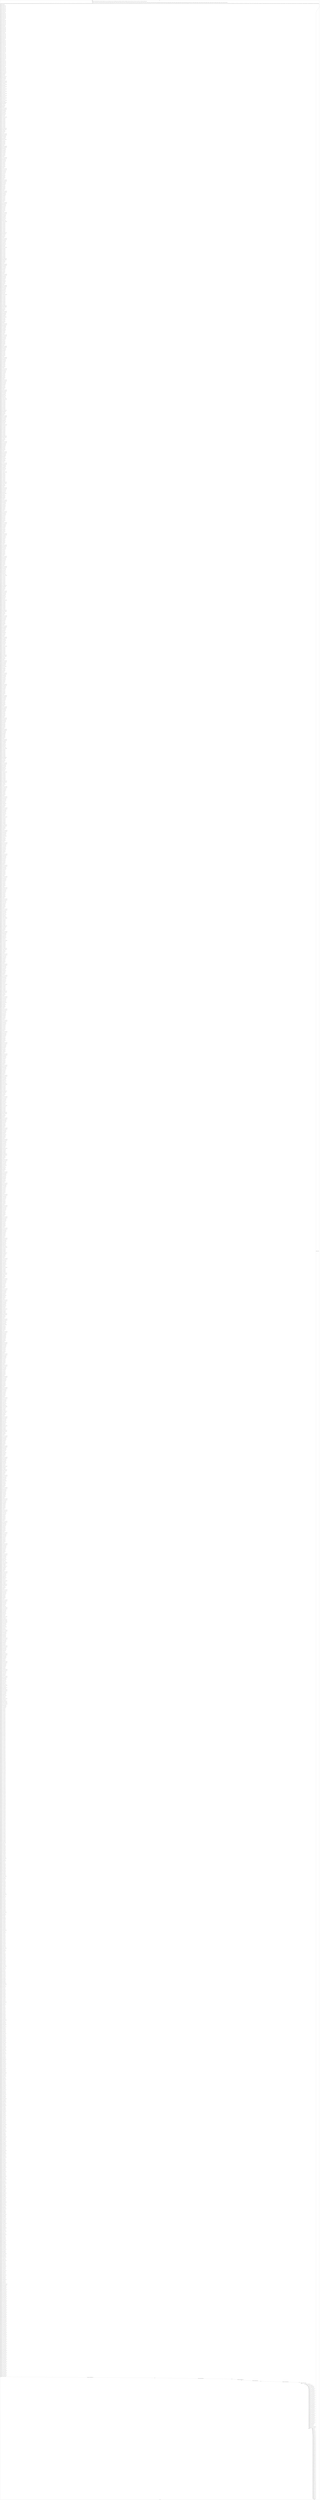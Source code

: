 digraph G {
label="Btor2XCFA";
subgraph cluster_0 {
label="main";
main_init[];
l1[];
l3[];
l4[];
l5[];
l6[];
l7[];
l8[];
l9[];
l10[];
l11[];
l12[];
l13[];
l14[];
l15[];
l16[];
l17[];
l18[];
l19[];
l20[];
l21[];
l22[];
l23[];
l24[];
l25[];
l26[];
l27[];
l28[];
l29[];
l30[];
l31[];
l32[];
l33[];
l34[];
l35[];
l36[];
l37[];
l38[];
l39[];
l40[];
l41[];
l42[];
l43[];
l44[];
l45[];
l46[];
l47[];
l48[];
l49[];
l50[];
l51[];
l52[];
l53[];
l54[];
l55[];
l56[];
l57[];
l58[];
l59[];
l60[];
l61[];
l62[];
l63[];
l64[];
l65[];
l66[];
l67[];
l68[];
l69[];
l70[];
l71[];
l72[];
l73[];
l74[];
l75[];
l76[];
l77[];
l78[];
l79[];
l80[];
l81[];
l82[];
l83[];
l84[];
l85[];
l86[];
l87[];
l88[];
l89[];
l90[];
l91[];
l92[];
l93[];
l94[];
l95[];
l96[];
l97[];
l98[];
l99[];
l100[];
l101[];
l102[];
l103[];
l104[];
l105[];
l106[];
l107[];
l108[];
l109[];
l110[];
l111[];
l112[];
l113[];
l114[];
l115[];
l116[];
l117[];
l118[];
l119[];
l120[];
l121[];
l122[];
l123[];
l124[];
l125[];
l126[];
l127[];
l128[];
l129[];
l130[];
l131[];
l132[];
l133[];
l134[];
l135[];
l136[];
l137[];
l138[];
l139[];
l140[];
l141[];
l142[];
l143[];
l144[];
l145[];
l146[];
l147[];
l148[];
l149[];
l150[];
l151[];
l152[];
l153[];
l154[];
l155[];
l156[];
l157[];
l158[];
l159[];
l160[];
l161[];
l162[];
l163[];
l164[];
l165[];
l166[];
l167[];
l168[];
l169[];
l170[];
l171[];
l172[];
l173[];
l174[];
l175[];
l176[];
l177[];
l178[];
l179[];
l180[];
l181[];
l182[];
l183[];
l184[];
l185[];
l186[];
l187[];
l188[];
l189[];
l190[];
l191[];
l192[];
l193[];
l194[];
l195[];
l196[];
l197[];
l198[];
l199[];
l200[];
l201[];
l202[];
l203[];
l204[];
l205[];
l206[];
l207[];
l208[];
l209[];
l210[];
l211[];
l212[];
l213[];
l214[];
l215[];
l216[];
l217[];
l218[];
l219[];
l220[];
l221[];
l222[];
l223[];
l224[];
l225[];
l226[];
l227[];
l228[];
l229[];
l230[];
l231[];
l232[];
l233[];
l234[];
l235[];
l236[];
l237[];
l238[];
l239[];
l240[];
l241[];
l242[];
l243[];
l244[];
l245[];
l246[];
l247[];
l248[];
l249[];
l250[];
l251[];
l252[];
l253[];
l254[];
l255[];
l256[];
l257[];
l258[];
l259[];
l260[];
l261[];
l262[];
l263[];
l264[];
l265[];
l266[];
l267[];
l268[];
l269[];
l270[];
l271[];
l272[];
l273[];
l274[];
l275[];
l276[];
l277[];
l278[];
l279[];
l280[];
l281[];
l282[];
l283[];
l284[];
l285[];
l286[];
l287[];
l288[];
l289[];
l290[];
l291[];
l292[];
l293[];
l294[];
l295[];
l296[];
l297[];
l298[];
l299[];
l300[];
l301[];
l302[];
l303[];
l304[];
l305[];
l306[];
l307[];
l308[];
l309[];
l310[];
l311[];
l312[];
l313[];
l314[];
l315[];
l316[];
l317[];
l318[];
l319[];
l320[];
l321[];
l322[];
l323[];
l324[];
l325[];
l326[];
l327[];
l328[];
l329[];
l330[];
l331[];
l332[];
l333[];
l334[];
l335[];
l336[];
l337[];
l338[];
l339[];
l340[];
l341[];
l342[];
l343[];
l344[];
l345[];
l346[];
l347[];
l348[];
l349[];
l350[];
l351[];
l352[];
l353[];
l354[];
l355[];
l356[];
l357[];
l358[];
l359[];
l360[];
l361[];
l362[];
l363[];
l364[];
l365[];
l366[];
l367[];
l368[];
l369[];
l370[];
l371[];
l372[];
l373[];
l374[];
l375[];
l376[];
l377[];
l378[];
l379[];
l380[];
l381[];
l382[];
l383[];
l384[];
l385[];
l386[];
l387[];
l388[];
l389[];
l390[];
l391[];
l392[];
l393[];
l394[];
l395[];
l396[];
l397[];
l398[];
l399[];
l400[];
l401[];
l402[];
l403[];
l404[];
l405[];
l406[];
l407[];
l408[];
l409[];
l410[];
l411[];
l412[];
l413[];
l414[];
l415[];
l416[];
l417[];
l418[];
l419[];
l420[];
l421[];
l422[];
l423[];
l424[];
l425[];
l426[];
l427[];
l428[];
l429[];
l430[];
l431[];
l432[];
l433[];
l434[];
l435[];
l436[];
l437[];
l438[];
l439[];
l440[];
l441[];
l442[];
l443[];
l444[];
l445[];
l446[];
l447[];
l448[];
l449[];
l450[];
l451[];
l452[];
l453[];
l454[];
l455[];
l456[];
l457[];
l458[];
l459[];
l460[];
l461[];
l462[];
l463[];
l464[];
l465[];
l466[];
l467[];
l468[];
l469[];
l470[];
l471[];
l472[];
l473[];
l474[];
l475[];
l476[];
l477[];
l478[];
l479[];
l480[];
l481[];
l482[];
l483[];
l484[];
l485[];
l486[];
l487[];
l488[];
l489[];
l490[];
l491[];
l492[];
l493[];
l494[];
l495[];
l496[];
l497[];
l498[];
l499[];
l500[];
l501[];
l502[];
l503[];
l504[];
l505[];
l506[];
l507[];
l508[];
l509[];
l510[];
l511[];
l512[];
l513[];
l514[];
l515[];
l516[];
l517[];
l518[];
l519[];
l520[];
l521[];
l522[];
l523[];
l524[];
l525[];
l526[];
l527[];
l528[];
l529[];
l530[];
l531[];
l532[];
l533[];
l534[];
l535[];
l536[];
l537[];
l538[];
l539[];
l540[];
l541[];
l542[];
l543[];
l544[];
l545[];
l546[];
l547[];
l548[];
l549[];
l550[];
l551[];
l552[];
l553[];
l554[];
l555[];
l556[];
l557[];
l558[];
l559[];
l560[];
l561[];
l562[];
l563[];
l564[];
l565[];
l566[];
l567[];
l568[];
l569[];
l570[];
l571[];
l572[];
l573[];
l574[];
l575[];
l576[];
l577[];
l578[];
l579[];
l580[];
l581[];
l582[];
l583[];
l584[];
l585[];
l586[];
l587[];
l588[];
l589[];
l590[];
l591[];
l592[];
l593[];
l594[];
l595[];
l596[];
l597[];
l598[];
l599[];
l600[];
l601[];
l602[];
l603[];
l604[];
l605[];
l606[];
l607[];
l608[];
l609[];
l610[];
l611[];
l612[];
l613[];
l614[];
l615[];
l616[];
l617[];
l618[];
l619[];
l620[];
l621[];
l622[];
l623[];
l624[];
l625[];
l626[];
l627[];
l628[];
l629[];
l630[];
l631[];
l632[];
l633[];
l634[];
l635[];
l636[];
l637[];
l638[];
l639[];
l640[];
l641[];
l642[];
l643[];
l644[];
l645[];
l646[];
l647[];
l648[];
l649[];
l650[];
l651[];
l652[];
l653[];
l654[];
l655[];
l656[];
l657[];
l658[];
l659[];
l660[];
l661[];
l662[];
l663[];
l664[];
l665[];
l666[];
l667[];
l668[];
l669[];
l670[];
l671[];
l672[];
l673[];
l674[];
l675[];
l676[];
l677[];
l678[];
l679[];
l680[];
l681[];
l682[];
l683[];
l684[];
l685[];
l686[];
l687[];
l688[];
l689[];
l690[];
l691[];
l692[];
l693[];
l694[];
l695[];
l696[];
l697[];
l698[];
l699[];
l700[];
l701[];
l702[];
l703[];
l704[];
l705[];
l706[];
l707[];
l708[];
l709[];
l710[];
l711[];
l712[];
l713[];
l714[];
l715[];
l716[];
l717[];
l718[];
l719[];
l720[];
l721[];
l722[];
l723[];
l724[];
l725[];
l726[];
l727[];
l728[];
l729[];
l730[];
l731[];
l732[];
l733[];
l734[];
l735[];
l736[];
l737[];
l738[];
l739[];
l740[];
l741[];
l742[];
l743[];
l744[];
l745[];
l746[];
l747[];
l748[];
l749[];
l750[];
l751[];
l752[];
l753[];
l754[];
l755[];
l756[];
l757[];
l758[];
l759[];
l760[];
l761[];
l762[];
l763[];
l764[];
l765[];
l766[];
l767[];
l768[];
l769[];
l770[];
l771[];
l772[];
l773[];
l774[];
l775[];
l776[];
l777[];
l778[];
l779[];
l780[];
l781[];
l782[];
l783[];
l784[];
l785[];
l786[];
l787[];
l788[];
l789[];
l790[];
l791[];
l792[];
l793[];
l794[];
l795[];
l796[];
l797[];
l798[];
l799[];
l800[];
l801[];
l802[];
l803[];
l804[];
l805[];
l806[];
l807[];
l808[];
l809[];
l810[];
l811[];
l812[];
l813[];
l814[];
l815[];
l816[];
l817[];
l818[];
l819[];
l820[];
l821[];
l822[];
l823[];
l824[];
l825[];
l826[];
l827[];
l828[];
l829[];
l830[];
l831[];
l832[];
l833[];
l834[];
l835[];
l836[];
l837[];
l838[];
l839[];
l840[];
l841[];
l842[];
l843[];
l844[];
l845[];
l846[];
l847[];
l848[];
l849[];
l850[];
l851[];
l852[];
l853[];
l854[];
l855[];
l856[];
l857[];
l858[];
l859[];
l860[];
l861[];
l862[];
l863[];
l864[];
l865[];
l866[];
l867[];
l868[];
l869[];
l870[];
l871[];
l872[];
l873[];
l874[];
l875[];
l876[];
l877[];
l878[];
l879[];
l880[];
l881[];
l882[];
l883[];
l884[];
l885[];
l886[];
l887[];
l888[];
l889[];
l890[];
l891[];
l892[];
l893[];
l894[];
l895[];
l896[];
l897[];
l898[];
l899[];
l900[];
l901[];
l902[];
l903[];
l904[];
l905[];
l906[];
l907[];
l908[];
l909[];
l910[];
l911[];
l912[];
l913[];
l914[];
l915[];
l916[];
l917[];
l918[];
l919[];
l920[];
l921[];
l922[];
l923[];
l924[];
l925[];
l926[];
l927[];
l928[];
l929[];
l930[];
l931[];
l932[];
l933[];
l934[];
l935[];
l936[];
l937[];
l938[];
l939[];
l940[];
l941[];
l942[];
l943[];
l944[];
l945[];
l946[];
l947[];
l948[];
l949[];
l950[];
l951[];
l952[];
l953[];
l954[];
l955[];
l956[];
l957[];
l958[];
l959[];
l960[];
l961[];
l962[];
l963[];
l964[];
l965[];
l966[];
l967[];
l968[];
l969[];
l970[];
l971[];
l972[];
l973[];
l974[];
l975[];
l976[];
l977[];
l978[];
l979[];
l980[];
l981[];
l982[];
l983[];
l984[];
l985[];
l986[];
l987[];
l988[];
l989[];
l990[];
l991[];
l992[];
l993[];
l994[];
l995[];
l996[];
l997[];
l998[];
l999[];
l1000[];
l1001[];
l1002[];
l1003[];
l1004[];
l1005[];
l1006[];
l1007[];
l1008[];
l1009[];
l1010[];
l1011[];
l1012[];
l1013[];
l1014[];
l1015[];
l1016[];
l1017[];
l1018[];
l1019[];
l1020[];
l1021[];
l1022[];
l1023[];
l1024[];
l1025[];
l1026[];
l1027[];
l1028[];
l1029[];
l1030[];
l1031[];
l1032[];
l1033[];
l1034[];
l1035[];
l1036[];
l1037[];
l1038[];
l1039[];
l1040[];
l1041[];
l1042[];
l1043[];
l1044[];
l1045[];
l1046[];
l1047[];
l1048[];
l1049[];
l1050[];
l1051[];
l1052[];
l1053[];
l1054[];
l1055[];
l1056[];
l1057[];
l1058[];
l1059[];
l1060[];
l1061[];
l1062[];
l1063[];
l1064[];
l1065[];
l1066[];
l1067[];
l1068[];
l1069[];
l1070[];
l1071[];
l1072[];
l1073[];
l1074[];
l1075[];
l1076[];
l1077[];
l1078[];
l1079[];
l1080[];
l1081[];
l1082[];
l1083[];
l1084[];
l1085[];
l1086[];
l1087[];
l1088[];
l1089[];
l1090[];
l1091[];
l1092[];
l1093[];
l1094[];
l1095[];
l1096[];
l1097[];
l1098[];
l1099[];
l1100[];
l1101[];
l1102[];
l1103[];
l1104[];
l1105[];
l1106[];
l1107[];
l1108[];
l1109[];
l1110[];
l1111[];
l1112[];
l1113[];
l1114[];
l1115[];
l1116[];
l1117[];
l1118[];
l1119[];
l1120[];
l1121[];
l1122[];
l1123[];
l1124[];
l1125[];
l1126[];
l1127[];
l1128[];
l1129[];
l1130[];
l1131[];
l1132[];
l1133[];
l1134[];
l1135[];
l1136[];
l1137[];
l1138[];
l1139[];
l1140[];
l1141[];
l1142[];
l1143[];
l1144[];
l1145[];
l1146[];
l1147[];
l1148[];
l1149[];
l1150[];
l1151[];
l1152[];
l1153[];
l1154[];
l1155[];
l1156[];
l1157[];
l1158[];
l1159[];
l1160[];
l1161[];
l1162[];
l1163[];
l1164[];
l1165[];
l1166[];
l1167[];
l1168[];
l1169[];
l1170[];
l1171[];
l1172[];
l1173[];
l1174[];
l1175[];
l1176[];
l1177[];
l1178[];
l1179[];
l1180[];
l1181[];
l1182[];
l1183[];
l1184[];
l1185[];
l1186[];
l1187[];
l1188[];
l1189[];
l1190[];
l1191[];
l1192[];
l1193[];
l1194[];
l1195[];
l1196[];
l1197[];
l1198[];
l1199[];
l1200[];
l1201[];
l1202[];
l1203[];
l1204[];
l1205[];
l1206[];
l1207[];
l1208[];
l1209[];
l1210[];
l1211[];
l1212[];
l1213[];
l1214[];
l1215[];
l1216[];
l1217[];
l1218[];
l1219[];
l1220[];
l1221[];
l1222[];
l1223[];
l1224[];
l1225[];
l1226[];
l1227[];
l1228[];
l1229[];
l1230[];
l1231[];
l1232[];
l1233[];
l1234[];
l1235[];
l1236[];
l1237[];
l1238[];
l1239[];
l1240[];
l1241[];
l1242[];
l1243[];
l1244[];
l1245[];
l1246[];
l1247[];
l1248[];
l1249[];
l1250[];
l1251[];
l1252[];
l1253[];
l1254[];
l1255[];
l1256[];
l1257[];
l1258[];
l1259[];
l1260[];
l1261[];
l1262[];
l1263[];
l1264[];
l1265[];
l1266[];
l1267[];
l1268[];
l1269[];
l1270[];
l1271[];
l1272[];
l1273[];
l1274[];
l1275[];
l1276[];
l1277[];
l1278[];
l1279[];
l1280[];
l1281[];
l1282[];
l1283[];
l1284[];
l1285[];
l1286[];
l1287[];
l1288[];
l1289[];
l1290[];
l1291[];
l1292[];
l1293[];
l1294[];
l1295[];
l1296[];
l1297[];
l1298[];
l1299[];
l1300[];
l1301[];
l1302[];
l1303[];
l1304[];
l1305[];
l1306[];
l1307[];
l1308[];
l1309[];
l1310[];
l1311[];
l1312[];
l1313[];
l1314[];
l1315[];
l1316[];
l1317[];
l1318[];
l1319[];
l1320[];
l1321[];
l1322[];
l1323[];
l1324[];
l1325[];
l1326[];
l1327[];
l1328[];
l1329[];
l1330[];
l1331[];
l1332[];
l1333[];
l1334[];
l1335[];
l1336[];
l1337[];
l1338[];
l1339[];
l1340[];
l1341[];
l1342[];
l1343[];
l1344[];
l1345[];
l1346[];
l1347[];
l1348[];
l1349[];
l1350[];
l1351[];
l1352[];
l1353[];
l1354[];
l1355[];
l1356[];
l1357[];
l1358[];
l1359[];
l1360[];
l1361[];
l1362[];
l1363[];
l1364[];
l1365[];
l1366[];
l1367[];
l1368[];
l1369[];
l1370[];
l1371[];
l1372[];
l1373[];
l1374[];
l1375[];
l1376[];
l1377[];
l1378[];
l1379[];
l1380[];
l1381[];
l1382[];
l1383[];
l1384[];
l1385[];
l1386[];
l1387[];
l1388[];
l1389[];
l1390[];
l1391[];
l1392[];
l1393[];
l1394[];
l1395[];
l1396[];
l1397[];
l1398[];
l1399[];
l1400[];
l1401[];
l1402[];
l1403[];
l1404[];
l1405[];
l1406[];
l1407[];
l1408[];
l1409[];
l1410[];
l1411[];
l1412[];
l1413[];
l1414[];
l1415[];
l1416[];
l1417[];
l1418[];
l1419[];
l1420[];
l1421[];
l1422[];
l1423[];
l1424[];
l1425[];
l1426[];
l1427[];
l1428[];
l1429[];
l1430[];
l1431[];
l1432[];
l1433[];
l1434[];
l1435[];
l1436[];
l1437[];
l1438[];
l1439[];
l1440[];
l1441[];
l1442[];
l1443[];
l1444[];
l1445[];
l1446[];
l1447[];
l1448[];
l1449[];
l1450[];
l1451[];
l1452[];
l1453[];
l1454[];
l1455[];
l1456[];
l1457[];
l1458[];
l1459[];
l1460[];
l1461[];
l1462[];
l1463[];
l1464[];
l1465[];
l1466[];
l1467[];
l1468[];
l1469[];
l1470[];
l1471[];
l1472[];
l1473[];
l1474[];
l1475[];
l1476[];
l1477[];
l1478[];
l1479[];
l1480[];
l1481[];
l1482[];
l1483[];
l1484[];
l1485[];
l1486[];
l1487[];
l1488[];
l1489[];
l1490[];
l1491[];
l1492[];
l1493[];
l1494[];
l1495[];
l1496[];
l1497[];
l1498[];
l1499[];
l1500[];
l1501[];
l1502[];
l1503[];
l1504[];
l1505[];
l1506[];
l1507[];
l1508[];
l1509[];
l1510[];
l1511[];
l1512[];
l1513[];
l1514[];
l1515[];
l1516[];
l1517[];
l1518[];
l1519[];
l1520[];
l1521[];
l1522[];
l1523[];
l1524[];
l1525[];
l1526[];
l1527[];
l1528[];
l1529[];
l1530[];
l1531[];
l1532[];
l1533[];
l1534[];
l1535[];
l1536[];
l1537[];
l1538[];
l1539[];
l1540[];
l1541[];
l1542[];
l1543[];
l1544[];
l1545[];
l1546[];
l1547[];
l1548[];
l1549[];
l1550[];
l1551[];
l1552[];
l1553[];
l1554[];
l1555[];
l1556[];
l1557[];
l1558[];
l1559[];
l1560[];
l1561[];
l1562[];
l1563[];
l1564[];
l1565[];
l1566[];
l1567[];
l1568[];
l1569[];
l1570[];
l1571[];
l1572[];
l1573[];
l1574[];
l1575[];
l1576[];
l1577[];
l1578[];
l1579[];
l1580[];
l1581[];
l1582[];
l1583[];
l1584[];
l1585[];
l1586[];
l1587[];
l1588[];
l1589[];
l1590[];
l1591[];
l1592[];
l1593[];
l1594[];
l1595[];
l1596[];
l1597[];
l1598[];
l1599[];
l1600[];
l1601[];
l1602[];
l1603[];
l1604[];
l1605[];
l1606[];
l1607[];
l1608[];
l1609[];
l1610[];
l1611[];
l1612[];
l1613[];
l1614[];
l1615[];
l1616[];
l1617[];
l1618[];
l1619[];
l1620[];
l1621[];
l1622[];
l1623[];
l1624[];
l1625[];
l1626[];
l1627[];
l1628[];
l1629[];
l1630[];
l1631[];
l1632[];
l1633[];
l1634[];
l1635[];
l1636[];
l1637[];
l1638[];
l1639[];
l1640[];
l1641[];
l1642[];
l1643[];
l1644[];
l1645[];
l1646[];
l1647[];
l1648[];
l1649[];
l1650[];
l1651[];
l1652[];
l1653[];
l1654[];
l1655[];
l1656[];
l1657[];
l1658[];
l1659[];
l1660[];
l1661[];
l1662[];
l1663[];
l1664[];
l1665[];
l1666[];
l1667[];
l1668[];
l1669[];
l1670[];
l1671[];
l1672[];
l1673[];
l1674[];
l1675[];
l1676[];
l1677[];
l1678[];
l1679[];
l1680[];
l1681[];
l1682[];
l1683[];
l1684[];
l1685[];
l1686[];
l1687[];
l1688[];
l1689[];
l1690[];
l1691[];
l1692[];
l1693[];
l1694[];
l1695[];
l1696[];
l1697[];
l1698[];
l1699[];
l1700[];
l1701[];
l1702[];
l1703[];
l1704[];
l1705[];
l1706[];
l1707[];
l1708[];
l1709[];
l1710[];
l1711[];
l1712[];
l1713[];
l1714[];
l1715[];
l1716[];
l1717[];
l1718[];
l1719[];
l1720[];
l1721[];
l1722[];
l1723[];
l1724[];
l1725[];
l1726[];
l1727[];
l1728[];
l1729[];
l1730[];
l1731[];
l1732[];
l1733[];
l1734[];
l1735[];
l1736[];
l1737[];
l1738[];
l1739[];
l1740[];
l1741[];
l1742[];
l1743[];
l1744[];
l1745[];
l1746[];
l1747[];
l1748[];
l1749[];
l1750[];
l1751[];
l1752[];
l1753[];
l1754[];
l1755[];
l1756[];
l1757[];
l1758[];
l1759[];
l1760[];
l1761[];
l1762[];
l1763[];
l1764[];
l1765[];
l1766[];
l1767[];
l1768[];
l1769[];
l1770[];
l1771[];
l1772[];
l1773[];
l1774[];
l1775[];
l1776[];
l1777[];
l1778[];
l1779[];
l1780[];
l1781[];
l1782[];
l1783[];
l1784[];
l1785[];
l1786[];
l1787[];
l1788[];
l1789[];
l1790[];
l1791[];
l1792[];
l1793[];
l1794[];
l1795[];
l1796[];
l1797[];
l1798[];
l1799[];
l1800[];
l1801[];
l1802[];
l1803[];
l1804[];
l1805[];
l1806[];
l1807[];
l1808[];
l1809[];
l1810[];
l1811[];
l1812[];
l1813[];
l1814[];
l1815[];
l1816[];
l1817[];
l1818[];
l1819[];
l1820[];
l1821[];
l1822[];
l1823[];
l1824[];
l1825[];
l1826[];
l1827[];
l1828[];
l1829[];
l1830[];
l1831[];
l1832[];
l1833[];
l1834[];
l1835[];
l1836[];
l1837[];
l1838[];
l1839[];
l1840[];
l1841[];
l1842[];
l1843[];
l1844[];
l1845[];
l1846[];
l1847[];
l1848[];
l1849[];
l1850[];
l1851[];
l1852[];
l1853[];
l1854[];
l1855[];
l1856[];
l1857[];
l1858[];
l1859[];
l1860[];
l1861[];
l1862[];
l1863[];
l1864[];
l1865[];
l1866[];
l1867[];
l1868[];
l1869[];
l1870[];
l1871[];
l1872[];
l1873[];
l1874[];
l1875[];
l1876[];
l1877[];
l1878[];
l1879[];
l1880[];
l1881[];
l1882[];
l1883[];
l1884[];
l1885[];
l1886[];
l1887[];
l1888[];
l1889[];
l1890[];
l1891[];
l1892[];
l1893[];
l1894[];
l1895[];
l1896[];
l1897[];
l1898[];
l1899[];
l1900[];
l1901[];
l1902[];
l1903[];
l1904[];
l1905[];
l1906[];
l1907[];
l1908[];
l1909[];
l1910[];
l1911[];
l1912[];
l1913[];
l1914[];
l1915[];
l1916[];
l1917[];
l1918[];
l1919[];
l1920[];
l1921[];
l1922[];
l1923[];
l1924[];
l1925[];
l1926[];
l1927[];
l1928[];
l1929[];
l1930[];
l1931[];
l1932[];
l1933[];
l1934[];
l1935[];
l1936[];
l1937[];
l1938[];
l1939[];
l1940[];
l1941[];
l1942[];
l1943[];
l1944[];
l1945[];
l1946[];
l1947[];
l1948[];
l1949[];
l1950[];
l1951[];
l1952[];
l1953[];
l1954[];
l1955[];
l1956[];
l1957[];
l1958[];
l1959[];
l1960[];
l1961[];
l1962[];
l1963[];
l1964[];
l1965[];
l1966[];
l1967[];
l1968[];
l1969[];
l1970[];
l1971[];
l1972[];
l1973[];
l1974[];
l1975[];
l1976[];
l1977[];
l1978[];
l1979[];
l1980[];
l1981[];
l1982[];
l1983[];
l1984[];
l1985[];
l1986[];
l1987[];
l1988[];
l1989[];
l1990[];
l1991[];
l1992[];
l1993[];
l1994[];
l1995[];
l1996[];
l1997[];
l1998[];
l1999[];
l2000[];
l2001[];
l2002[];
l2003[];
l2004[];
l2005[];
l2006[];
l2007[];
l2008[];
l2009[];
l2010[];
l2011[];
l2012[];
l2013[];
l2014[];
l2015[];
l2016[];
l2017[];
l2018[];
l2019[];
l2020[];
l2021[];
l2022[];
l2023[];
l2024[];
l2025[];
l2026[];
l2027[];
l2028[];
l2029[];
l2030[];
l2031[];
l2032[];
l2033[];
l2034[];
l2035[];
l2036[];
l2037[];
l2038[];
l2039[];
l2040[];
l2041[];
l2042[];
l2043[];
l2044[];
l2045[];
l2046[];
l2047[];
l2048[];
l2049[];
l2050[];
l2051[];
l2052[];
l2053[];
l2054[];
l2055[];
l2056[];
l2057[];
l2058[];
l2059[];
l2060[];
l2061[];
l2062[];
l2063[];
l2064[];
l2065[];
l2066[];
l2067[];
l2068[];
l2069[];
l2070[];
l2071[];
l2072[];
l2073[];
l2074[];
l2075[];
l2076[];
l2077[];
l2078[];
l2079[];
l2080[];
l2081[];
l2082[];
l2083[];
l2084[];
l2085[];
l2086[];
l2087[];
l2088[];
l2089[];
l2090[];
l2091[];
l2092[];
l2093[];
l2094[];
l2095[];
l2096[];
l2097[];
l2098[];
l2099[];
l2100[];
l2101[];
l2102[];
l2103[];
l2104[];
l2105[];
l2106[];
l2107[];
l2108[];
l2109[];
l2110[];
l2111[];
l2112[];
l2113[];
l2114[];
l2115[];
l2116[];
l2117[];
l2118[];
l2119[];
l2120[];
l2121[];
l2122[];
l2123[];
l2124[];
l2125[];
l2126[];
l2127[];
l2128[];
l2129[];
l2130[];
l2131[];
l2132[];
l2133[];
l2134[];
l2135[];
l2136[];
l2137[];
l2138[];
l2139[];
l2140[];
l2141[];
l2142[];
l2143[];
l2144[];
l2145[];
l2146[];
l2147[];
l2148[];
l2149[];
l2150[];
l2151[];
l2152[];
l2153[];
l2154[];
l2155[];
l2156[];
l2157[];
l2158[];
l2159[];
l2160[];
l2161[];
main_error[];
l2162[];
l2163[];
l2164[];
l2165[];
l2166[];
l2167[];
l2168[];
l2169[];
l2170[];
l2171[];
l2172[];
l2173[];
l2174[];
l2175[];
l2176[];
l2177[];
l2178[];
l2179[];
l2180[];
l2181[];
l2182[];
l2183[];
l2184[];
l2185[];
l2186[];
l2187[];
l2188[];
l2189[];
l2190[];
l2191[];
l2192[];
l2193[];
l2194[];
l2195[];
l2196[];
l2197[];
l2198[];
l2199[];
l2200[];
l2201[];
l2202[];
l2203[];
l2204[];
l2205[];
l2206[];
l2207[];
l2208[];
l2209[];
l2210[];
l2211[];
l2212[];
l2213[];
l2214[];
l2215[];
l2216[];
l2217[];
l2218[];
l2219[];
l2220[];
l2221[];
l2222[];
l2223[];
l2224[];
l2225[];
main_init -> l1 [label="[(assign const_5 #b00000000),(assign const_8 #b0),(assign const_195 #b00000000),(assign const_324 #b1),(assign const_333 #b00000000000000000000000000000000),(assign const_334 #b00000000000000000000000000000001),(assign const_356 #b000000000000000000000000),(assign const_516 #b00000001),(assign const_687 #b00000010),(assign const_855 #b00000011),(assign const_1020 #b00000100),(assign const_1182 #b00000101),(assign const_1341 #b00000110),(assign const_1497 #b00000111),(assign const_1650 #b00001000),(assign const_1800 #b00001001)] "];
l3 -> l4 [label="[(havoc input_200),(havoc input_202),(havoc input_204),(havoc input_206),(havoc input_208),(havoc input_210),(havoc input_212),(havoc input_214),(havoc input_216),(havoc input_218),(havoc input_220),(havoc input_222),(havoc input_224),(havoc input_226),(havoc input_228),(havoc input_230),(havoc input_232),(havoc input_234),(havoc input_236),(havoc input_238),(havoc input_240),(havoc input_242),(havoc input_244),(havoc input_246),(havoc input_248),(havoc input_250),(havoc input_252),(havoc input_254),(havoc input_256),(havoc input_258),(havoc input_260),(havoc input_262),(havoc input_264),(havoc input_266),(havoc input_268),(havoc input_270),(havoc input_272),(havoc input_274),(havoc input_276),(havoc input_278),(havoc input_280),(havoc input_282),(havoc input_284),(havoc input_286),(havoc input_288),(havoc input_290),(havoc input_292),(havoc input_294),(havoc input_296),(havoc input_298),(havoc input_300),(havoc input_302),(havoc input_304),(havoc input_306),(havoc input_308),(havoc input_310),(havoc input_312),(havoc input_314),(havoc input_316),(havoc input_318),(havoc input_320),(havoc input_322),(havoc input_326),(havoc input_331),(havoc input_365),(havoc input_389),(havoc input_401),(havoc input_412),(havoc input_423),(havoc input_434),(havoc input_445),(havoc input_456),(havoc input_466),(havoc input_490),(havoc input_514),(havoc input_525),(havoc input_536),(havoc input_560),(havoc input_572),(havoc input_583),(havoc input_594),(havoc input_605),(havoc input_616),(havoc input_627),(havoc input_637),(havoc input_661),(havoc input_685),(havoc input_696),(havoc input_707),(havoc input_730),(havoc input_742),(havoc input_753),(havoc input_764),(havoc input_775),(havoc input_786),(havoc input_797),(havoc input_807),(havoc input_830),(havoc input_853),(havoc input_864),(havoc input_875),(havoc input_897),(havoc input_909),(havoc input_920),(havoc input_931),(havoc input_942),(havoc input_953),(havoc input_964),(havoc input_974),(havoc input_996),(havoc input_1018),(havoc input_1029),(havoc input_1040),(havoc input_1061),(havoc input_1073),(havoc input_1084),(havoc input_1095),(havoc input_1106),(havoc input_1117),(havoc input_1128),(havoc input_1138),(havoc input_1159),(havoc input_1180),(havoc input_1191),(havoc input_1202),(havoc input_1222),(havoc input_1234),(havoc input_1245),(havoc input_1256),(havoc input_1267),(havoc input_1278),(havoc input_1289),(havoc input_1299),(havoc input_1319),(havoc input_1339),(havoc input_1350),(havoc input_1361),(havoc input_1380),(havoc input_1392),(havoc input_1403),(havoc input_1414),(havoc input_1425),(havoc input_1436),(havoc input_1447),(havoc input_1457),(havoc input_1476),(havoc input_1495),(havoc input_1506),(havoc input_1517),(havoc input_1535),(havoc input_1547),(havoc input_1558),(havoc input_1569),(havoc input_1580),(havoc input_1591),(havoc input_1602),(havoc input_1612),(havoc input_1630),(havoc input_1648),(havoc input_1659),(havoc input_1670),(havoc input_1687),(havoc input_1699),(havoc input_1710),(havoc input_1721),(havoc input_1732),(havoc input_1743),(havoc input_1754),(havoc input_1764),(havoc input_1781),(havoc input_1798),(havoc input_1809),(havoc input_1817),(havoc input_1830),(havoc input_1839),(havoc input_1847),(havoc input_1855),(havoc input_1863),(havoc input_1871),(havoc input_1879),(havoc input_1886),(havoc input_1899)] "];
l4 -> l5 [label="[(assign binary_135 (bvand state_9 state_11))] "];
l5 -> l6 [label="[(assign binary_136 (bvand binary_135 (bvnot state_13)))] "];
l6 -> l7 [label="[(assign binary_137 (bvand binary_136 (bvnot state_15)))] "];
l7 -> l8 [label="[(assign binary_138 (bvand binary_137 (bvnot state_17)))] "];
l8 -> l9 [label="[(assign binary_139 (bvand binary_138 (bvnot state_19)))] "];
l9 -> l10 [label="[(assign binary_140 (bvand binary_139 (bvnot state_21)))] "];
l10 -> l11 [label="[(assign binary_141 (bvand binary_140 (bvnot state_23)))] "];
l11 -> l12 [label="[(assign binary_142 (bvand binary_141 state_25))] "];
l12 -> l13 [label="[(assign binary_143 (bvand binary_142 (bvnot state_27)))] "];
l13 -> l14 [label="[(assign binary_144 (bvand binary_143 (bvnot state_29)))] "];
l14 -> l15 [label="[(assign binary_145 (bvand binary_144 (bvnot state_31)))] "];
l15 -> l16 [label="[(assign binary_146 (bvand binary_145 (bvnot state_33)))] "];
l16 -> l17 [label="[(assign binary_147 (bvand binary_146 (bvnot state_35)))] "];
l17 -> l18 [label="[(assign binary_148 (bvand binary_147 state_37))] "];
l18 -> l19 [label="[(assign binary_149 (bvand binary_148 (bvnot state_39)))] "];
l19 -> l20 [label="[(assign binary_150 (bvand binary_149 (bvnot state_41)))] "];
l20 -> l21 [label="[(assign binary_151 (bvand binary_150 (bvnot state_43)))] "];
l21 -> l22 [label="[(assign binary_152 (bvand binary_151 (bvnot state_45)))] "];
l22 -> l23 [label="[(assign binary_153 (bvand binary_152 (bvnot state_47)))] "];
l23 -> l24 [label="[(assign binary_154 (bvand binary_153 state_49))] "];
l24 -> l25 [label="[(assign binary_155 (bvand binary_154 (bvnot state_51)))] "];
l25 -> l26 [label="[(assign binary_156 (bvand binary_155 (bvnot state_53)))] "];
l26 -> l27 [label="[(assign binary_157 (bvand binary_156 (bvnot state_55)))] "];
l27 -> l28 [label="[(assign binary_158 (bvand binary_157 (bvnot state_57)))] "];
l28 -> l29 [label="[(assign binary_159 (bvand binary_158 (bvnot state_59)))] "];
l29 -> l30 [label="[(assign binary_160 (bvand binary_159 state_61))] "];
l30 -> l31 [label="[(assign binary_161 (bvand binary_160 (bvnot state_63)))] "];
l31 -> l32 [label="[(assign binary_162 (bvand binary_161 (bvnot state_65)))] "];
l32 -> l33 [label="[(assign binary_163 (bvand binary_162 (bvnot state_67)))] "];
l33 -> l34 [label="[(assign binary_164 (bvand binary_163 (bvnot state_69)))] "];
l34 -> l35 [label="[(assign binary_165 (bvand binary_164 (bvnot state_71)))] "];
l35 -> l36 [label="[(assign binary_166 (bvand binary_165 state_73))] "];
l36 -> l37 [label="[(assign binary_167 (bvand binary_166 (bvnot state_75)))] "];
l37 -> l38 [label="[(assign binary_168 (bvand binary_167 (bvnot state_77)))] "];
l38 -> l39 [label="[(assign binary_169 (bvand binary_168 (bvnot state_79)))] "];
l39 -> l40 [label="[(assign binary_170 (bvand binary_169 (bvnot state_81)))] "];
l40 -> l41 [label="[(assign binary_171 (bvand binary_170 (bvnot state_83)))] "];
l41 -> l42 [label="[(assign binary_172 (bvand binary_171 state_85))] "];
l42 -> l43 [label="[(assign binary_173 (bvand binary_172 (bvnot state_87)))] "];
l43 -> l44 [label="[(assign binary_174 (bvand binary_173 (bvnot state_89)))] "];
l44 -> l45 [label="[(assign binary_175 (bvand binary_174 (bvnot state_91)))] "];
l45 -> l46 [label="[(assign binary_176 (bvand binary_175 (bvnot state_93)))] "];
l46 -> l47 [label="[(assign binary_177 (bvand binary_176 (bvnot state_95)))] "];
l47 -> l48 [label="[(assign binary_178 (bvand binary_177 state_97))] "];
l48 -> l49 [label="[(assign binary_179 (bvand binary_178 (bvnot state_99)))] "];
l49 -> l50 [label="[(assign binary_180 (bvand binary_179 (bvnot state_101)))] "];
l50 -> l51 [label="[(assign binary_181 (bvand binary_180 (bvnot state_103)))] "];
l51 -> l52 [label="[(assign binary_182 (bvand binary_181 (bvnot state_105)))] "];
l52 -> l53 [label="[(assign binary_183 (bvand binary_182 (bvnot state_107)))] "];
l53 -> l54 [label="[(assign binary_184 (bvand binary_183 state_109))] "];
l54 -> l55 [label="[(assign binary_185 (bvand binary_184 (bvnot state_111)))] "];
l55 -> l56 [label="[(assign binary_186 (bvand binary_185 (bvnot state_113)))] "];
l56 -> l57 [label="[(assign binary_187 (bvand binary_186 (bvnot state_115)))] "];
l57 -> l58 [label="[(assign binary_188 (bvand binary_187 (bvnot state_117)))] "];
l58 -> l59 [label="[(assign binary_189 (bvand binary_188 (bvnot state_119)))] "];
l59 -> l60 [label="[(assign binary_190 (bvand binary_189 state_121))] "];
l60 -> l61 [label="[(assign binary_191 (bvand binary_190 (bvnot state_123)))] "];
l61 -> l62 [label="[(assign binary_192 (bvand binary_191 (bvnot state_125)))] "];
l62 -> l63 [label="[(assign binary_193 (bvand binary_192 (bvnot state_127)))] "];
l63 -> l64 [label="[(assign binary_194 (bvand binary_193 (bvnot state_129)))] "];
l64 -> l65 [label="[(assign comparison_196 (ite (= const_195 state_6) #b1 #b0))] "];
l65 -> l66 [label="[(assign binary_197 (bvand binary_194 comparison_196))] "];
l66 -> l67 [label="[(assign binary_198 (bvand state_133 binary_197))] "];
l67 -> l68 [label="[(assign binary_327 (bvand input_202 input_204))] "];
l68 -> l69 [label="[(assign comparison_328 (ite (= const_195 input_200) #b1 #b0))] "];
l69 -> l70 [label="[(assign binary_329 (bvand binary_327 comparison_328))] "];
l70 -> l71 [label="[(assign binary_330 (bvor (bvnot input_326) binary_329))] "];
l71 -> l72 [label="[(assign binary_332 (bvand input_202 input_204))] "];
l72 -> l73 [label="[(assign ternary_335 (ite (= input_208 #b1) const_334 const_333))] "];
l73 -> l74 [label="[(assign ternary_336 (ite (= input_216 #b1) const_334 const_333))] "];
l74 -> l75 [label="[(assign binary_337 (bvor ternary_335 ternary_336))] "];
l75 -> l76 [label="[(assign ternary_338 (ite (= input_228 #b1) const_334 const_333))] "];
l76 -> l77 [label="[(assign binary_339 (bvor binary_337 ternary_338))] "];
l77 -> l78 [label="[(assign ternary_340 (ite (= input_240 #b1) const_334 const_333))] "];
l78 -> l79 [label="[(assign binary_341 (bvor binary_339 ternary_340))] "];
l79 -> l80 [label="[(assign ternary_342 (ite (= input_252 #b1) const_334 const_333))] "];
l80 -> l81 [label="[(assign binary_343 (bvor binary_341 ternary_342))] "];
l81 -> l82 [label="[(assign ternary_344 (ite (= input_264 #b1) const_334 const_333))] "];
l82 -> l83 [label="[(assign binary_345 (bvor binary_343 ternary_344))] "];
l83 -> l84 [label="[(assign ternary_346 (ite (= input_276 #b1) const_334 const_333))] "];
l84 -> l85 [label="[(assign binary_347 (bvor binary_345 ternary_346))] "];
l85 -> l86 [label="[(assign ternary_348 (ite (= input_288 #b1) const_334 const_333))] "];
l86 -> l87 [label="[(assign binary_349 (bvor binary_347 ternary_348))] "];
l87 -> l88 [label="[(assign ternary_350 (ite (= input_300 #b1) const_334 const_333))] "];
l88 -> l89 [label="[(assign binary_351 (bvor binary_349 ternary_350))] "];
l89 -> l90 [label="[(assign ternary_352 (ite (= input_312 #b1) const_334 const_333))] "];
l90 -> l91 [label="[(assign binary_353 (bvor binary_351 ternary_352))] "];
l91 -> l92 [label="[(assign comparison_354 (ite (= const_333 binary_353) #b1 #b0))] "];
l92 -> l93 [label="[(assign binary_355 (bvand binary_332 comparison_354))] "];
l93 -> l94 [label="[(assign binary_357 (++ const_356 input_200))] "];
l94 -> l95 [label="[(assign binary_358 (bvadd const_334 binary_357))] "];
l95 -> l96 [label="[(assign slice_359 (extract binary_358 0 8))] "];
l96 -> l97 [label="[(assign ternary_360 (ite (= input_326 #b1) slice_359 input_200))] "];
l97 -> l98 [label="[(assign comparison_361 (ite (= const_195 ternary_360) #b1 #b0))] "];
l98 -> l99 [label="[(assign binary_362 (bvand binary_355 comparison_361))] "];
l99 -> l100 [label="[(assign binary_363 (bvor (bvnot input_331) binary_362))] "];
l100 -> l101 [label="[(assign binary_364 (bvand binary_330 binary_363))] "];
l101 -> l102 [label="[(assign binary_366 (bvand input_204 (bvnot input_331)))] "];
l102 -> l103 [label="[(assign binary_367 (bvand input_202 binary_366))] "];
l103 -> l104 [label="[(assign binary_368 (bvor input_208 input_331))] "];
l104 -> l105 [label="[(assign ternary_369 (ite (= binary_368 #b1) const_334 const_333))] "];
l105 -> l106 [label="[(assign binary_370 (bvor ternary_336 ternary_369))] "];
l106 -> l107 [label="[(assign binary_371 (bvor ternary_338 binary_370))] "];
l107 -> l108 [label="[(assign binary_372 (bvor ternary_340 binary_371))] "];
l108 -> l109 [label="[(assign binary_373 (bvor ternary_342 binary_372))] "];
l109 -> l110 [label="[(assign binary_374 (bvor ternary_344 binary_373))] "];
l110 -> l111 [label="[(assign binary_375 (bvor ternary_346 binary_374))] "];
l111 -> l112 [label="[(assign binary_376 (bvor ternary_348 binary_375))] "];
l112 -> l113 [label="[(assign binary_377 (bvor ternary_350 binary_376))] "];
l113 -> l114 [label="[(assign binary_378 (bvor ternary_352 binary_377))] "];
l114 -> l115 [label="[(assign comparison_379 (ite (= const_333 binary_378) #b1 #b0))] "];
l115 -> l116 [label="[(assign binary_380 (bvand binary_367 (bvnot comparison_379)))] "];
l116 -> l117 [label="[(assign binary_381 (++ const_356 ternary_360))] "];
l117 -> l118 [label="[(assign binary_382 (bvadd const_334 binary_381))] "];
l118 -> l119 [label="[(assign slice_383 (extract binary_382 0 8))] "];
l119 -> l120 [label="[(assign ternary_384 (ite (= input_331 #b1) slice_383 ternary_360))] "];
l120 -> l121 [label="[(assign comparison_385 (ite (= const_195 ternary_384) #b1 #b0))] "];
l121 -> l122 [label="[(assign binary_386 (bvand binary_380 comparison_385))] "];
l122 -> l123 [label="[(assign binary_387 (bvor (bvnot input_365) binary_386))] "];
l123 -> l124 [label="[(assign binary_388 (bvand binary_364 binary_387))] "];
l124 -> l125 [label="[(assign binary_390 (bvand input_202 (bvnot comparison_379)))] "];
l125 -> l126 [label="[(assign binary_391 (bvor input_206 input_365))] "];
l126 -> l127 [label="[(assign binary_392 (bvand binary_390 binary_391))] "];
l127 -> l128 [label="[(assign binary_393 (++ const_356 ternary_384))] "];
l128 -> l129 [label="[(assign binary_394 (bvadd const_334 binary_393))] "];
l129 -> l130 [label="[(assign slice_395 (extract binary_394 0 8))] "];
l130 -> l131 [label="[(assign ternary_396 (ite (= input_365 #b1) slice_395 ternary_384))] "];
l131 -> l132 [label="[(assign comparison_397 (ite (= const_195 ternary_396) #b1 #b0))] "];
l132 -> l133 [label="[(assign binary_398 (bvand binary_392 comparison_397))] "];
l133 -> l134 [label="[(assign binary_399 (bvor (bvnot input_389) binary_398))] "];
l134 -> l135 [label="[(assign binary_400 (bvand binary_388 binary_399))] "];
l135 -> l136 [label="[(assign binary_402 (bvand input_202 comparison_379))] "];
l136 -> l137 [label="[(assign binary_403 (bvand binary_402 binary_391))] "];
l137 -> l138 [label="[(assign binary_404 (++ const_356 ternary_396))] "];
l138 -> l139 [label="[(assign binary_405 (bvadd const_334 binary_404))] "];
l139 -> l140 [label="[(assign slice_406 (extract binary_405 0 8))] "];
l140 -> l141 [label="[(assign ternary_407 (ite (= input_389 #b1) slice_406 ternary_396))] "];
l141 -> l142 [label="[(assign comparison_408 (ite (= const_195 ternary_407) #b1 #b0))] "];
l142 -> l143 [label="[(assign binary_409 (bvand binary_403 comparison_408))] "];
l143 -> l144 [label="[(assign binary_410 (bvor (bvnot input_401) binary_409))] "];
l144 -> l145 [label="[(assign binary_411 (bvand binary_400 binary_410))] "];
l145 -> l146 [label="[(assign binary_413 (bvor binary_368 input_401))] "];
l146 -> l147 [label="[(assign binary_414 (bvand input_202 binary_413))] "];
l147 -> l148 [label="[(assign binary_415 (++ const_356 ternary_407))] "];
l148 -> l149 [label="[(assign binary_416 (bvadd const_334 binary_415))] "];
l149 -> l150 [label="[(assign slice_417 (extract binary_416 0 8))] "];
l150 -> l151 [label="[(assign ternary_418 (ite (= input_401 #b1) slice_417 ternary_407))] "];
l151 -> l152 [label="[(assign comparison_419 (ite (= const_195 ternary_418) #b1 #b0))] "];
l152 -> l153 [label="[(assign binary_420 (bvand binary_414 comparison_419))] "];
l153 -> l154 [label="[(assign binary_421 (bvor (bvnot input_412) binary_420))] "];
l154 -> l155 [label="[(assign binary_422 (bvand binary_411 binary_421))] "];
l155 -> l156 [label="[(assign binary_424 (bvor input_210 input_412))] "];
l156 -> l157 [label="[(assign binary_425 (bvand input_202 binary_424))] "];
l157 -> l158 [label="[(assign binary_426 (++ const_356 ternary_418))] "];
l158 -> l159 [label="[(assign binary_427 (bvadd const_334 binary_426))] "];
l159 -> l160 [label="[(assign slice_428 (extract binary_427 0 8))] "];
l160 -> l161 [label="[(assign ternary_429 (ite (= input_412 #b1) slice_428 ternary_418))] "];
l161 -> l162 [label="[(assign comparison_430 (ite (= const_195 ternary_429) #b1 #b0))] "];
l162 -> l163 [label="[(assign binary_431 (bvand binary_425 comparison_430))] "];
l163 -> l164 [label="[(assign binary_432 (bvor (bvnot input_423) binary_431))] "];
l164 -> l165 [label="[(assign binary_433 (bvand binary_422 binary_432))] "];
l165 -> l166 [label="[(assign binary_435 (bvor input_212 input_423))] "];
l166 -> l167 [label="[(assign binary_436 (bvand input_202 binary_435))] "];
l167 -> l168 [label="[(assign binary_437 (++ const_356 ternary_429))] "];
l168 -> l169 [label="[(assign binary_438 (bvadd const_334 binary_437))] "];
l169 -> l170 [label="[(assign slice_439 (extract binary_438 0 8))] "];
l170 -> l171 [label="[(assign ternary_440 (ite (= input_423 #b1) slice_439 ternary_429))] "];
l171 -> l172 [label="[(assign comparison_441 (ite (= const_195 ternary_440) #b1 #b0))] "];
l172 -> l173 [label="[(assign binary_442 (bvand binary_436 comparison_441))] "];
l173 -> l174 [label="[(assign binary_443 (bvor (bvnot input_434) binary_442))] "];
l174 -> l175 [label="[(assign binary_444 (bvand binary_433 binary_443))] "];
l175 -> l176 [label="[(assign binary_446 (bvor input_214 input_434))] "];
l176 -> l177 [label="[(assign binary_447 (bvand input_202 binary_446))] "];
l177 -> l178 [label="[(assign binary_448 (++ const_356 ternary_440))] "];
l178 -> l179 [label="[(assign binary_449 (bvadd const_334 binary_448))] "];
l179 -> l180 [label="[(assign slice_450 (extract binary_449 0 8))] "];
l180 -> l181 [label="[(assign ternary_451 (ite (= input_434 #b1) slice_450 ternary_440))] "];
l181 -> l182 [label="[(assign comparison_452 (ite (= const_195 ternary_451) #b1 #b0))] "];
l182 -> l183 [label="[(assign binary_453 (bvand binary_447 comparison_452))] "];
l183 -> l184 [label="[(assign binary_454 (bvor (bvnot input_445) binary_453))] "];
l184 -> l185 [label="[(assign binary_455 (bvand binary_444 binary_454))] "];
l185 -> l186 [label="[(assign binary_457 (bvand input_202 binary_446))] "];
l186 -> l187 [label="[(assign binary_458 (++ const_356 ternary_451))] "];
l187 -> l188 [label="[(assign binary_459 (bvadd const_334 binary_458))] "];
l188 -> l189 [label="[(assign slice_460 (extract binary_459 0 8))] "];
l189 -> l190 [label="[(assign ternary_461 (ite (= input_445 #b1) slice_460 ternary_451))] "];
l190 -> l191 [label="[(assign comparison_462 (ite (= const_195 ternary_461) #b1 #b0))] "];
l191 -> l192 [label="[(assign binary_463 (bvand binary_457 comparison_462))] "];
l192 -> l193 [label="[(assign binary_464 (bvor (bvnot input_456) binary_463))] "];
l193 -> l194 [label="[(assign binary_465 (bvand binary_455 binary_464))] "];
l194 -> l195 [label="[(assign binary_467 (bvand binary_446 (bvnot input_456)))] "];
l195 -> l196 [label="[(assign binary_468 (bvand input_202 binary_467))] "];
l196 -> l197 [label="[(assign binary_469 (bvand binary_413 (bvnot input_412)))] "];
l197 -> l198 [label="[(assign ternary_470 (ite (= binary_469 #b1) const_334 const_333))] "];
l198 -> l199 [label="[(assign binary_471 (bvor ternary_336 ternary_470))] "];
l199 -> l200 [label="[(assign binary_472 (bvor ternary_338 binary_471))] "];
l200 -> l201 [label="[(assign binary_473 (bvor ternary_340 binary_472))] "];
l201 -> l202 [label="[(assign binary_474 (bvor ternary_342 binary_473))] "];
l202 -> l203 [label="[(assign binary_475 (bvor ternary_344 binary_474))] "];
l203 -> l204 [label="[(assign binary_476 (bvor ternary_346 binary_475))] "];
l204 -> l205 [label="[(assign binary_477 (bvor ternary_348 binary_476))] "];
l205 -> l206 [label="[(assign binary_478 (bvor ternary_350 binary_477))] "];
l206 -> l207 [label="[(assign binary_479 (bvor ternary_352 binary_478))] "];
l207 -> l208 [label="[(assign comparison_480 (ite (= const_333 binary_479) #b1 #b0))] "];
l208 -> l209 [label="[(assign binary_481 (bvand binary_468 comparison_480))] "];
l209 -> l210 [label="[(assign binary_482 (++ const_356 ternary_461))] "];
l210 -> l211 [label="[(assign binary_483 (bvadd const_334 binary_482))] "];
l211 -> l212 [label="[(assign slice_484 (extract binary_483 0 8))] "];
l212 -> l213 [label="[(assign ternary_485 (ite (= input_456 #b1) slice_484 ternary_461))] "];
l213 -> l214 [label="[(assign comparison_486 (ite (= const_195 ternary_485) #b1 #b0))] "];
l214 -> l215 [label="[(assign binary_487 (bvand binary_481 comparison_486))] "];
l215 -> l216 [label="[(assign binary_488 (bvor (bvnot input_466) binary_487))] "];
l216 -> l217 [label="[(assign binary_489 (bvand binary_465 binary_488))] "];
l217 -> l218 [label="[(assign binary_491 (bvand binary_467 (bvnot input_466)))] "];
l218 -> l219 [label="[(assign binary_492 (bvand input_202 binary_491))] "];
l219 -> l220 [label="[(assign binary_493 (bvor binary_469 input_466))] "];
l220 -> l221 [label="[(assign ternary_494 (ite (= binary_493 #b1) const_334 const_333))] "];
l221 -> l222 [label="[(assign binary_495 (bvor ternary_336 ternary_494))] "];
l222 -> l223 [label="[(assign binary_496 (bvor ternary_338 binary_495))] "];
l223 -> l224 [label="[(assign binary_497 (bvor ternary_340 binary_496))] "];
l224 -> l225 [label="[(assign binary_498 (bvor ternary_342 binary_497))] "];
l225 -> l226 [label="[(assign binary_499 (bvor ternary_344 binary_498))] "];
l226 -> l227 [label="[(assign binary_500 (bvor ternary_346 binary_499))] "];
l227 -> l228 [label="[(assign binary_501 (bvor ternary_348 binary_500))] "];
l228 -> l229 [label="[(assign binary_502 (bvor ternary_350 binary_501))] "];
l229 -> l230 [label="[(assign binary_503 (bvor ternary_352 binary_502))] "];
l230 -> l231 [label="[(assign comparison_504 (ite (= const_333 binary_503) #b1 #b0))] "];
l231 -> l232 [label="[(assign binary_505 (bvand binary_492 (bvnot comparison_504)))] "];
l232 -> l233 [label="[(assign binary_506 (++ const_356 ternary_485))] "];
l233 -> l234 [label="[(assign binary_507 (bvadd const_334 binary_506))] "];
l234 -> l235 [label="[(assign slice_508 (extract binary_507 0 8))] "];
l235 -> l236 [label="[(assign ternary_509 (ite (= input_466 #b1) slice_508 ternary_485))] "];
l236 -> l237 [label="[(assign comparison_510 (ite (= const_195 ternary_509) #b1 #b0))] "];
l237 -> l238 [label="[(assign binary_511 (bvand binary_505 comparison_510))] "];
l238 -> l239 [label="[(assign binary_512 (bvor (bvnot input_490) binary_511))] "];
l239 -> l240 [label="[(assign binary_513 (bvand binary_489 binary_512))] "];
l240 -> l241 [label="[(assign binary_515 (bvand input_202 input_218))] "];
l241 -> l242 [label="[(assign binary_517 (++ const_356 ternary_509))] "];
l242 -> l243 [label="[(assign binary_518 (bvadd const_334 binary_517))] "];
l243 -> l244 [label="[(assign slice_519 (extract binary_518 0 8))] "];
l244 -> l245 [label="[(assign ternary_520 (ite (= input_490 #b1) slice_519 ternary_509))] "];
l245 -> l246 [label="[(assign comparison_521 (ite (= const_516 ternary_520) #b1 #b0))] "];
l246 -> l247 [label="[(assign binary_522 (bvand binary_515 comparison_521))] "];
l247 -> l248 [label="[(assign binary_523 (bvor (bvnot input_514) binary_522))] "];
l248 -> l249 [label="[(assign binary_524 (bvand binary_513 binary_523))] "];
l249 -> l250 [label="[(assign binary_526 (bvand input_202 input_218))] "];
l250 -> l251 [label="[(assign binary_527 (bvand binary_526 comparison_504))] "];
l251 -> l252 [label="[(assign binary_528 (++ const_356 ternary_520))] "];
l252 -> l253 [label="[(assign binary_529 (bvadd const_334 binary_528))] "];
l253 -> l254 [label="[(assign slice_530 (extract binary_529 0 8))] "];
l254 -> l255 [label="[(assign ternary_531 (ite (= input_514 #b1) slice_530 ternary_520))] "];
l255 -> l256 [label="[(assign comparison_532 (ite (= const_516 ternary_531) #b1 #b0))] "];
l256 -> l257 [label="[(assign binary_533 (bvand binary_527 comparison_532))] "];
l257 -> l258 [label="[(assign binary_534 (bvor (bvnot input_525) binary_533))] "];
l258 -> l259 [label="[(assign binary_535 (bvand binary_524 binary_534))] "];
l259 -> l260 [label="[(assign binary_537 (bvand input_218 (bvnot input_525)))] "];
l260 -> l261 [label="[(assign binary_538 (bvand input_202 binary_537))] "];
l261 -> l262 [label="[(assign binary_539 (bvor input_216 input_525))] "];
l262 -> l263 [label="[(assign ternary_540 (ite (= binary_539 #b1) const_334 const_333))] "];
l263 -> l264 [label="[(assign binary_541 (bvor ternary_494 ternary_540))] "];
l264 -> l265 [label="[(assign binary_542 (bvor ternary_338 binary_541))] "];
l265 -> l266 [label="[(assign binary_543 (bvor ternary_340 binary_542))] "];
l266 -> l267 [label="[(assign binary_544 (bvor ternary_342 binary_543))] "];
l267 -> l268 [label="[(assign binary_545 (bvor ternary_344 binary_544))] "];
l268 -> l269 [label="[(assign binary_546 (bvor ternary_346 binary_545))] "];
l269 -> l270 [label="[(assign binary_547 (bvor ternary_348 binary_546))] "];
l270 -> l271 [label="[(assign binary_548 (bvor ternary_350 binary_547))] "];
l271 -> l272 [label="[(assign binary_549 (bvor ternary_352 binary_548))] "];
l272 -> l273 [label="[(assign comparison_550 (ite (= const_333 binary_549) #b1 #b0))] "];
l273 -> l274 [label="[(assign binary_551 (bvand binary_538 (bvnot comparison_550)))] "];
l274 -> l275 [label="[(assign binary_552 (++ const_356 ternary_531))] "];
l275 -> l276 [label="[(assign binary_553 (bvadd const_334 binary_552))] "];
l276 -> l277 [label="[(assign slice_554 (extract binary_553 0 8))] "];
l277 -> l278 [label="[(assign ternary_555 (ite (= input_525 #b1) slice_554 ternary_531))] "];
l278 -> l279 [label="[(assign comparison_556 (ite (= const_516 ternary_555) #b1 #b0))] "];
l279 -> l280 [label="[(assign binary_557 (bvand binary_551 comparison_556))] "];
l280 -> l281 [label="[(assign binary_558 (bvor (bvnot input_536) binary_557))] "];
l281 -> l282 [label="[(assign binary_559 (bvand binary_535 binary_558))] "];
l282 -> l283 [label="[(assign binary_561 (bvand input_202 (bvnot comparison_550)))] "];
l283 -> l284 [label="[(assign binary_562 (bvor input_220 input_536))] "];
l284 -> l285 [label="[(assign binary_563 (bvand binary_561 binary_562))] "];
l285 -> l286 [label="[(assign binary_564 (++ const_356 ternary_555))] "];
l286 -> l287 [label="[(assign binary_565 (bvadd const_334 binary_564))] "];
l287 -> l288 [label="[(assign slice_566 (extract binary_565 0 8))] "];
l288 -> l289 [label="[(assign ternary_567 (ite (= input_536 #b1) slice_566 ternary_555))] "];
l289 -> l290 [label="[(assign comparison_568 (ite (= const_516 ternary_567) #b1 #b0))] "];
l290 -> l291 [label="[(assign binary_569 (bvand binary_563 comparison_568))] "];
l291 -> l292 [label="[(assign binary_570 (bvor (bvnot input_560) binary_569))] "];
l292 -> l293 [label="[(assign binary_571 (bvand binary_559 binary_570))] "];
l293 -> l294 [label="[(assign binary_573 (bvand input_202 comparison_550))] "];
l294 -> l295 [label="[(assign binary_574 (bvand binary_573 binary_562))] "];
l295 -> l296 [label="[(assign binary_575 (++ const_356 ternary_567))] "];
l296 -> l297 [label="[(assign binary_576 (bvadd const_334 binary_575))] "];
l297 -> l298 [label="[(assign slice_577 (extract binary_576 0 8))] "];
l298 -> l299 [label="[(assign ternary_578 (ite (= input_560 #b1) slice_577 ternary_567))] "];
l299 -> l300 [label="[(assign comparison_579 (ite (= const_516 ternary_578) #b1 #b0))] "];
l300 -> l301 [label="[(assign binary_580 (bvand binary_574 comparison_579))] "];
l301 -> l302 [label="[(assign binary_581 (bvor (bvnot input_572) binary_580))] "];
l302 -> l303 [label="[(assign binary_582 (bvand binary_571 binary_581))] "];
l303 -> l304 [label="[(assign binary_584 (bvor binary_539 input_572))] "];
l304 -> l305 [label="[(assign binary_585 (bvand input_202 binary_584))] "];
l305 -> l306 [label="[(assign binary_586 (++ const_356 ternary_578))] "];
l306 -> l307 [label="[(assign binary_587 (bvadd const_334 binary_586))] "];
l307 -> l308 [label="[(assign slice_588 (extract binary_587 0 8))] "];
l308 -> l309 [label="[(assign ternary_589 (ite (= input_572 #b1) slice_588 ternary_578))] "];
l309 -> l310 [label="[(assign comparison_590 (ite (= const_516 ternary_589) #b1 #b0))] "];
l310 -> l311 [label="[(assign binary_591 (bvand binary_585 comparison_590))] "];
l311 -> l312 [label="[(assign binary_592 (bvor (bvnot input_583) binary_591))] "];
l312 -> l313 [label="[(assign binary_593 (bvand binary_582 binary_592))] "];
l313 -> l314 [label="[(assign binary_595 (bvor input_222 input_583))] "];
l314 -> l315 [label="[(assign binary_596 (bvand input_202 binary_595))] "];
l315 -> l316 [label="[(assign binary_597 (++ const_356 ternary_589))] "];
l316 -> l317 [label="[(assign binary_598 (bvadd const_334 binary_597))] "];
l317 -> l318 [label="[(assign slice_599 (extract binary_598 0 8))] "];
l318 -> l319 [label="[(assign ternary_600 (ite (= input_583 #b1) slice_599 ternary_589))] "];
l319 -> l320 [label="[(assign comparison_601 (ite (= const_516 ternary_600) #b1 #b0))] "];
l320 -> l321 [label="[(assign binary_602 (bvand binary_596 comparison_601))] "];
l321 -> l322 [label="[(assign binary_603 (bvor (bvnot input_594) binary_602))] "];
l322 -> l323 [label="[(assign binary_604 (bvand binary_593 binary_603))] "];
l323 -> l324 [label="[(assign binary_606 (bvor input_224 input_594))] "];
l324 -> l325 [label="[(assign binary_607 (bvand input_202 binary_606))] "];
l325 -> l326 [label="[(assign binary_608 (++ const_356 ternary_600))] "];
l326 -> l327 [label="[(assign binary_609 (bvadd const_334 binary_608))] "];
l327 -> l328 [label="[(assign slice_610 (extract binary_609 0 8))] "];
l328 -> l329 [label="[(assign ternary_611 (ite (= input_594 #b1) slice_610 ternary_600))] "];
l329 -> l330 [label="[(assign comparison_612 (ite (= const_516 ternary_611) #b1 #b0))] "];
l330 -> l331 [label="[(assign binary_613 (bvand binary_607 comparison_612))] "];
l331 -> l332 [label="[(assign binary_614 (bvor (bvnot input_605) binary_613))] "];
l332 -> l333 [label="[(assign binary_615 (bvand binary_604 binary_614))] "];
l333 -> l334 [label="[(assign binary_617 (bvor input_226 input_605))] "];
l334 -> l335 [label="[(assign binary_618 (bvand input_202 binary_617))] "];
l335 -> l336 [label="[(assign binary_619 (++ const_356 ternary_611))] "];
l336 -> l337 [label="[(assign binary_620 (bvadd const_334 binary_619))] "];
l337 -> l338 [label="[(assign slice_621 (extract binary_620 0 8))] "];
l338 -> l339 [label="[(assign ternary_622 (ite (= input_605 #b1) slice_621 ternary_611))] "];
l339 -> l340 [label="[(assign comparison_623 (ite (= const_516 ternary_622) #b1 #b0))] "];
l340 -> l341 [label="[(assign binary_624 (bvand binary_618 comparison_623))] "];
l341 -> l342 [label="[(assign binary_625 (bvor (bvnot input_616) binary_624))] "];
l342 -> l343 [label="[(assign binary_626 (bvand binary_615 binary_625))] "];
l343 -> l344 [label="[(assign binary_628 (bvand input_202 binary_617))] "];
l344 -> l345 [label="[(assign binary_629 (++ const_356 ternary_622))] "];
l345 -> l346 [label="[(assign binary_630 (bvadd const_334 binary_629))] "];
l346 -> l347 [label="[(assign slice_631 (extract binary_630 0 8))] "];
l347 -> l348 [label="[(assign ternary_632 (ite (= input_616 #b1) slice_631 ternary_622))] "];
l348 -> l349 [label="[(assign comparison_633 (ite (= const_516 ternary_632) #b1 #b0))] "];
l349 -> l350 [label="[(assign binary_634 (bvand binary_628 comparison_633))] "];
l350 -> l351 [label="[(assign binary_635 (bvor (bvnot input_627) binary_634))] "];
l351 -> l352 [label="[(assign binary_636 (bvand binary_626 binary_635))] "];
l352 -> l353 [label="[(assign binary_638 (bvand binary_617 (bvnot input_627)))] "];
l353 -> l354 [label="[(assign binary_639 (bvand input_202 binary_638))] "];
l354 -> l355 [label="[(assign binary_640 (bvand binary_584 (bvnot input_583)))] "];
l355 -> l356 [label="[(assign ternary_641 (ite (= binary_640 #b1) const_334 const_333))] "];
l356 -> l357 [label="[(assign binary_642 (bvor ternary_494 ternary_641))] "];
l357 -> l358 [label="[(assign binary_643 (bvor ternary_338 binary_642))] "];
l358 -> l359 [label="[(assign binary_644 (bvor ternary_340 binary_643))] "];
l359 -> l360 [label="[(assign binary_645 (bvor ternary_342 binary_644))] "];
l360 -> l361 [label="[(assign binary_646 (bvor ternary_344 binary_645))] "];
l361 -> l362 [label="[(assign binary_647 (bvor ternary_346 binary_646))] "];
l362 -> l363 [label="[(assign binary_648 (bvor ternary_348 binary_647))] "];
l363 -> l364 [label="[(assign binary_649 (bvor ternary_350 binary_648))] "];
l364 -> l365 [label="[(assign binary_650 (bvor ternary_352 binary_649))] "];
l365 -> l366 [label="[(assign comparison_651 (ite (= const_333 binary_650) #b1 #b0))] "];
l366 -> l367 [label="[(assign binary_652 (bvand binary_639 comparison_651))] "];
l367 -> l368 [label="[(assign binary_653 (++ const_356 ternary_632))] "];
l368 -> l369 [label="[(assign binary_654 (bvadd const_334 binary_653))] "];
l369 -> l370 [label="[(assign slice_655 (extract binary_654 0 8))] "];
l370 -> l371 [label="[(assign ternary_656 (ite (= input_627 #b1) slice_655 ternary_632))] "];
l371 -> l372 [label="[(assign comparison_657 (ite (= const_516 ternary_656) #b1 #b0))] "];
l372 -> l373 [label="[(assign binary_658 (bvand binary_652 comparison_657))] "];
l373 -> l374 [label="[(assign binary_659 (bvor (bvnot input_637) binary_658))] "];
l374 -> l375 [label="[(assign binary_660 (bvand binary_636 binary_659))] "];
l375 -> l376 [label="[(assign binary_662 (bvand binary_638 (bvnot input_637)))] "];
l376 -> l377 [label="[(assign binary_663 (bvand input_202 binary_662))] "];
l377 -> l378 [label="[(assign binary_664 (bvor binary_640 input_637))] "];
l378 -> l379 [label="[(assign ternary_665 (ite (= binary_664 #b1) const_334 const_333))] "];
l379 -> l380 [label="[(assign binary_666 (bvor ternary_494 ternary_665))] "];
l380 -> l381 [label="[(assign binary_667 (bvor ternary_338 binary_666))] "];
l381 -> l382 [label="[(assign binary_668 (bvor ternary_340 binary_667))] "];
l382 -> l383 [label="[(assign binary_669 (bvor ternary_342 binary_668))] "];
l383 -> l384 [label="[(assign binary_670 (bvor ternary_344 binary_669))] "];
l384 -> l385 [label="[(assign binary_671 (bvor ternary_346 binary_670))] "];
l385 -> l386 [label="[(assign binary_672 (bvor ternary_348 binary_671))] "];
l386 -> l387 [label="[(assign binary_673 (bvor ternary_350 binary_672))] "];
l387 -> l388 [label="[(assign binary_674 (bvor ternary_352 binary_673))] "];
l388 -> l389 [label="[(assign comparison_675 (ite (= const_333 binary_674) #b1 #b0))] "];
l389 -> l390 [label="[(assign binary_676 (bvand binary_663 (bvnot comparison_675)))] "];
l390 -> l391 [label="[(assign binary_677 (++ const_356 ternary_656))] "];
l391 -> l392 [label="[(assign binary_678 (bvadd const_334 binary_677))] "];
l392 -> l393 [label="[(assign slice_679 (extract binary_678 0 8))] "];
l393 -> l394 [label="[(assign ternary_680 (ite (= input_637 #b1) slice_679 ternary_656))] "];
l394 -> l395 [label="[(assign comparison_681 (ite (= const_516 ternary_680) #b1 #b0))] "];
l395 -> l396 [label="[(assign binary_682 (bvand binary_676 comparison_681))] "];
l396 -> l397 [label="[(assign binary_683 (bvor (bvnot input_661) binary_682))] "];
l397 -> l398 [label="[(assign binary_684 (bvand binary_660 binary_683))] "];
l398 -> l399 [label="[(assign binary_686 (bvand input_202 input_230))] "];
l399 -> l400 [label="[(assign binary_688 (++ const_356 ternary_680))] "];
l400 -> l401 [label="[(assign binary_689 (bvadd const_334 binary_688))] "];
l401 -> l402 [label="[(assign slice_690 (extract binary_689 0 8))] "];
l402 -> l403 [label="[(assign ternary_691 (ite (= input_661 #b1) slice_690 ternary_680))] "];
l403 -> l404 [label="[(assign comparison_692 (ite (= const_687 ternary_691) #b1 #b0))] "];
l404 -> l405 [label="[(assign binary_693 (bvand binary_686 comparison_692))] "];
l405 -> l406 [label="[(assign binary_694 (bvor (bvnot input_685) binary_693))] "];
l406 -> l407 [label="[(assign binary_695 (bvand binary_684 binary_694))] "];
l407 -> l408 [label="[(assign binary_697 (bvand input_202 input_230))] "];
l408 -> l409 [label="[(assign binary_698 (bvand binary_697 comparison_675))] "];
l409 -> l410 [label="[(assign binary_699 (++ const_356 ternary_691))] "];
l410 -> l411 [label="[(assign binary_700 (bvadd const_334 binary_699))] "];
l411 -> l412 [label="[(assign slice_701 (extract binary_700 0 8))] "];
l412 -> l413 [label="[(assign ternary_702 (ite (= input_685 #b1) slice_701 ternary_691))] "];
l413 -> l414 [label="[(assign comparison_703 (ite (= const_687 ternary_702) #b1 #b0))] "];
l414 -> l415 [label="[(assign binary_704 (bvand binary_698 comparison_703))] "];
l415 -> l416 [label="[(assign binary_705 (bvor (bvnot input_696) binary_704))] "];
l416 -> l417 [label="[(assign binary_706 (bvand binary_695 binary_705))] "];
l417 -> l418 [label="[(assign binary_708 (bvand input_230 (bvnot input_696)))] "];
l418 -> l419 [label="[(assign binary_709 (bvand input_202 binary_708))] "];
l419 -> l420 [label="[(assign binary_710 (bvor input_228 input_696))] "];
l420 -> l421 [label="[(assign ternary_711 (ite (= binary_710 #b1) const_334 const_333))] "];
l421 -> l422 [label="[(assign binary_712 (bvor binary_666 ternary_711))] "];
l422 -> l423 [label="[(assign binary_713 (bvor ternary_340 binary_712))] "];
l423 -> l424 [label="[(assign binary_714 (bvor ternary_342 binary_713))] "];
l424 -> l425 [label="[(assign binary_715 (bvor ternary_344 binary_714))] "];
l425 -> l426 [label="[(assign binary_716 (bvor ternary_346 binary_715))] "];
l426 -> l427 [label="[(assign binary_717 (bvor ternary_348 binary_716))] "];
l427 -> l428 [label="[(assign binary_718 (bvor ternary_350 binary_717))] "];
l428 -> l429 [label="[(assign binary_719 (bvor ternary_352 binary_718))] "];
l429 -> l430 [label="[(assign comparison_720 (ite (= const_333 binary_719) #b1 #b0))] "];
l430 -> l431 [label="[(assign binary_721 (bvand binary_709 (bvnot comparison_720)))] "];
l431 -> l432 [label="[(assign binary_722 (++ const_356 ternary_702))] "];
l432 -> l433 [label="[(assign binary_723 (bvadd const_334 binary_722))] "];
l433 -> l434 [label="[(assign slice_724 (extract binary_723 0 8))] "];
l434 -> l435 [label="[(assign ternary_725 (ite (= input_696 #b1) slice_724 ternary_702))] "];
l435 -> l436 [label="[(assign comparison_726 (ite (= const_687 ternary_725) #b1 #b0))] "];
l436 -> l437 [label="[(assign binary_727 (bvand binary_721 comparison_726))] "];
l437 -> l438 [label="[(assign binary_728 (bvor (bvnot input_707) binary_727))] "];
l438 -> l439 [label="[(assign binary_729 (bvand binary_706 binary_728))] "];
l439 -> l440 [label="[(assign binary_731 (bvand input_202 (bvnot comparison_720)))] "];
l440 -> l441 [label="[(assign binary_732 (bvor input_232 input_707))] "];
l441 -> l442 [label="[(assign binary_733 (bvand binary_731 binary_732))] "];
l442 -> l443 [label="[(assign binary_734 (++ const_356 ternary_725))] "];
l443 -> l444 [label="[(assign binary_735 (bvadd const_334 binary_734))] "];
l444 -> l445 [label="[(assign slice_736 (extract binary_735 0 8))] "];
l445 -> l446 [label="[(assign ternary_737 (ite (= input_707 #b1) slice_736 ternary_725))] "];
l446 -> l447 [label="[(assign comparison_738 (ite (= const_687 ternary_737) #b1 #b0))] "];
l447 -> l448 [label="[(assign binary_739 (bvand binary_733 comparison_738))] "];
l448 -> l449 [label="[(assign binary_740 (bvor (bvnot input_730) binary_739))] "];
l449 -> l450 [label="[(assign binary_741 (bvand binary_729 binary_740))] "];
l450 -> l451 [label="[(assign binary_743 (bvand input_202 comparison_720))] "];
l451 -> l452 [label="[(assign binary_744 (bvand binary_743 binary_732))] "];
l452 -> l453 [label="[(assign binary_745 (++ const_356 ternary_737))] "];
l453 -> l454 [label="[(assign binary_746 (bvadd const_334 binary_745))] "];
l454 -> l455 [label="[(assign slice_747 (extract binary_746 0 8))] "];
l455 -> l456 [label="[(assign ternary_748 (ite (= input_730 #b1) slice_747 ternary_737))] "];
l456 -> l457 [label="[(assign comparison_749 (ite (= const_687 ternary_748) #b1 #b0))] "];
l457 -> l458 [label="[(assign binary_750 (bvand binary_744 comparison_749))] "];
l458 -> l459 [label="[(assign binary_751 (bvor (bvnot input_742) binary_750))] "];
l459 -> l460 [label="[(assign binary_752 (bvand binary_741 binary_751))] "];
l460 -> l461 [label="[(assign binary_754 (bvor binary_710 input_742))] "];
l461 -> l462 [label="[(assign binary_755 (bvand input_202 binary_754))] "];
l462 -> l463 [label="[(assign binary_756 (++ const_356 ternary_748))] "];
l463 -> l464 [label="[(assign binary_757 (bvadd const_334 binary_756))] "];
l464 -> l465 [label="[(assign slice_758 (extract binary_757 0 8))] "];
l465 -> l466 [label="[(assign ternary_759 (ite (= input_742 #b1) slice_758 ternary_748))] "];
l466 -> l467 [label="[(assign comparison_760 (ite (= const_687 ternary_759) #b1 #b0))] "];
l467 -> l468 [label="[(assign binary_761 (bvand binary_755 comparison_760))] "];
l468 -> l469 [label="[(assign binary_762 (bvor (bvnot input_753) binary_761))] "];
l469 -> l470 [label="[(assign binary_763 (bvand binary_752 binary_762))] "];
l470 -> l471 [label="[(assign binary_765 (bvor input_234 input_753))] "];
l471 -> l472 [label="[(assign binary_766 (bvand input_202 binary_765))] "];
l472 -> l473 [label="[(assign binary_767 (++ const_356 ternary_759))] "];
l473 -> l474 [label="[(assign binary_768 (bvadd const_334 binary_767))] "];
l474 -> l475 [label="[(assign slice_769 (extract binary_768 0 8))] "];
l475 -> l476 [label="[(assign ternary_770 (ite (= input_753 #b1) slice_769 ternary_759))] "];
l476 -> l477 [label="[(assign comparison_771 (ite (= const_687 ternary_770) #b1 #b0))] "];
l477 -> l478 [label="[(assign binary_772 (bvand binary_766 comparison_771))] "];
l478 -> l479 [label="[(assign binary_773 (bvor (bvnot input_764) binary_772))] "];
l479 -> l480 [label="[(assign binary_774 (bvand binary_763 binary_773))] "];
l480 -> l481 [label="[(assign binary_776 (bvor input_236 input_764))] "];
l481 -> l482 [label="[(assign binary_777 (bvand input_202 binary_776))] "];
l482 -> l483 [label="[(assign binary_778 (++ const_356 ternary_770))] "];
l483 -> l484 [label="[(assign binary_779 (bvadd const_334 binary_778))] "];
l484 -> l485 [label="[(assign slice_780 (extract binary_779 0 8))] "];
l485 -> l486 [label="[(assign ternary_781 (ite (= input_764 #b1) slice_780 ternary_770))] "];
l486 -> l487 [label="[(assign comparison_782 (ite (= const_687 ternary_781) #b1 #b0))] "];
l487 -> l488 [label="[(assign binary_783 (bvand binary_777 comparison_782))] "];
l488 -> l489 [label="[(assign binary_784 (bvor (bvnot input_775) binary_783))] "];
l489 -> l490 [label="[(assign binary_785 (bvand binary_774 binary_784))] "];
l490 -> l491 [label="[(assign binary_787 (bvor input_238 input_775))] "];
l491 -> l492 [label="[(assign binary_788 (bvand input_202 binary_787))] "];
l492 -> l493 [label="[(assign binary_789 (++ const_356 ternary_781))] "];
l493 -> l494 [label="[(assign binary_790 (bvadd const_334 binary_789))] "];
l494 -> l495 [label="[(assign slice_791 (extract binary_790 0 8))] "];
l495 -> l496 [label="[(assign ternary_792 (ite (= input_775 #b1) slice_791 ternary_781))] "];
l496 -> l497 [label="[(assign comparison_793 (ite (= const_687 ternary_792) #b1 #b0))] "];
l497 -> l498 [label="[(assign binary_794 (bvand binary_788 comparison_793))] "];
l498 -> l499 [label="[(assign binary_795 (bvor (bvnot input_786) binary_794))] "];
l499 -> l500 [label="[(assign binary_796 (bvand binary_785 binary_795))] "];
l500 -> l501 [label="[(assign binary_798 (bvand input_202 binary_787))] "];
l501 -> l502 [label="[(assign binary_799 (++ const_356 ternary_792))] "];
l502 -> l503 [label="[(assign binary_800 (bvadd const_334 binary_799))] "];
l503 -> l504 [label="[(assign slice_801 (extract binary_800 0 8))] "];
l504 -> l505 [label="[(assign ternary_802 (ite (= input_786 #b1) slice_801 ternary_792))] "];
l505 -> l506 [label="[(assign comparison_803 (ite (= const_687 ternary_802) #b1 #b0))] "];
l506 -> l507 [label="[(assign binary_804 (bvand binary_798 comparison_803))] "];
l507 -> l508 [label="[(assign binary_805 (bvor (bvnot input_797) binary_804))] "];
l508 -> l509 [label="[(assign binary_806 (bvand binary_796 binary_805))] "];
l509 -> l510 [label="[(assign binary_808 (bvand binary_787 (bvnot input_797)))] "];
l510 -> l511 [label="[(assign binary_809 (bvand input_202 binary_808))] "];
l511 -> l512 [label="[(assign binary_810 (bvand binary_754 (bvnot input_753)))] "];
l512 -> l513 [label="[(assign ternary_811 (ite (= binary_810 #b1) const_334 const_333))] "];
l513 -> l514 [label="[(assign binary_812 (bvor binary_666 ternary_811))] "];
l514 -> l515 [label="[(assign binary_813 (bvor ternary_340 binary_812))] "];
l515 -> l516 [label="[(assign binary_814 (bvor ternary_342 binary_813))] "];
l516 -> l517 [label="[(assign binary_815 (bvor ternary_344 binary_814))] "];
l517 -> l518 [label="[(assign binary_816 (bvor ternary_346 binary_815))] "];
l518 -> l519 [label="[(assign binary_817 (bvor ternary_348 binary_816))] "];
l519 -> l520 [label="[(assign binary_818 (bvor ternary_350 binary_817))] "];
l520 -> l521 [label="[(assign binary_819 (bvor ternary_352 binary_818))] "];
l521 -> l522 [label="[(assign comparison_820 (ite (= const_333 binary_819) #b1 #b0))] "];
l522 -> l523 [label="[(assign binary_821 (bvand binary_809 comparison_820))] "];
l523 -> l524 [label="[(assign binary_822 (++ const_356 ternary_802))] "];
l524 -> l525 [label="[(assign binary_823 (bvadd const_334 binary_822))] "];
l525 -> l526 [label="[(assign slice_824 (extract binary_823 0 8))] "];
l526 -> l527 [label="[(assign ternary_825 (ite (= input_797 #b1) slice_824 ternary_802))] "];
l527 -> l528 [label="[(assign comparison_826 (ite (= const_687 ternary_825) #b1 #b0))] "];
l528 -> l529 [label="[(assign binary_827 (bvand binary_821 comparison_826))] "];
l529 -> l530 [label="[(assign binary_828 (bvor (bvnot input_807) binary_827))] "];
l530 -> l531 [label="[(assign binary_829 (bvand binary_806 binary_828))] "];
l531 -> l532 [label="[(assign binary_831 (bvand binary_808 (bvnot input_807)))] "];
l532 -> l533 [label="[(assign binary_832 (bvand input_202 binary_831))] "];
l533 -> l534 [label="[(assign binary_833 (bvor binary_810 input_807))] "];
l534 -> l535 [label="[(assign ternary_834 (ite (= binary_833 #b1) const_334 const_333))] "];
l535 -> l536 [label="[(assign binary_835 (bvor binary_666 ternary_834))] "];
l536 -> l537 [label="[(assign binary_836 (bvor ternary_340 binary_835))] "];
l537 -> l538 [label="[(assign binary_837 (bvor ternary_342 binary_836))] "];
l538 -> l539 [label="[(assign binary_838 (bvor ternary_344 binary_837))] "];
l539 -> l540 [label="[(assign binary_839 (bvor ternary_346 binary_838))] "];
l540 -> l541 [label="[(assign binary_840 (bvor ternary_348 binary_839))] "];
l541 -> l542 [label="[(assign binary_841 (bvor ternary_350 binary_840))] "];
l542 -> l543 [label="[(assign binary_842 (bvor ternary_352 binary_841))] "];
l543 -> l544 [label="[(assign comparison_843 (ite (= const_333 binary_842) #b1 #b0))] "];
l544 -> l545 [label="[(assign binary_844 (bvand binary_832 (bvnot comparison_843)))] "];
l545 -> l546 [label="[(assign binary_845 (++ const_356 ternary_825))] "];
l546 -> l547 [label="[(assign binary_846 (bvadd const_334 binary_845))] "];
l547 -> l548 [label="[(assign slice_847 (extract binary_846 0 8))] "];
l548 -> l549 [label="[(assign ternary_848 (ite (= input_807 #b1) slice_847 ternary_825))] "];
l549 -> l550 [label="[(assign comparison_849 (ite (= const_687 ternary_848) #b1 #b0))] "];
l550 -> l551 [label="[(assign binary_850 (bvand binary_844 comparison_849))] "];
l551 -> l552 [label="[(assign binary_851 (bvor (bvnot input_830) binary_850))] "];
l552 -> l553 [label="[(assign binary_852 (bvand binary_829 binary_851))] "];
l553 -> l554 [label="[(assign binary_854 (bvand input_202 input_242))] "];
l554 -> l555 [label="[(assign binary_856 (++ const_356 ternary_848))] "];
l555 -> l556 [label="[(assign binary_857 (bvadd const_334 binary_856))] "];
l556 -> l557 [label="[(assign slice_858 (extract binary_857 0 8))] "];
l557 -> l558 [label="[(assign ternary_859 (ite (= input_830 #b1) slice_858 ternary_848))] "];
l558 -> l559 [label="[(assign comparison_860 (ite (= const_855 ternary_859) #b1 #b0))] "];
l559 -> l560 [label="[(assign binary_861 (bvand binary_854 comparison_860))] "];
l560 -> l561 [label="[(assign binary_862 (bvor (bvnot input_853) binary_861))] "];
l561 -> l562 [label="[(assign binary_863 (bvand binary_852 binary_862))] "];
l562 -> l563 [label="[(assign binary_865 (bvand input_202 input_242))] "];
l563 -> l564 [label="[(assign binary_866 (bvand binary_865 comparison_843))] "];
l564 -> l565 [label="[(assign binary_867 (++ const_356 ternary_859))] "];
l565 -> l566 [label="[(assign binary_868 (bvadd const_334 binary_867))] "];
l566 -> l567 [label="[(assign slice_869 (extract binary_868 0 8))] "];
l567 -> l568 [label="[(assign ternary_870 (ite (= input_853 #b1) slice_869 ternary_859))] "];
l568 -> l569 [label="[(assign comparison_871 (ite (= const_855 ternary_870) #b1 #b0))] "];
l569 -> l570 [label="[(assign binary_872 (bvand binary_866 comparison_871))] "];
l570 -> l571 [label="[(assign binary_873 (bvor (bvnot input_864) binary_872))] "];
l571 -> l572 [label="[(assign binary_874 (bvand binary_863 binary_873))] "];
l572 -> l573 [label="[(assign binary_876 (bvand input_242 (bvnot input_864)))] "];
l573 -> l574 [label="[(assign binary_877 (bvand input_202 binary_876))] "];
l574 -> l575 [label="[(assign binary_878 (bvor input_240 input_864))] "];
l575 -> l576 [label="[(assign ternary_879 (ite (= binary_878 #b1) const_334 const_333))] "];
l576 -> l577 [label="[(assign binary_880 (bvor binary_835 ternary_879))] "];
l577 -> l578 [label="[(assign binary_881 (bvor ternary_342 binary_880))] "];
l578 -> l579 [label="[(assign binary_882 (bvor ternary_344 binary_881))] "];
l579 -> l580 [label="[(assign binary_883 (bvor ternary_346 binary_882))] "];
l580 -> l581 [label="[(assign binary_884 (bvor ternary_348 binary_883))] "];
l581 -> l582 [label="[(assign binary_885 (bvor ternary_350 binary_884))] "];
l582 -> l583 [label="[(assign binary_886 (bvor ternary_352 binary_885))] "];
l583 -> l584 [label="[(assign comparison_887 (ite (= const_333 binary_886) #b1 #b0))] "];
l584 -> l585 [label="[(assign binary_888 (bvand binary_877 (bvnot comparison_887)))] "];
l585 -> l586 [label="[(assign binary_889 (++ const_356 ternary_870))] "];
l586 -> l587 [label="[(assign binary_890 (bvadd const_334 binary_889))] "];
l587 -> l588 [label="[(assign slice_891 (extract binary_890 0 8))] "];
l588 -> l589 [label="[(assign ternary_892 (ite (= input_864 #b1) slice_891 ternary_870))] "];
l589 -> l590 [label="[(assign comparison_893 (ite (= const_855 ternary_892) #b1 #b0))] "];
l590 -> l591 [label="[(assign binary_894 (bvand binary_888 comparison_893))] "];
l591 -> l592 [label="[(assign binary_895 (bvor (bvnot input_875) binary_894))] "];
l592 -> l593 [label="[(assign binary_896 (bvand binary_874 binary_895))] "];
l593 -> l594 [label="[(assign binary_898 (bvand input_202 (bvnot comparison_887)))] "];
l594 -> l595 [label="[(assign binary_899 (bvor input_244 input_875))] "];
l595 -> l596 [label="[(assign binary_900 (bvand binary_898 binary_899))] "];
l596 -> l597 [label="[(assign binary_901 (++ const_356 ternary_892))] "];
l597 -> l598 [label="[(assign binary_902 (bvadd const_334 binary_901))] "];
l598 -> l599 [label="[(assign slice_903 (extract binary_902 0 8))] "];
l599 -> l600 [label="[(assign ternary_904 (ite (= input_875 #b1) slice_903 ternary_892))] "];
l600 -> l601 [label="[(assign comparison_905 (ite (= const_855 ternary_904) #b1 #b0))] "];
l601 -> l602 [label="[(assign binary_906 (bvand binary_900 comparison_905))] "];
l602 -> l603 [label="[(assign binary_907 (bvor (bvnot input_897) binary_906))] "];
l603 -> l604 [label="[(assign binary_908 (bvand binary_896 binary_907))] "];
l604 -> l605 [label="[(assign binary_910 (bvand input_202 comparison_887))] "];
l605 -> l606 [label="[(assign binary_911 (bvand binary_910 binary_899))] "];
l606 -> l607 [label="[(assign binary_912 (++ const_356 ternary_904))] "];
l607 -> l608 [label="[(assign binary_913 (bvadd const_334 binary_912))] "];
l608 -> l609 [label="[(assign slice_914 (extract binary_913 0 8))] "];
l609 -> l610 [label="[(assign ternary_915 (ite (= input_897 #b1) slice_914 ternary_904))] "];
l610 -> l611 [label="[(assign comparison_916 (ite (= const_855 ternary_915) #b1 #b0))] "];
l611 -> l612 [label="[(assign binary_917 (bvand binary_911 comparison_916))] "];
l612 -> l613 [label="[(assign binary_918 (bvor (bvnot input_909) binary_917))] "];
l613 -> l614 [label="[(assign binary_919 (bvand binary_908 binary_918))] "];
l614 -> l615 [label="[(assign binary_921 (bvor binary_878 input_909))] "];
l615 -> l616 [label="[(assign binary_922 (bvand input_202 binary_921))] "];
l616 -> l617 [label="[(assign binary_923 (++ const_356 ternary_915))] "];
l617 -> l618 [label="[(assign binary_924 (bvadd const_334 binary_923))] "];
l618 -> l619 [label="[(assign slice_925 (extract binary_924 0 8))] "];
l619 -> l620 [label="[(assign ternary_926 (ite (= input_909 #b1) slice_925 ternary_915))] "];
l620 -> l621 [label="[(assign comparison_927 (ite (= const_855 ternary_926) #b1 #b0))] "];
l621 -> l622 [label="[(assign binary_928 (bvand binary_922 comparison_927))] "];
l622 -> l623 [label="[(assign binary_929 (bvor (bvnot input_920) binary_928))] "];
l623 -> l624 [label="[(assign binary_930 (bvand binary_919 binary_929))] "];
l624 -> l625 [label="[(assign binary_932 (bvor input_246 input_920))] "];
l625 -> l626 [label="[(assign binary_933 (bvand input_202 binary_932))] "];
l626 -> l627 [label="[(assign binary_934 (++ const_356 ternary_926))] "];
l627 -> l628 [label="[(assign binary_935 (bvadd const_334 binary_934))] "];
l628 -> l629 [label="[(assign slice_936 (extract binary_935 0 8))] "];
l629 -> l630 [label="[(assign ternary_937 (ite (= input_920 #b1) slice_936 ternary_926))] "];
l630 -> l631 [label="[(assign comparison_938 (ite (= const_855 ternary_937) #b1 #b0))] "];
l631 -> l632 [label="[(assign binary_939 (bvand binary_933 comparison_938))] "];
l632 -> l633 [label="[(assign binary_940 (bvor (bvnot input_931) binary_939))] "];
l633 -> l634 [label="[(assign binary_941 (bvand binary_930 binary_940))] "];
l634 -> l635 [label="[(assign binary_943 (bvor input_248 input_931))] "];
l635 -> l636 [label="[(assign binary_944 (bvand input_202 binary_943))] "];
l636 -> l637 [label="[(assign binary_945 (++ const_356 ternary_937))] "];
l637 -> l638 [label="[(assign binary_946 (bvadd const_334 binary_945))] "];
l638 -> l639 [label="[(assign slice_947 (extract binary_946 0 8))] "];
l639 -> l640 [label="[(assign ternary_948 (ite (= input_931 #b1) slice_947 ternary_937))] "];
l640 -> l641 [label="[(assign comparison_949 (ite (= const_855 ternary_948) #b1 #b0))] "];
l641 -> l642 [label="[(assign binary_950 (bvand binary_944 comparison_949))] "];
l642 -> l643 [label="[(assign binary_951 (bvor (bvnot input_942) binary_950))] "];
l643 -> l644 [label="[(assign binary_952 (bvand binary_941 binary_951))] "];
l644 -> l645 [label="[(assign binary_954 (bvor input_250 input_942))] "];
l645 -> l646 [label="[(assign binary_955 (bvand input_202 binary_954))] "];
l646 -> l647 [label="[(assign binary_956 (++ const_356 ternary_948))] "];
l647 -> l648 [label="[(assign binary_957 (bvadd const_334 binary_956))] "];
l648 -> l649 [label="[(assign slice_958 (extract binary_957 0 8))] "];
l649 -> l650 [label="[(assign ternary_959 (ite (= input_942 #b1) slice_958 ternary_948))] "];
l650 -> l651 [label="[(assign comparison_960 (ite (= const_855 ternary_959) #b1 #b0))] "];
l651 -> l652 [label="[(assign binary_961 (bvand binary_955 comparison_960))] "];
l652 -> l653 [label="[(assign binary_962 (bvor (bvnot input_953) binary_961))] "];
l653 -> l654 [label="[(assign binary_963 (bvand binary_952 binary_962))] "];
l654 -> l655 [label="[(assign binary_965 (bvand input_202 binary_954))] "];
l655 -> l656 [label="[(assign binary_966 (++ const_356 ternary_959))] "];
l656 -> l657 [label="[(assign binary_967 (bvadd const_334 binary_966))] "];
l657 -> l658 [label="[(assign slice_968 (extract binary_967 0 8))] "];
l658 -> l659 [label="[(assign ternary_969 (ite (= input_953 #b1) slice_968 ternary_959))] "];
l659 -> l660 [label="[(assign comparison_970 (ite (= const_855 ternary_969) #b1 #b0))] "];
l660 -> l661 [label="[(assign binary_971 (bvand binary_965 comparison_970))] "];
l661 -> l662 [label="[(assign binary_972 (bvor (bvnot input_964) binary_971))] "];
l662 -> l663 [label="[(assign binary_973 (bvand binary_963 binary_972))] "];
l663 -> l664 [label="[(assign binary_975 (bvand binary_954 (bvnot input_964)))] "];
l664 -> l665 [label="[(assign binary_976 (bvand input_202 binary_975))] "];
l665 -> l666 [label="[(assign binary_977 (bvand binary_921 (bvnot input_920)))] "];
l666 -> l667 [label="[(assign ternary_978 (ite (= binary_977 #b1) const_334 const_333))] "];
l667 -> l668 [label="[(assign binary_979 (bvor binary_835 ternary_978))] "];
l668 -> l669 [label="[(assign binary_980 (bvor ternary_342 binary_979))] "];
l669 -> l670 [label="[(assign binary_981 (bvor ternary_344 binary_980))] "];
l670 -> l671 [label="[(assign binary_982 (bvor ternary_346 binary_981))] "];
l671 -> l672 [label="[(assign binary_983 (bvor ternary_348 binary_982))] "];
l672 -> l673 [label="[(assign binary_984 (bvor ternary_350 binary_983))] "];
l673 -> l674 [label="[(assign binary_985 (bvor ternary_352 binary_984))] "];
l674 -> l675 [label="[(assign comparison_986 (ite (= const_333 binary_985) #b1 #b0))] "];
l675 -> l676 [label="[(assign binary_987 (bvand binary_976 comparison_986))] "];
l676 -> l677 [label="[(assign binary_988 (++ const_356 ternary_969))] "];
l677 -> l678 [label="[(assign binary_989 (bvadd const_334 binary_988))] "];
l678 -> l679 [label="[(assign slice_990 (extract binary_989 0 8))] "];
l679 -> l680 [label="[(assign ternary_991 (ite (= input_964 #b1) slice_990 ternary_969))] "];
l680 -> l681 [label="[(assign comparison_992 (ite (= const_855 ternary_991) #b1 #b0))] "];
l681 -> l682 [label="[(assign binary_993 (bvand binary_987 comparison_992))] "];
l682 -> l683 [label="[(assign binary_994 (bvor (bvnot input_974) binary_993))] "];
l683 -> l684 [label="[(assign binary_995 (bvand binary_973 binary_994))] "];
l684 -> l685 [label="[(assign binary_997 (bvand binary_975 (bvnot input_974)))] "];
l685 -> l686 [label="[(assign binary_998 (bvand input_202 binary_997))] "];
l686 -> l687 [label="[(assign binary_999 (bvor binary_977 input_974))] "];
l687 -> l688 [label="[(assign ternary_1000 (ite (= binary_999 #b1) const_334 const_333))] "];
l688 -> l689 [label="[(assign binary_1001 (bvor binary_835 ternary_1000))] "];
l689 -> l690 [label="[(assign binary_1002 (bvor ternary_342 binary_1001))] "];
l690 -> l691 [label="[(assign binary_1003 (bvor ternary_344 binary_1002))] "];
l691 -> l692 [label="[(assign binary_1004 (bvor ternary_346 binary_1003))] "];
l692 -> l693 [label="[(assign binary_1005 (bvor ternary_348 binary_1004))] "];
l693 -> l694 [label="[(assign binary_1006 (bvor ternary_350 binary_1005))] "];
l694 -> l695 [label="[(assign binary_1007 (bvor ternary_352 binary_1006))] "];
l695 -> l696 [label="[(assign comparison_1008 (ite (= const_333 binary_1007) #b1 #b0))] "];
l696 -> l697 [label="[(assign binary_1009 (bvand binary_998 (bvnot comparison_1008)))] "];
l697 -> l698 [label="[(assign binary_1010 (++ const_356 ternary_991))] "];
l698 -> l699 [label="[(assign binary_1011 (bvadd const_334 binary_1010))] "];
l699 -> l700 [label="[(assign slice_1012 (extract binary_1011 0 8))] "];
l700 -> l701 [label="[(assign ternary_1013 (ite (= input_974 #b1) slice_1012 ternary_991))] "];
l701 -> l702 [label="[(assign comparison_1014 (ite (= const_855 ternary_1013) #b1 #b0))] "];
l702 -> l703 [label="[(assign binary_1015 (bvand binary_1009 comparison_1014))] "];
l703 -> l704 [label="[(assign binary_1016 (bvor (bvnot input_996) binary_1015))] "];
l704 -> l705 [label="[(assign binary_1017 (bvand binary_995 binary_1016))] "];
l705 -> l706 [label="[(assign binary_1019 (bvand input_202 input_254))] "];
l706 -> l707 [label="[(assign binary_1021 (++ const_356 ternary_1013))] "];
l707 -> l708 [label="[(assign binary_1022 (bvadd const_334 binary_1021))] "];
l708 -> l709 [label="[(assign slice_1023 (extract binary_1022 0 8))] "];
l709 -> l710 [label="[(assign ternary_1024 (ite (= input_996 #b1) slice_1023 ternary_1013))] "];
l710 -> l711 [label="[(assign comparison_1025 (ite (= const_1020 ternary_1024) #b1 #b0))] "];
l711 -> l712 [label="[(assign binary_1026 (bvand binary_1019 comparison_1025))] "];
l712 -> l713 [label="[(assign binary_1027 (bvor (bvnot input_1018) binary_1026))] "];
l713 -> l714 [label="[(assign binary_1028 (bvand binary_1017 binary_1027))] "];
l714 -> l715 [label="[(assign binary_1030 (bvand input_202 input_254))] "];
l715 -> l716 [label="[(assign binary_1031 (bvand binary_1030 comparison_1008))] "];
l716 -> l717 [label="[(assign binary_1032 (++ const_356 ternary_1024))] "];
l717 -> l718 [label="[(assign binary_1033 (bvadd const_334 binary_1032))] "];
l718 -> l719 [label="[(assign slice_1034 (extract binary_1033 0 8))] "];
l719 -> l720 [label="[(assign ternary_1035 (ite (= input_1018 #b1) slice_1034 ternary_1024))] "];
l720 -> l721 [label="[(assign comparison_1036 (ite (= const_1020 ternary_1035) #b1 #b0))] "];
l721 -> l722 [label="[(assign binary_1037 (bvand binary_1031 comparison_1036))] "];
l722 -> l723 [label="[(assign binary_1038 (bvor (bvnot input_1029) binary_1037))] "];
l723 -> l724 [label="[(assign binary_1039 (bvand binary_1028 binary_1038))] "];
l724 -> l725 [label="[(assign binary_1041 (bvand input_254 (bvnot input_1029)))] "];
l725 -> l726 [label="[(assign binary_1042 (bvand input_202 binary_1041))] "];
l726 -> l727 [label="[(assign binary_1043 (bvor input_252 input_1029))] "];
l727 -> l728 [label="[(assign ternary_1044 (ite (= binary_1043 #b1) const_334 const_333))] "];
l728 -> l729 [label="[(assign binary_1045 (bvor binary_1001 ternary_1044))] "];
l729 -> l730 [label="[(assign binary_1046 (bvor ternary_344 binary_1045))] "];
l730 -> l731 [label="[(assign binary_1047 (bvor ternary_346 binary_1046))] "];
l731 -> l732 [label="[(assign binary_1048 (bvor ternary_348 binary_1047))] "];
l732 -> l733 [label="[(assign binary_1049 (bvor ternary_350 binary_1048))] "];
l733 -> l734 [label="[(assign binary_1050 (bvor ternary_352 binary_1049))] "];
l734 -> l735 [label="[(assign comparison_1051 (ite (= const_333 binary_1050) #b1 #b0))] "];
l735 -> l736 [label="[(assign binary_1052 (bvand binary_1042 (bvnot comparison_1051)))] "];
l736 -> l737 [label="[(assign binary_1053 (++ const_356 ternary_1035))] "];
l737 -> l738 [label="[(assign binary_1054 (bvadd const_334 binary_1053))] "];
l738 -> l739 [label="[(assign slice_1055 (extract binary_1054 0 8))] "];
l739 -> l740 [label="[(assign ternary_1056 (ite (= input_1029 #b1) slice_1055 ternary_1035))] "];
l740 -> l741 [label="[(assign comparison_1057 (ite (= const_1020 ternary_1056) #b1 #b0))] "];
l741 -> l742 [label="[(assign binary_1058 (bvand binary_1052 comparison_1057))] "];
l742 -> l743 [label="[(assign binary_1059 (bvor (bvnot input_1040) binary_1058))] "];
l743 -> l744 [label="[(assign binary_1060 (bvand binary_1039 binary_1059))] "];
l744 -> l745 [label="[(assign binary_1062 (bvand input_202 (bvnot comparison_1051)))] "];
l745 -> l746 [label="[(assign binary_1063 (bvor input_256 input_1040))] "];
l746 -> l747 [label="[(assign binary_1064 (bvand binary_1062 binary_1063))] "];
l747 -> l748 [label="[(assign binary_1065 (++ const_356 ternary_1056))] "];
l748 -> l749 [label="[(assign binary_1066 (bvadd const_334 binary_1065))] "];
l749 -> l750 [label="[(assign slice_1067 (extract binary_1066 0 8))] "];
l750 -> l751 [label="[(assign ternary_1068 (ite (= input_1040 #b1) slice_1067 ternary_1056))] "];
l751 -> l752 [label="[(assign comparison_1069 (ite (= const_1020 ternary_1068) #b1 #b0))] "];
l752 -> l753 [label="[(assign binary_1070 (bvand binary_1064 comparison_1069))] "];
l753 -> l754 [label="[(assign binary_1071 (bvor (bvnot input_1061) binary_1070))] "];
l754 -> l755 [label="[(assign binary_1072 (bvand binary_1060 binary_1071))] "];
l755 -> l756 [label="[(assign binary_1074 (bvand input_202 comparison_1051))] "];
l756 -> l757 [label="[(assign binary_1075 (bvand binary_1074 binary_1063))] "];
l757 -> l758 [label="[(assign binary_1076 (++ const_356 ternary_1068))] "];
l758 -> l759 [label="[(assign binary_1077 (bvadd const_334 binary_1076))] "];
l759 -> l760 [label="[(assign slice_1078 (extract binary_1077 0 8))] "];
l760 -> l761 [label="[(assign ternary_1079 (ite (= input_1061 #b1) slice_1078 ternary_1068))] "];
l761 -> l762 [label="[(assign comparison_1080 (ite (= const_1020 ternary_1079) #b1 #b0))] "];
l762 -> l763 [label="[(assign binary_1081 (bvand binary_1075 comparison_1080))] "];
l763 -> l764 [label="[(assign binary_1082 (bvor (bvnot input_1073) binary_1081))] "];
l764 -> l765 [label="[(assign binary_1083 (bvand binary_1072 binary_1082))] "];
l765 -> l766 [label="[(assign binary_1085 (bvor binary_1043 input_1073))] "];
l766 -> l767 [label="[(assign binary_1086 (bvand input_202 binary_1085))] "];
l767 -> l768 [label="[(assign binary_1087 (++ const_356 ternary_1079))] "];
l768 -> l769 [label="[(assign binary_1088 (bvadd const_334 binary_1087))] "];
l769 -> l770 [label="[(assign slice_1089 (extract binary_1088 0 8))] "];
l770 -> l771 [label="[(assign ternary_1090 (ite (= input_1073 #b1) slice_1089 ternary_1079))] "];
l771 -> l772 [label="[(assign comparison_1091 (ite (= const_1020 ternary_1090) #b1 #b0))] "];
l772 -> l773 [label="[(assign binary_1092 (bvand binary_1086 comparison_1091))] "];
l773 -> l774 [label="[(assign binary_1093 (bvor (bvnot input_1084) binary_1092))] "];
l774 -> l775 [label="[(assign binary_1094 (bvand binary_1083 binary_1093))] "];
l775 -> l776 [label="[(assign binary_1096 (bvor input_258 input_1084))] "];
l776 -> l777 [label="[(assign binary_1097 (bvand input_202 binary_1096))] "];
l777 -> l778 [label="[(assign binary_1098 (++ const_356 ternary_1090))] "];
l778 -> l779 [label="[(assign binary_1099 (bvadd const_334 binary_1098))] "];
l779 -> l780 [label="[(assign slice_1100 (extract binary_1099 0 8))] "];
l780 -> l781 [label="[(assign ternary_1101 (ite (= input_1084 #b1) slice_1100 ternary_1090))] "];
l781 -> l782 [label="[(assign comparison_1102 (ite (= const_1020 ternary_1101) #b1 #b0))] "];
l782 -> l783 [label="[(assign binary_1103 (bvand binary_1097 comparison_1102))] "];
l783 -> l784 [label="[(assign binary_1104 (bvor (bvnot input_1095) binary_1103))] "];
l784 -> l785 [label="[(assign binary_1105 (bvand binary_1094 binary_1104))] "];
l785 -> l786 [label="[(assign binary_1107 (bvor input_260 input_1095))] "];
l786 -> l787 [label="[(assign binary_1108 (bvand input_202 binary_1107))] "];
l787 -> l788 [label="[(assign binary_1109 (++ const_356 ternary_1101))] "];
l788 -> l789 [label="[(assign binary_1110 (bvadd const_334 binary_1109))] "];
l789 -> l790 [label="[(assign slice_1111 (extract binary_1110 0 8))] "];
l790 -> l791 [label="[(assign ternary_1112 (ite (= input_1095 #b1) slice_1111 ternary_1101))] "];
l791 -> l792 [label="[(assign comparison_1113 (ite (= const_1020 ternary_1112) #b1 #b0))] "];
l792 -> l793 [label="[(assign binary_1114 (bvand binary_1108 comparison_1113))] "];
l793 -> l794 [label="[(assign binary_1115 (bvor (bvnot input_1106) binary_1114))] "];
l794 -> l795 [label="[(assign binary_1116 (bvand binary_1105 binary_1115))] "];
l795 -> l796 [label="[(assign binary_1118 (bvor input_262 input_1106))] "];
l796 -> l797 [label="[(assign binary_1119 (bvand input_202 binary_1118))] "];
l797 -> l798 [label="[(assign binary_1120 (++ const_356 ternary_1112))] "];
l798 -> l799 [label="[(assign binary_1121 (bvadd const_334 binary_1120))] "];
l799 -> l800 [label="[(assign slice_1122 (extract binary_1121 0 8))] "];
l800 -> l801 [label="[(assign ternary_1123 (ite (= input_1106 #b1) slice_1122 ternary_1112))] "];
l801 -> l802 [label="[(assign comparison_1124 (ite (= const_1020 ternary_1123) #b1 #b0))] "];
l802 -> l803 [label="[(assign binary_1125 (bvand binary_1119 comparison_1124))] "];
l803 -> l804 [label="[(assign binary_1126 (bvor (bvnot input_1117) binary_1125))] "];
l804 -> l805 [label="[(assign binary_1127 (bvand binary_1116 binary_1126))] "];
l805 -> l806 [label="[(assign binary_1129 (bvand input_202 binary_1118))] "];
l806 -> l807 [label="[(assign binary_1130 (++ const_356 ternary_1123))] "];
l807 -> l808 [label="[(assign binary_1131 (bvadd const_334 binary_1130))] "];
l808 -> l809 [label="[(assign slice_1132 (extract binary_1131 0 8))] "];
l809 -> l810 [label="[(assign ternary_1133 (ite (= input_1117 #b1) slice_1132 ternary_1123))] "];
l810 -> l811 [label="[(assign comparison_1134 (ite (= const_1020 ternary_1133) #b1 #b0))] "];
l811 -> l812 [label="[(assign binary_1135 (bvand binary_1129 comparison_1134))] "];
l812 -> l813 [label="[(assign binary_1136 (bvor (bvnot input_1128) binary_1135))] "];
l813 -> l814 [label="[(assign binary_1137 (bvand binary_1127 binary_1136))] "];
l814 -> l815 [label="[(assign binary_1139 (bvand binary_1118 (bvnot input_1128)))] "];
l815 -> l816 [label="[(assign binary_1140 (bvand input_202 binary_1139))] "];
l816 -> l817 [label="[(assign binary_1141 (bvand binary_1085 (bvnot input_1084)))] "];
l817 -> l818 [label="[(assign ternary_1142 (ite (= binary_1141 #b1) const_334 const_333))] "];
l818 -> l819 [label="[(assign binary_1143 (bvor binary_1001 ternary_1142))] "];
l819 -> l820 [label="[(assign binary_1144 (bvor ternary_344 binary_1143))] "];
l820 -> l821 [label="[(assign binary_1145 (bvor ternary_346 binary_1144))] "];
l821 -> l822 [label="[(assign binary_1146 (bvor ternary_348 binary_1145))] "];
l822 -> l823 [label="[(assign binary_1147 (bvor ternary_350 binary_1146))] "];
l823 -> l824 [label="[(assign binary_1148 (bvor ternary_352 binary_1147))] "];
l824 -> l825 [label="[(assign comparison_1149 (ite (= const_333 binary_1148) #b1 #b0))] "];
l825 -> l826 [label="[(assign binary_1150 (bvand binary_1140 comparison_1149))] "];
l826 -> l827 [label="[(assign binary_1151 (++ const_356 ternary_1133))] "];
l827 -> l828 [label="[(assign binary_1152 (bvadd const_334 binary_1151))] "];
l828 -> l829 [label="[(assign slice_1153 (extract binary_1152 0 8))] "];
l829 -> l830 [label="[(assign ternary_1154 (ite (= input_1128 #b1) slice_1153 ternary_1133))] "];
l830 -> l831 [label="[(assign comparison_1155 (ite (= const_1020 ternary_1154) #b1 #b0))] "];
l831 -> l832 [label="[(assign binary_1156 (bvand binary_1150 comparison_1155))] "];
l832 -> l833 [label="[(assign binary_1157 (bvor (bvnot input_1138) binary_1156))] "];
l833 -> l834 [label="[(assign binary_1158 (bvand binary_1137 binary_1157))] "];
l834 -> l835 [label="[(assign binary_1160 (bvand binary_1139 (bvnot input_1138)))] "];
l835 -> l836 [label="[(assign binary_1161 (bvand input_202 binary_1160))] "];
l836 -> l837 [label="[(assign binary_1162 (bvor binary_1141 input_1138))] "];
l837 -> l838 [label="[(assign ternary_1163 (ite (= binary_1162 #b1) const_334 const_333))] "];
l838 -> l839 [label="[(assign binary_1164 (bvor binary_1001 ternary_1163))] "];
l839 -> l840 [label="[(assign binary_1165 (bvor ternary_344 binary_1164))] "];
l840 -> l841 [label="[(assign binary_1166 (bvor ternary_346 binary_1165))] "];
l841 -> l842 [label="[(assign binary_1167 (bvor ternary_348 binary_1166))] "];
l842 -> l843 [label="[(assign binary_1168 (bvor ternary_350 binary_1167))] "];
l843 -> l844 [label="[(assign binary_1169 (bvor ternary_352 binary_1168))] "];
l844 -> l845 [label="[(assign comparison_1170 (ite (= const_333 binary_1169) #b1 #b0))] "];
l845 -> l846 [label="[(assign binary_1171 (bvand binary_1161 (bvnot comparison_1170)))] "];
l846 -> l847 [label="[(assign binary_1172 (++ const_356 ternary_1154))] "];
l847 -> l848 [label="[(assign binary_1173 (bvadd const_334 binary_1172))] "];
l848 -> l849 [label="[(assign slice_1174 (extract binary_1173 0 8))] "];
l849 -> l850 [label="[(assign ternary_1175 (ite (= input_1138 #b1) slice_1174 ternary_1154))] "];
l850 -> l851 [label="[(assign comparison_1176 (ite (= const_1020 ternary_1175) #b1 #b0))] "];
l851 -> l852 [label="[(assign binary_1177 (bvand binary_1171 comparison_1176))] "];
l852 -> l853 [label="[(assign binary_1178 (bvor (bvnot input_1159) binary_1177))] "];
l853 -> l854 [label="[(assign binary_1179 (bvand binary_1158 binary_1178))] "];
l854 -> l855 [label="[(assign binary_1181 (bvand input_202 input_266))] "];
l855 -> l856 [label="[(assign binary_1183 (++ const_356 ternary_1175))] "];
l856 -> l857 [label="[(assign binary_1184 (bvadd const_334 binary_1183))] "];
l857 -> l858 [label="[(assign slice_1185 (extract binary_1184 0 8))] "];
l858 -> l859 [label="[(assign ternary_1186 (ite (= input_1159 #b1) slice_1185 ternary_1175))] "];
l859 -> l860 [label="[(assign comparison_1187 (ite (= const_1182 ternary_1186) #b1 #b0))] "];
l860 -> l861 [label="[(assign binary_1188 (bvand binary_1181 comparison_1187))] "];
l861 -> l862 [label="[(assign binary_1189 (bvor (bvnot input_1180) binary_1188))] "];
l862 -> l863 [label="[(assign binary_1190 (bvand binary_1179 binary_1189))] "];
l863 -> l864 [label="[(assign binary_1192 (bvand input_202 input_266))] "];
l864 -> l865 [label="[(assign binary_1193 (bvand binary_1192 comparison_1170))] "];
l865 -> l866 [label="[(assign binary_1194 (++ const_356 ternary_1186))] "];
l866 -> l867 [label="[(assign binary_1195 (bvadd const_334 binary_1194))] "];
l867 -> l868 [label="[(assign slice_1196 (extract binary_1195 0 8))] "];
l868 -> l869 [label="[(assign ternary_1197 (ite (= input_1180 #b1) slice_1196 ternary_1186))] "];
l869 -> l870 [label="[(assign comparison_1198 (ite (= const_1182 ternary_1197) #b1 #b0))] "];
l870 -> l871 [label="[(assign binary_1199 (bvand binary_1193 comparison_1198))] "];
l871 -> l872 [label="[(assign binary_1200 (bvor (bvnot input_1191) binary_1199))] "];
l872 -> l873 [label="[(assign binary_1201 (bvand binary_1190 binary_1200))] "];
l873 -> l874 [label="[(assign binary_1203 (bvand input_266 (bvnot input_1191)))] "];
l874 -> l875 [label="[(assign binary_1204 (bvand input_202 binary_1203))] "];
l875 -> l876 [label="[(assign binary_1205 (bvor input_264 input_1191))] "];
l876 -> l877 [label="[(assign ternary_1206 (ite (= binary_1205 #b1) const_334 const_333))] "];
l877 -> l878 [label="[(assign binary_1207 (bvor binary_1164 ternary_1206))] "];
l878 -> l879 [label="[(assign binary_1208 (bvor ternary_346 binary_1207))] "];
l879 -> l880 [label="[(assign binary_1209 (bvor ternary_348 binary_1208))] "];
l880 -> l881 [label="[(assign binary_1210 (bvor ternary_350 binary_1209))] "];
l881 -> l882 [label="[(assign binary_1211 (bvor ternary_352 binary_1210))] "];
l882 -> l883 [label="[(assign comparison_1212 (ite (= const_333 binary_1211) #b1 #b0))] "];
l883 -> l884 [label="[(assign binary_1213 (bvand binary_1204 (bvnot comparison_1212)))] "];
l884 -> l885 [label="[(assign binary_1214 (++ const_356 ternary_1197))] "];
l885 -> l886 [label="[(assign binary_1215 (bvadd const_334 binary_1214))] "];
l886 -> l887 [label="[(assign slice_1216 (extract binary_1215 0 8))] "];
l887 -> l888 [label="[(assign ternary_1217 (ite (= input_1191 #b1) slice_1216 ternary_1197))] "];
l888 -> l889 [label="[(assign comparison_1218 (ite (= const_1182 ternary_1217) #b1 #b0))] "];
l889 -> l890 [label="[(assign binary_1219 (bvand binary_1213 comparison_1218))] "];
l890 -> l891 [label="[(assign binary_1220 (bvor (bvnot input_1202) binary_1219))] "];
l891 -> l892 [label="[(assign binary_1221 (bvand binary_1201 binary_1220))] "];
l892 -> l893 [label="[(assign binary_1223 (bvand input_202 (bvnot comparison_1212)))] "];
l893 -> l894 [label="[(assign binary_1224 (bvor input_268 input_1202))] "];
l894 -> l895 [label="[(assign binary_1225 (bvand binary_1223 binary_1224))] "];
l895 -> l896 [label="[(assign binary_1226 (++ const_356 ternary_1217))] "];
l896 -> l897 [label="[(assign binary_1227 (bvadd const_334 binary_1226))] "];
l897 -> l898 [label="[(assign slice_1228 (extract binary_1227 0 8))] "];
l898 -> l899 [label="[(assign ternary_1229 (ite (= input_1202 #b1) slice_1228 ternary_1217))] "];
l899 -> l900 [label="[(assign comparison_1230 (ite (= const_1182 ternary_1229) #b1 #b0))] "];
l900 -> l901 [label="[(assign binary_1231 (bvand binary_1225 comparison_1230))] "];
l901 -> l902 [label="[(assign binary_1232 (bvor (bvnot input_1222) binary_1231))] "];
l902 -> l903 [label="[(assign binary_1233 (bvand binary_1221 binary_1232))] "];
l903 -> l904 [label="[(assign binary_1235 (bvand input_202 comparison_1212))] "];
l904 -> l905 [label="[(assign binary_1236 (bvand binary_1235 binary_1224))] "];
l905 -> l906 [label="[(assign binary_1237 (++ const_356 ternary_1229))] "];
l906 -> l907 [label="[(assign binary_1238 (bvadd const_334 binary_1237))] "];
l907 -> l908 [label="[(assign slice_1239 (extract binary_1238 0 8))] "];
l908 -> l909 [label="[(assign ternary_1240 (ite (= input_1222 #b1) slice_1239 ternary_1229))] "];
l909 -> l910 [label="[(assign comparison_1241 (ite (= const_1182 ternary_1240) #b1 #b0))] "];
l910 -> l911 [label="[(assign binary_1242 (bvand binary_1236 comparison_1241))] "];
l911 -> l912 [label="[(assign binary_1243 (bvor (bvnot input_1234) binary_1242))] "];
l912 -> l913 [label="[(assign binary_1244 (bvand binary_1233 binary_1243))] "];
l913 -> l914 [label="[(assign binary_1246 (bvor binary_1205 input_1234))] "];
l914 -> l915 [label="[(assign binary_1247 (bvand input_202 binary_1246))] "];
l915 -> l916 [label="[(assign binary_1248 (++ const_356 ternary_1240))] "];
l916 -> l917 [label="[(assign binary_1249 (bvadd const_334 binary_1248))] "];
l917 -> l918 [label="[(assign slice_1250 (extract binary_1249 0 8))] "];
l918 -> l919 [label="[(assign ternary_1251 (ite (= input_1234 #b1) slice_1250 ternary_1240))] "];
l919 -> l920 [label="[(assign comparison_1252 (ite (= const_1182 ternary_1251) #b1 #b0))] "];
l920 -> l921 [label="[(assign binary_1253 (bvand binary_1247 comparison_1252))] "];
l921 -> l922 [label="[(assign binary_1254 (bvor (bvnot input_1245) binary_1253))] "];
l922 -> l923 [label="[(assign binary_1255 (bvand binary_1244 binary_1254))] "];
l923 -> l924 [label="[(assign binary_1257 (bvor input_270 input_1245))] "];
l924 -> l925 [label="[(assign binary_1258 (bvand input_202 binary_1257))] "];
l925 -> l926 [label="[(assign binary_1259 (++ const_356 ternary_1251))] "];
l926 -> l927 [label="[(assign binary_1260 (bvadd const_334 binary_1259))] "];
l927 -> l928 [label="[(assign slice_1261 (extract binary_1260 0 8))] "];
l928 -> l929 [label="[(assign ternary_1262 (ite (= input_1245 #b1) slice_1261 ternary_1251))] "];
l929 -> l930 [label="[(assign comparison_1263 (ite (= const_1182 ternary_1262) #b1 #b0))] "];
l930 -> l931 [label="[(assign binary_1264 (bvand binary_1258 comparison_1263))] "];
l931 -> l932 [label="[(assign binary_1265 (bvor (bvnot input_1256) binary_1264))] "];
l932 -> l933 [label="[(assign binary_1266 (bvand binary_1255 binary_1265))] "];
l933 -> l934 [label="[(assign binary_1268 (bvor input_272 input_1256))] "];
l934 -> l935 [label="[(assign binary_1269 (bvand input_202 binary_1268))] "];
l935 -> l936 [label="[(assign binary_1270 (++ const_356 ternary_1262))] "];
l936 -> l937 [label="[(assign binary_1271 (bvadd const_334 binary_1270))] "];
l937 -> l938 [label="[(assign slice_1272 (extract binary_1271 0 8))] "];
l938 -> l939 [label="[(assign ternary_1273 (ite (= input_1256 #b1) slice_1272 ternary_1262))] "];
l939 -> l940 [label="[(assign comparison_1274 (ite (= const_1182 ternary_1273) #b1 #b0))] "];
l940 -> l941 [label="[(assign binary_1275 (bvand binary_1269 comparison_1274))] "];
l941 -> l942 [label="[(assign binary_1276 (bvor (bvnot input_1267) binary_1275))] "];
l942 -> l943 [label="[(assign binary_1277 (bvand binary_1266 binary_1276))] "];
l943 -> l944 [label="[(assign binary_1279 (bvor input_274 input_1267))] "];
l944 -> l945 [label="[(assign binary_1280 (bvand input_202 binary_1279))] "];
l945 -> l946 [label="[(assign binary_1281 (++ const_356 ternary_1273))] "];
l946 -> l947 [label="[(assign binary_1282 (bvadd const_334 binary_1281))] "];
l947 -> l948 [label="[(assign slice_1283 (extract binary_1282 0 8))] "];
l948 -> l949 [label="[(assign ternary_1284 (ite (= input_1267 #b1) slice_1283 ternary_1273))] "];
l949 -> l950 [label="[(assign comparison_1285 (ite (= const_1182 ternary_1284) #b1 #b0))] "];
l950 -> l951 [label="[(assign binary_1286 (bvand binary_1280 comparison_1285))] "];
l951 -> l952 [label="[(assign binary_1287 (bvor (bvnot input_1278) binary_1286))] "];
l952 -> l953 [label="[(assign binary_1288 (bvand binary_1277 binary_1287))] "];
l953 -> l954 [label="[(assign binary_1290 (bvand input_202 binary_1279))] "];
l954 -> l955 [label="[(assign binary_1291 (++ const_356 ternary_1284))] "];
l955 -> l956 [label="[(assign binary_1292 (bvadd const_334 binary_1291))] "];
l956 -> l957 [label="[(assign slice_1293 (extract binary_1292 0 8))] "];
l957 -> l958 [label="[(assign ternary_1294 (ite (= input_1278 #b1) slice_1293 ternary_1284))] "];
l958 -> l959 [label="[(assign comparison_1295 (ite (= const_1182 ternary_1294) #b1 #b0))] "];
l959 -> l960 [label="[(assign binary_1296 (bvand binary_1290 comparison_1295))] "];
l960 -> l961 [label="[(assign binary_1297 (bvor (bvnot input_1289) binary_1296))] "];
l961 -> l962 [label="[(assign binary_1298 (bvand binary_1288 binary_1297))] "];
l962 -> l963 [label="[(assign binary_1300 (bvand binary_1279 (bvnot input_1289)))] "];
l963 -> l964 [label="[(assign binary_1301 (bvand input_202 binary_1300))] "];
l964 -> l965 [label="[(assign binary_1302 (bvand binary_1246 (bvnot input_1245)))] "];
l965 -> l966 [label="[(assign ternary_1303 (ite (= binary_1302 #b1) const_334 const_333))] "];
l966 -> l967 [label="[(assign binary_1304 (bvor binary_1164 ternary_1303))] "];
l967 -> l968 [label="[(assign binary_1305 (bvor ternary_346 binary_1304))] "];
l968 -> l969 [label="[(assign binary_1306 (bvor ternary_348 binary_1305))] "];
l969 -> l970 [label="[(assign binary_1307 (bvor ternary_350 binary_1306))] "];
l970 -> l971 [label="[(assign binary_1308 (bvor ternary_352 binary_1307))] "];
l971 -> l972 [label="[(assign comparison_1309 (ite (= const_333 binary_1308) #b1 #b0))] "];
l972 -> l973 [label="[(assign binary_1310 (bvand binary_1301 comparison_1309))] "];
l973 -> l974 [label="[(assign binary_1311 (++ const_356 ternary_1294))] "];
l974 -> l975 [label="[(assign binary_1312 (bvadd const_334 binary_1311))] "];
l975 -> l976 [label="[(assign slice_1313 (extract binary_1312 0 8))] "];
l976 -> l977 [label="[(assign ternary_1314 (ite (= input_1289 #b1) slice_1313 ternary_1294))] "];
l977 -> l978 [label="[(assign comparison_1315 (ite (= const_1182 ternary_1314) #b1 #b0))] "];
l978 -> l979 [label="[(assign binary_1316 (bvand binary_1310 comparison_1315))] "];
l979 -> l980 [label="[(assign binary_1317 (bvor (bvnot input_1299) binary_1316))] "];
l980 -> l981 [label="[(assign binary_1318 (bvand binary_1298 binary_1317))] "];
l981 -> l982 [label="[(assign binary_1320 (bvand binary_1300 (bvnot input_1299)))] "];
l982 -> l983 [label="[(assign binary_1321 (bvand input_202 binary_1320))] "];
l983 -> l984 [label="[(assign binary_1322 (bvor binary_1302 input_1299))] "];
l984 -> l985 [label="[(assign ternary_1323 (ite (= binary_1322 #b1) const_334 const_333))] "];
l985 -> l986 [label="[(assign binary_1324 (bvor binary_1164 ternary_1323))] "];
l986 -> l987 [label="[(assign binary_1325 (bvor ternary_346 binary_1324))] "];
l987 -> l988 [label="[(assign binary_1326 (bvor ternary_348 binary_1325))] "];
l988 -> l989 [label="[(assign binary_1327 (bvor ternary_350 binary_1326))] "];
l989 -> l990 [label="[(assign binary_1328 (bvor ternary_352 binary_1327))] "];
l990 -> l991 [label="[(assign comparison_1329 (ite (= const_333 binary_1328) #b1 #b0))] "];
l991 -> l992 [label="[(assign binary_1330 (bvand binary_1321 (bvnot comparison_1329)))] "];
l992 -> l993 [label="[(assign binary_1331 (++ const_356 ternary_1314))] "];
l993 -> l994 [label="[(assign binary_1332 (bvadd const_334 binary_1331))] "];
l994 -> l995 [label="[(assign slice_1333 (extract binary_1332 0 8))] "];
l995 -> l996 [label="[(assign ternary_1334 (ite (= input_1299 #b1) slice_1333 ternary_1314))] "];
l996 -> l997 [label="[(assign comparison_1335 (ite (= const_1182 ternary_1334) #b1 #b0))] "];
l997 -> l998 [label="[(assign binary_1336 (bvand binary_1330 comparison_1335))] "];
l998 -> l999 [label="[(assign binary_1337 (bvor (bvnot input_1319) binary_1336))] "];
l999 -> l1000 [label="[(assign binary_1338 (bvand binary_1318 binary_1337))] "];
l1000 -> l1001 [label="[(assign binary_1340 (bvand input_202 input_278))] "];
l1001 -> l1002 [label="[(assign binary_1342 (++ const_356 ternary_1334))] "];
l1002 -> l1003 [label="[(assign binary_1343 (bvadd const_334 binary_1342))] "];
l1003 -> l1004 [label="[(assign slice_1344 (extract binary_1343 0 8))] "];
l1004 -> l1005 [label="[(assign ternary_1345 (ite (= input_1319 #b1) slice_1344 ternary_1334))] "];
l1005 -> l1006 [label="[(assign comparison_1346 (ite (= const_1341 ternary_1345) #b1 #b0))] "];
l1006 -> l1007 [label="[(assign binary_1347 (bvand binary_1340 comparison_1346))] "];
l1007 -> l1008 [label="[(assign binary_1348 (bvor (bvnot input_1339) binary_1347))] "];
l1008 -> l1009 [label="[(assign binary_1349 (bvand binary_1338 binary_1348))] "];
l1009 -> l1010 [label="[(assign binary_1351 (bvand input_202 input_278))] "];
l1010 -> l1011 [label="[(assign binary_1352 (bvand binary_1351 comparison_1329))] "];
l1011 -> l1012 [label="[(assign binary_1353 (++ const_356 ternary_1345))] "];
l1012 -> l1013 [label="[(assign binary_1354 (bvadd const_334 binary_1353))] "];
l1013 -> l1014 [label="[(assign slice_1355 (extract binary_1354 0 8))] "];
l1014 -> l1015 [label="[(assign ternary_1356 (ite (= input_1339 #b1) slice_1355 ternary_1345))] "];
l1015 -> l1016 [label="[(assign comparison_1357 (ite (= const_1341 ternary_1356) #b1 #b0))] "];
l1016 -> l1017 [label="[(assign binary_1358 (bvand binary_1352 comparison_1357))] "];
l1017 -> l1018 [label="[(assign binary_1359 (bvor (bvnot input_1350) binary_1358))] "];
l1018 -> l1019 [label="[(assign binary_1360 (bvand binary_1349 binary_1359))] "];
l1019 -> l1020 [label="[(assign binary_1362 (bvand input_278 (bvnot input_1350)))] "];
l1020 -> l1021 [label="[(assign binary_1363 (bvand input_202 binary_1362))] "];
l1021 -> l1022 [label="[(assign binary_1364 (bvor input_276 input_1350))] "];
l1022 -> l1023 [label="[(assign ternary_1365 (ite (= binary_1364 #b1) const_334 const_333))] "];
l1023 -> l1024 [label="[(assign binary_1366 (bvor binary_1324 ternary_1365))] "];
l1024 -> l1025 [label="[(assign binary_1367 (bvor ternary_348 binary_1366))] "];
l1025 -> l1026 [label="[(assign binary_1368 (bvor ternary_350 binary_1367))] "];
l1026 -> l1027 [label="[(assign binary_1369 (bvor ternary_352 binary_1368))] "];
l1027 -> l1028 [label="[(assign comparison_1370 (ite (= const_333 binary_1369) #b1 #b0))] "];
l1028 -> l1029 [label="[(assign binary_1371 (bvand binary_1363 (bvnot comparison_1370)))] "];
l1029 -> l1030 [label="[(assign binary_1372 (++ const_356 ternary_1356))] "];
l1030 -> l1031 [label="[(assign binary_1373 (bvadd const_334 binary_1372))] "];
l1031 -> l1032 [label="[(assign slice_1374 (extract binary_1373 0 8))] "];
l1032 -> l1033 [label="[(assign ternary_1375 (ite (= input_1350 #b1) slice_1374 ternary_1356))] "];
l1033 -> l1034 [label="[(assign comparison_1376 (ite (= const_1341 ternary_1375) #b1 #b0))] "];
l1034 -> l1035 [label="[(assign binary_1377 (bvand binary_1371 comparison_1376))] "];
l1035 -> l1036 [label="[(assign binary_1378 (bvor (bvnot input_1361) binary_1377))] "];
l1036 -> l1037 [label="[(assign binary_1379 (bvand binary_1360 binary_1378))] "];
l1037 -> l1038 [label="[(assign binary_1381 (bvand input_202 (bvnot comparison_1370)))] "];
l1038 -> l1039 [label="[(assign binary_1382 (bvor input_280 input_1361))] "];
l1039 -> l1040 [label="[(assign binary_1383 (bvand binary_1381 binary_1382))] "];
l1040 -> l1041 [label="[(assign binary_1384 (++ const_356 ternary_1375))] "];
l1041 -> l1042 [label="[(assign binary_1385 (bvadd const_334 binary_1384))] "];
l1042 -> l1043 [label="[(assign slice_1386 (extract binary_1385 0 8))] "];
l1043 -> l1044 [label="[(assign ternary_1387 (ite (= input_1361 #b1) slice_1386 ternary_1375))] "];
l1044 -> l1045 [label="[(assign comparison_1388 (ite (= const_1341 ternary_1387) #b1 #b0))] "];
l1045 -> l1046 [label="[(assign binary_1389 (bvand binary_1383 comparison_1388))] "];
l1046 -> l1047 [label="[(assign binary_1390 (bvor (bvnot input_1380) binary_1389))] "];
l1047 -> l1048 [label="[(assign binary_1391 (bvand binary_1379 binary_1390))] "];
l1048 -> l1049 [label="[(assign binary_1393 (bvand input_202 comparison_1370))] "];
l1049 -> l1050 [label="[(assign binary_1394 (bvand binary_1393 binary_1382))] "];
l1050 -> l1051 [label="[(assign binary_1395 (++ const_356 ternary_1387))] "];
l1051 -> l1052 [label="[(assign binary_1396 (bvadd const_334 binary_1395))] "];
l1052 -> l1053 [label="[(assign slice_1397 (extract binary_1396 0 8))] "];
l1053 -> l1054 [label="[(assign ternary_1398 (ite (= input_1380 #b1) slice_1397 ternary_1387))] "];
l1054 -> l1055 [label="[(assign comparison_1399 (ite (= const_1341 ternary_1398) #b1 #b0))] "];
l1055 -> l1056 [label="[(assign binary_1400 (bvand binary_1394 comparison_1399))] "];
l1056 -> l1057 [label="[(assign binary_1401 (bvor (bvnot input_1392) binary_1400))] "];
l1057 -> l1058 [label="[(assign binary_1402 (bvand binary_1391 binary_1401))] "];
l1058 -> l1059 [label="[(assign binary_1404 (bvor binary_1364 input_1392))] "];
l1059 -> l1060 [label="[(assign binary_1405 (bvand input_202 binary_1404))] "];
l1060 -> l1061 [label="[(assign binary_1406 (++ const_356 ternary_1398))] "];
l1061 -> l1062 [label="[(assign binary_1407 (bvadd const_334 binary_1406))] "];
l1062 -> l1063 [label="[(assign slice_1408 (extract binary_1407 0 8))] "];
l1063 -> l1064 [label="[(assign ternary_1409 (ite (= input_1392 #b1) slice_1408 ternary_1398))] "];
l1064 -> l1065 [label="[(assign comparison_1410 (ite (= const_1341 ternary_1409) #b1 #b0))] "];
l1065 -> l1066 [label="[(assign binary_1411 (bvand binary_1405 comparison_1410))] "];
l1066 -> l1067 [label="[(assign binary_1412 (bvor (bvnot input_1403) binary_1411))] "];
l1067 -> l1068 [label="[(assign binary_1413 (bvand binary_1402 binary_1412))] "];
l1068 -> l1069 [label="[(assign binary_1415 (bvor input_282 input_1403))] "];
l1069 -> l1070 [label="[(assign binary_1416 (bvand input_202 binary_1415))] "];
l1070 -> l1071 [label="[(assign binary_1417 (++ const_356 ternary_1409))] "];
l1071 -> l1072 [label="[(assign binary_1418 (bvadd const_334 binary_1417))] "];
l1072 -> l1073 [label="[(assign slice_1419 (extract binary_1418 0 8))] "];
l1073 -> l1074 [label="[(assign ternary_1420 (ite (= input_1403 #b1) slice_1419 ternary_1409))] "];
l1074 -> l1075 [label="[(assign comparison_1421 (ite (= const_1341 ternary_1420) #b1 #b0))] "];
l1075 -> l1076 [label="[(assign binary_1422 (bvand binary_1416 comparison_1421))] "];
l1076 -> l1077 [label="[(assign binary_1423 (bvor (bvnot input_1414) binary_1422))] "];
l1077 -> l1078 [label="[(assign binary_1424 (bvand binary_1413 binary_1423))] "];
l1078 -> l1079 [label="[(assign binary_1426 (bvor input_284 input_1414))] "];
l1079 -> l1080 [label="[(assign binary_1427 (bvand input_202 binary_1426))] "];
l1080 -> l1081 [label="[(assign binary_1428 (++ const_356 ternary_1420))] "];
l1081 -> l1082 [label="[(assign binary_1429 (bvadd const_334 binary_1428))] "];
l1082 -> l1083 [label="[(assign slice_1430 (extract binary_1429 0 8))] "];
l1083 -> l1084 [label="[(assign ternary_1431 (ite (= input_1414 #b1) slice_1430 ternary_1420))] "];
l1084 -> l1085 [label="[(assign comparison_1432 (ite (= const_1341 ternary_1431) #b1 #b0))] "];
l1085 -> l1086 [label="[(assign binary_1433 (bvand binary_1427 comparison_1432))] "];
l1086 -> l1087 [label="[(assign binary_1434 (bvor (bvnot input_1425) binary_1433))] "];
l1087 -> l1088 [label="[(assign binary_1435 (bvand binary_1424 binary_1434))] "];
l1088 -> l1089 [label="[(assign binary_1437 (bvor input_286 input_1425))] "];
l1089 -> l1090 [label="[(assign binary_1438 (bvand input_202 binary_1437))] "];
l1090 -> l1091 [label="[(assign binary_1439 (++ const_356 ternary_1431))] "];
l1091 -> l1092 [label="[(assign binary_1440 (bvadd const_334 binary_1439))] "];
l1092 -> l1093 [label="[(assign slice_1441 (extract binary_1440 0 8))] "];
l1093 -> l1094 [label="[(assign ternary_1442 (ite (= input_1425 #b1) slice_1441 ternary_1431))] "];
l1094 -> l1095 [label="[(assign comparison_1443 (ite (= const_1341 ternary_1442) #b1 #b0))] "];
l1095 -> l1096 [label="[(assign binary_1444 (bvand binary_1438 comparison_1443))] "];
l1096 -> l1097 [label="[(assign binary_1445 (bvor (bvnot input_1436) binary_1444))] "];
l1097 -> l1098 [label="[(assign binary_1446 (bvand binary_1435 binary_1445))] "];
l1098 -> l1099 [label="[(assign binary_1448 (bvand input_202 binary_1437))] "];
l1099 -> l1100 [label="[(assign binary_1449 (++ const_356 ternary_1442))] "];
l1100 -> l1101 [label="[(assign binary_1450 (bvadd const_334 binary_1449))] "];
l1101 -> l1102 [label="[(assign slice_1451 (extract binary_1450 0 8))] "];
l1102 -> l1103 [label="[(assign ternary_1452 (ite (= input_1436 #b1) slice_1451 ternary_1442))] "];
l1103 -> l1104 [label="[(assign comparison_1453 (ite (= const_1341 ternary_1452) #b1 #b0))] "];
l1104 -> l1105 [label="[(assign binary_1454 (bvand binary_1448 comparison_1453))] "];
l1105 -> l1106 [label="[(assign binary_1455 (bvor (bvnot input_1447) binary_1454))] "];
l1106 -> l1107 [label="[(assign binary_1456 (bvand binary_1446 binary_1455))] "];
l1107 -> l1108 [label="[(assign binary_1458 (bvand binary_1437 (bvnot input_1447)))] "];
l1108 -> l1109 [label="[(assign binary_1459 (bvand input_202 binary_1458))] "];
l1109 -> l1110 [label="[(assign binary_1460 (bvand binary_1404 (bvnot input_1403)))] "];
l1110 -> l1111 [label="[(assign ternary_1461 (ite (= binary_1460 #b1) const_334 const_333))] "];
l1111 -> l1112 [label="[(assign binary_1462 (bvor binary_1324 ternary_1461))] "];
l1112 -> l1113 [label="[(assign binary_1463 (bvor ternary_348 binary_1462))] "];
l1113 -> l1114 [label="[(assign binary_1464 (bvor ternary_350 binary_1463))] "];
l1114 -> l1115 [label="[(assign binary_1465 (bvor ternary_352 binary_1464))] "];
l1115 -> l1116 [label="[(assign comparison_1466 (ite (= const_333 binary_1465) #b1 #b0))] "];
l1116 -> l1117 [label="[(assign binary_1467 (bvand binary_1459 comparison_1466))] "];
l1117 -> l1118 [label="[(assign binary_1468 (++ const_356 ternary_1452))] "];
l1118 -> l1119 [label="[(assign binary_1469 (bvadd const_334 binary_1468))] "];
l1119 -> l1120 [label="[(assign slice_1470 (extract binary_1469 0 8))] "];
l1120 -> l1121 [label="[(assign ternary_1471 (ite (= input_1447 #b1) slice_1470 ternary_1452))] "];
l1121 -> l1122 [label="[(assign comparison_1472 (ite (= const_1341 ternary_1471) #b1 #b0))] "];
l1122 -> l1123 [label="[(assign binary_1473 (bvand binary_1467 comparison_1472))] "];
l1123 -> l1124 [label="[(assign binary_1474 (bvor (bvnot input_1457) binary_1473))] "];
l1124 -> l1125 [label="[(assign binary_1475 (bvand binary_1456 binary_1474))] "];
l1125 -> l1126 [label="[(assign binary_1477 (bvand binary_1458 (bvnot input_1457)))] "];
l1126 -> l1127 [label="[(assign binary_1478 (bvand input_202 binary_1477))] "];
l1127 -> l1128 [label="[(assign binary_1479 (bvor binary_1460 input_1457))] "];
l1128 -> l1129 [label="[(assign ternary_1480 (ite (= binary_1479 #b1) const_334 const_333))] "];
l1129 -> l1130 [label="[(assign binary_1481 (bvor binary_1324 ternary_1480))] "];
l1130 -> l1131 [label="[(assign binary_1482 (bvor ternary_348 binary_1481))] "];
l1131 -> l1132 [label="[(assign binary_1483 (bvor ternary_350 binary_1482))] "];
l1132 -> l1133 [label="[(assign binary_1484 (bvor ternary_352 binary_1483))] "];
l1133 -> l1134 [label="[(assign comparison_1485 (ite (= const_333 binary_1484) #b1 #b0))] "];
l1134 -> l1135 [label="[(assign binary_1486 (bvand binary_1478 (bvnot comparison_1485)))] "];
l1135 -> l1136 [label="[(assign binary_1487 (++ const_356 ternary_1471))] "];
l1136 -> l1137 [label="[(assign binary_1488 (bvadd const_334 binary_1487))] "];
l1137 -> l1138 [label="[(assign slice_1489 (extract binary_1488 0 8))] "];
l1138 -> l1139 [label="[(assign ternary_1490 (ite (= input_1457 #b1) slice_1489 ternary_1471))] "];
l1139 -> l1140 [label="[(assign comparison_1491 (ite (= const_1341 ternary_1490) #b1 #b0))] "];
l1140 -> l1141 [label="[(assign binary_1492 (bvand binary_1486 comparison_1491))] "];
l1141 -> l1142 [label="[(assign binary_1493 (bvor (bvnot input_1476) binary_1492))] "];
l1142 -> l1143 [label="[(assign binary_1494 (bvand binary_1475 binary_1493))] "];
l1143 -> l1144 [label="[(assign binary_1496 (bvand input_202 input_290))] "];
l1144 -> l1145 [label="[(assign binary_1498 (++ const_356 ternary_1490))] "];
l1145 -> l1146 [label="[(assign binary_1499 (bvadd const_334 binary_1498))] "];
l1146 -> l1147 [label="[(assign slice_1500 (extract binary_1499 0 8))] "];
l1147 -> l1148 [label="[(assign ternary_1501 (ite (= input_1476 #b1) slice_1500 ternary_1490))] "];
l1148 -> l1149 [label="[(assign comparison_1502 (ite (= const_1497 ternary_1501) #b1 #b0))] "];
l1149 -> l1150 [label="[(assign binary_1503 (bvand binary_1496 comparison_1502))] "];
l1150 -> l1151 [label="[(assign binary_1504 (bvor (bvnot input_1495) binary_1503))] "];
l1151 -> l1152 [label="[(assign binary_1505 (bvand binary_1494 binary_1504))] "];
l1152 -> l1153 [label="[(assign binary_1507 (bvand input_202 input_290))] "];
l1153 -> l1154 [label="[(assign binary_1508 (bvand binary_1507 comparison_1485))] "];
l1154 -> l1155 [label="[(assign binary_1509 (++ const_356 ternary_1501))] "];
l1155 -> l1156 [label="[(assign binary_1510 (bvadd const_334 binary_1509))] "];
l1156 -> l1157 [label="[(assign slice_1511 (extract binary_1510 0 8))] "];
l1157 -> l1158 [label="[(assign ternary_1512 (ite (= input_1495 #b1) slice_1511 ternary_1501))] "];
l1158 -> l1159 [label="[(assign comparison_1513 (ite (= const_1497 ternary_1512) #b1 #b0))] "];
l1159 -> l1160 [label="[(assign binary_1514 (bvand binary_1508 comparison_1513))] "];
l1160 -> l1161 [label="[(assign binary_1515 (bvor (bvnot input_1506) binary_1514))] "];
l1161 -> l1162 [label="[(assign binary_1516 (bvand binary_1505 binary_1515))] "];
l1162 -> l1163 [label="[(assign binary_1518 (bvand input_290 (bvnot input_1506)))] "];
l1163 -> l1164 [label="[(assign binary_1519 (bvand input_202 binary_1518))] "];
l1164 -> l1165 [label="[(assign binary_1520 (bvor input_288 input_1506))] "];
l1165 -> l1166 [label="[(assign ternary_1521 (ite (= binary_1520 #b1) const_334 const_333))] "];
l1166 -> l1167 [label="[(assign binary_1522 (bvor binary_1481 ternary_1521))] "];
l1167 -> l1168 [label="[(assign binary_1523 (bvor ternary_350 binary_1522))] "];
l1168 -> l1169 [label="[(assign binary_1524 (bvor ternary_352 binary_1523))] "];
l1169 -> l1170 [label="[(assign comparison_1525 (ite (= const_333 binary_1524) #b1 #b0))] "];
l1170 -> l1171 [label="[(assign binary_1526 (bvand binary_1519 (bvnot comparison_1525)))] "];
l1171 -> l1172 [label="[(assign binary_1527 (++ const_356 ternary_1512))] "];
l1172 -> l1173 [label="[(assign binary_1528 (bvadd const_334 binary_1527))] "];
l1173 -> l1174 [label="[(assign slice_1529 (extract binary_1528 0 8))] "];
l1174 -> l1175 [label="[(assign ternary_1530 (ite (= input_1506 #b1) slice_1529 ternary_1512))] "];
l1175 -> l1176 [label="[(assign comparison_1531 (ite (= const_1497 ternary_1530) #b1 #b0))] "];
l1176 -> l1177 [label="[(assign binary_1532 (bvand binary_1526 comparison_1531))] "];
l1177 -> l1178 [label="[(assign binary_1533 (bvor (bvnot input_1517) binary_1532))] "];
l1178 -> l1179 [label="[(assign binary_1534 (bvand binary_1516 binary_1533))] "];
l1179 -> l1180 [label="[(assign binary_1536 (bvand input_202 (bvnot comparison_1525)))] "];
l1180 -> l1181 [label="[(assign binary_1537 (bvor input_292 input_1517))] "];
l1181 -> l1182 [label="[(assign binary_1538 (bvand binary_1536 binary_1537))] "];
l1182 -> l1183 [label="[(assign binary_1539 (++ const_356 ternary_1530))] "];
l1183 -> l1184 [label="[(assign binary_1540 (bvadd const_334 binary_1539))] "];
l1184 -> l1185 [label="[(assign slice_1541 (extract binary_1540 0 8))] "];
l1185 -> l1186 [label="[(assign ternary_1542 (ite (= input_1517 #b1) slice_1541 ternary_1530))] "];
l1186 -> l1187 [label="[(assign comparison_1543 (ite (= const_1497 ternary_1542) #b1 #b0))] "];
l1187 -> l1188 [label="[(assign binary_1544 (bvand binary_1538 comparison_1543))] "];
l1188 -> l1189 [label="[(assign binary_1545 (bvor (bvnot input_1535) binary_1544))] "];
l1189 -> l1190 [label="[(assign binary_1546 (bvand binary_1534 binary_1545))] "];
l1190 -> l1191 [label="[(assign binary_1548 (bvand input_202 comparison_1525))] "];
l1191 -> l1192 [label="[(assign binary_1549 (bvand binary_1548 binary_1537))] "];
l1192 -> l1193 [label="[(assign binary_1550 (++ const_356 ternary_1542))] "];
l1193 -> l1194 [label="[(assign binary_1551 (bvadd const_334 binary_1550))] "];
l1194 -> l1195 [label="[(assign slice_1552 (extract binary_1551 0 8))] "];
l1195 -> l1196 [label="[(assign ternary_1553 (ite (= input_1535 #b1) slice_1552 ternary_1542))] "];
l1196 -> l1197 [label="[(assign comparison_1554 (ite (= const_1497 ternary_1553) #b1 #b0))] "];
l1197 -> l1198 [label="[(assign binary_1555 (bvand binary_1549 comparison_1554))] "];
l1198 -> l1199 [label="[(assign binary_1556 (bvor (bvnot input_1547) binary_1555))] "];
l1199 -> l1200 [label="[(assign binary_1557 (bvand binary_1546 binary_1556))] "];
l1200 -> l1201 [label="[(assign binary_1559 (bvor binary_1520 input_1547))] "];
l1201 -> l1202 [label="[(assign binary_1560 (bvand input_202 binary_1559))] "];
l1202 -> l1203 [label="[(assign binary_1561 (++ const_356 ternary_1553))] "];
l1203 -> l1204 [label="[(assign binary_1562 (bvadd const_334 binary_1561))] "];
l1204 -> l1205 [label="[(assign slice_1563 (extract binary_1562 0 8))] "];
l1205 -> l1206 [label="[(assign ternary_1564 (ite (= input_1547 #b1) slice_1563 ternary_1553))] "];
l1206 -> l1207 [label="[(assign comparison_1565 (ite (= const_1497 ternary_1564) #b1 #b0))] "];
l1207 -> l1208 [label="[(assign binary_1566 (bvand binary_1560 comparison_1565))] "];
l1208 -> l1209 [label="[(assign binary_1567 (bvor (bvnot input_1558) binary_1566))] "];
l1209 -> l1210 [label="[(assign binary_1568 (bvand binary_1557 binary_1567))] "];
l1210 -> l1211 [label="[(assign binary_1570 (bvor input_294 input_1558))] "];
l1211 -> l1212 [label="[(assign binary_1571 (bvand input_202 binary_1570))] "];
l1212 -> l1213 [label="[(assign binary_1572 (++ const_356 ternary_1564))] "];
l1213 -> l1214 [label="[(assign binary_1573 (bvadd const_334 binary_1572))] "];
l1214 -> l1215 [label="[(assign slice_1574 (extract binary_1573 0 8))] "];
l1215 -> l1216 [label="[(assign ternary_1575 (ite (= input_1558 #b1) slice_1574 ternary_1564))] "];
l1216 -> l1217 [label="[(assign comparison_1576 (ite (= const_1497 ternary_1575) #b1 #b0))] "];
l1217 -> l1218 [label="[(assign binary_1577 (bvand binary_1571 comparison_1576))] "];
l1218 -> l1219 [label="[(assign binary_1578 (bvor (bvnot input_1569) binary_1577))] "];
l1219 -> l1220 [label="[(assign binary_1579 (bvand binary_1568 binary_1578))] "];
l1220 -> l1221 [label="[(assign binary_1581 (bvor input_296 input_1569))] "];
l1221 -> l1222 [label="[(assign binary_1582 (bvand input_202 binary_1581))] "];
l1222 -> l1223 [label="[(assign binary_1583 (++ const_356 ternary_1575))] "];
l1223 -> l1224 [label="[(assign binary_1584 (bvadd const_334 binary_1583))] "];
l1224 -> l1225 [label="[(assign slice_1585 (extract binary_1584 0 8))] "];
l1225 -> l1226 [label="[(assign ternary_1586 (ite (= input_1569 #b1) slice_1585 ternary_1575))] "];
l1226 -> l1227 [label="[(assign comparison_1587 (ite (= const_1497 ternary_1586) #b1 #b0))] "];
l1227 -> l1228 [label="[(assign binary_1588 (bvand binary_1582 comparison_1587))] "];
l1228 -> l1229 [label="[(assign binary_1589 (bvor (bvnot input_1580) binary_1588))] "];
l1229 -> l1230 [label="[(assign binary_1590 (bvand binary_1579 binary_1589))] "];
l1230 -> l1231 [label="[(assign binary_1592 (bvor input_298 input_1580))] "];
l1231 -> l1232 [label="[(assign binary_1593 (bvand input_202 binary_1592))] "];
l1232 -> l1233 [label="[(assign binary_1594 (++ const_356 ternary_1586))] "];
l1233 -> l1234 [label="[(assign binary_1595 (bvadd const_334 binary_1594))] "];
l1234 -> l1235 [label="[(assign slice_1596 (extract binary_1595 0 8))] "];
l1235 -> l1236 [label="[(assign ternary_1597 (ite (= input_1580 #b1) slice_1596 ternary_1586))] "];
l1236 -> l1237 [label="[(assign comparison_1598 (ite (= const_1497 ternary_1597) #b1 #b0))] "];
l1237 -> l1238 [label="[(assign binary_1599 (bvand binary_1593 comparison_1598))] "];
l1238 -> l1239 [label="[(assign binary_1600 (bvor (bvnot input_1591) binary_1599))] "];
l1239 -> l1240 [label="[(assign binary_1601 (bvand binary_1590 binary_1600))] "];
l1240 -> l1241 [label="[(assign binary_1603 (bvand input_202 binary_1592))] "];
l1241 -> l1242 [label="[(assign binary_1604 (++ const_356 ternary_1597))] "];
l1242 -> l1243 [label="[(assign binary_1605 (bvadd const_334 binary_1604))] "];
l1243 -> l1244 [label="[(assign slice_1606 (extract binary_1605 0 8))] "];
l1244 -> l1245 [label="[(assign ternary_1607 (ite (= input_1591 #b1) slice_1606 ternary_1597))] "];
l1245 -> l1246 [label="[(assign comparison_1608 (ite (= const_1497 ternary_1607) #b1 #b0))] "];
l1246 -> l1247 [label="[(assign binary_1609 (bvand binary_1603 comparison_1608))] "];
l1247 -> l1248 [label="[(assign binary_1610 (bvor (bvnot input_1602) binary_1609))] "];
l1248 -> l1249 [label="[(assign binary_1611 (bvand binary_1601 binary_1610))] "];
l1249 -> l1250 [label="[(assign binary_1613 (bvand binary_1592 (bvnot input_1602)))] "];
l1250 -> l1251 [label="[(assign binary_1614 (bvand input_202 binary_1613))] "];
l1251 -> l1252 [label="[(assign binary_1615 (bvand binary_1559 (bvnot input_1558)))] "];
l1252 -> l1253 [label="[(assign ternary_1616 (ite (= binary_1615 #b1) const_334 const_333))] "];
l1253 -> l1254 [label="[(assign binary_1617 (bvor binary_1481 ternary_1616))] "];
l1254 -> l1255 [label="[(assign binary_1618 (bvor ternary_350 binary_1617))] "];
l1255 -> l1256 [label="[(assign binary_1619 (bvor ternary_352 binary_1618))] "];
l1256 -> l1257 [label="[(assign comparison_1620 (ite (= const_333 binary_1619) #b1 #b0))] "];
l1257 -> l1258 [label="[(assign binary_1621 (bvand binary_1614 comparison_1620))] "];
l1258 -> l1259 [label="[(assign binary_1622 (++ const_356 ternary_1607))] "];
l1259 -> l1260 [label="[(assign binary_1623 (bvadd const_334 binary_1622))] "];
l1260 -> l1261 [label="[(assign slice_1624 (extract binary_1623 0 8))] "];
l1261 -> l1262 [label="[(assign ternary_1625 (ite (= input_1602 #b1) slice_1624 ternary_1607))] "];
l1262 -> l1263 [label="[(assign comparison_1626 (ite (= const_1497 ternary_1625) #b1 #b0))] "];
l1263 -> l1264 [label="[(assign binary_1627 (bvand binary_1621 comparison_1626))] "];
l1264 -> l1265 [label="[(assign binary_1628 (bvor (bvnot input_1612) binary_1627))] "];
l1265 -> l1266 [label="[(assign binary_1629 (bvand binary_1611 binary_1628))] "];
l1266 -> l1267 [label="[(assign binary_1631 (bvand binary_1613 (bvnot input_1612)))] "];
l1267 -> l1268 [label="[(assign binary_1632 (bvand input_202 binary_1631))] "];
l1268 -> l1269 [label="[(assign binary_1633 (bvor binary_1615 input_1612))] "];
l1269 -> l1270 [label="[(assign ternary_1634 (ite (= binary_1633 #b1) const_334 const_333))] "];
l1270 -> l1271 [label="[(assign binary_1635 (bvor binary_1481 ternary_1634))] "];
l1271 -> l1272 [label="[(assign binary_1636 (bvor ternary_350 binary_1635))] "];
l1272 -> l1273 [label="[(assign binary_1637 (bvor ternary_352 binary_1636))] "];
l1273 -> l1274 [label="[(assign comparison_1638 (ite (= const_333 binary_1637) #b1 #b0))] "];
l1274 -> l1275 [label="[(assign binary_1639 (bvand binary_1632 (bvnot comparison_1638)))] "];
l1275 -> l1276 [label="[(assign binary_1640 (++ const_356 ternary_1625))] "];
l1276 -> l1277 [label="[(assign binary_1641 (bvadd const_334 binary_1640))] "];
l1277 -> l1278 [label="[(assign slice_1642 (extract binary_1641 0 8))] "];
l1278 -> l1279 [label="[(assign ternary_1643 (ite (= input_1612 #b1) slice_1642 ternary_1625))] "];
l1279 -> l1280 [label="[(assign comparison_1644 (ite (= const_1497 ternary_1643) #b1 #b0))] "];
l1280 -> l1281 [label="[(assign binary_1645 (bvand binary_1639 comparison_1644))] "];
l1281 -> l1282 [label="[(assign binary_1646 (bvor (bvnot input_1630) binary_1645))] "];
l1282 -> l1283 [label="[(assign binary_1647 (bvand binary_1629 binary_1646))] "];
l1283 -> l1284 [label="[(assign binary_1649 (bvand input_202 input_302))] "];
l1284 -> l1285 [label="[(assign binary_1651 (++ const_356 ternary_1643))] "];
l1285 -> l1286 [label="[(assign binary_1652 (bvadd const_334 binary_1651))] "];
l1286 -> l1287 [label="[(assign slice_1653 (extract binary_1652 0 8))] "];
l1287 -> l1288 [label="[(assign ternary_1654 (ite (= input_1630 #b1) slice_1653 ternary_1643))] "];
l1288 -> l1289 [label="[(assign comparison_1655 (ite (= const_1650 ternary_1654) #b1 #b0))] "];
l1289 -> l1290 [label="[(assign binary_1656 (bvand binary_1649 comparison_1655))] "];
l1290 -> l1291 [label="[(assign binary_1657 (bvor (bvnot input_1648) binary_1656))] "];
l1291 -> l1292 [label="[(assign binary_1658 (bvand binary_1647 binary_1657))] "];
l1292 -> l1293 [label="[(assign binary_1660 (bvand input_202 input_302))] "];
l1293 -> l1294 [label="[(assign binary_1661 (bvand binary_1660 comparison_1638))] "];
l1294 -> l1295 [label="[(assign binary_1662 (++ const_356 ternary_1654))] "];
l1295 -> l1296 [label="[(assign binary_1663 (bvadd const_334 binary_1662))] "];
l1296 -> l1297 [label="[(assign slice_1664 (extract binary_1663 0 8))] "];
l1297 -> l1298 [label="[(assign ternary_1665 (ite (= input_1648 #b1) slice_1664 ternary_1654))] "];
l1298 -> l1299 [label="[(assign comparison_1666 (ite (= const_1650 ternary_1665) #b1 #b0))] "];
l1299 -> l1300 [label="[(assign binary_1667 (bvand binary_1661 comparison_1666))] "];
l1300 -> l1301 [label="[(assign binary_1668 (bvor (bvnot input_1659) binary_1667))] "];
l1301 -> l1302 [label="[(assign binary_1669 (bvand binary_1658 binary_1668))] "];
l1302 -> l1303 [label="[(assign binary_1671 (bvand input_302 (bvnot input_1659)))] "];
l1303 -> l1304 [label="[(assign binary_1672 (bvand input_202 binary_1671))] "];
l1304 -> l1305 [label="[(assign binary_1673 (bvor input_300 input_1659))] "];
l1305 -> l1306 [label="[(assign ternary_1674 (ite (= binary_1673 #b1) const_334 const_333))] "];
l1306 -> l1307 [label="[(assign binary_1675 (bvor binary_1635 ternary_1674))] "];
l1307 -> l1308 [label="[(assign binary_1676 (bvor ternary_352 binary_1675))] "];
l1308 -> l1309 [label="[(assign comparison_1677 (ite (= const_333 binary_1676) #b1 #b0))] "];
l1309 -> l1310 [label="[(assign binary_1678 (bvand binary_1672 (bvnot comparison_1677)))] "];
l1310 -> l1311 [label="[(assign binary_1679 (++ const_356 ternary_1665))] "];
l1311 -> l1312 [label="[(assign binary_1680 (bvadd const_334 binary_1679))] "];
l1312 -> l1313 [label="[(assign slice_1681 (extract binary_1680 0 8))] "];
l1313 -> l1314 [label="[(assign ternary_1682 (ite (= input_1659 #b1) slice_1681 ternary_1665))] "];
l1314 -> l1315 [label="[(assign comparison_1683 (ite (= const_1650 ternary_1682) #b1 #b0))] "];
l1315 -> l1316 [label="[(assign binary_1684 (bvand binary_1678 comparison_1683))] "];
l1316 -> l1317 [label="[(assign binary_1685 (bvor (bvnot input_1670) binary_1684))] "];
l1317 -> l1318 [label="[(assign binary_1686 (bvand binary_1669 binary_1685))] "];
l1318 -> l1319 [label="[(assign binary_1688 (bvand input_202 (bvnot comparison_1677)))] "];
l1319 -> l1320 [label="[(assign binary_1689 (bvor input_304 input_1670))] "];
l1320 -> l1321 [label="[(assign binary_1690 (bvand binary_1688 binary_1689))] "];
l1321 -> l1322 [label="[(assign binary_1691 (++ const_356 ternary_1682))] "];
l1322 -> l1323 [label="[(assign binary_1692 (bvadd const_334 binary_1691))] "];
l1323 -> l1324 [label="[(assign slice_1693 (extract binary_1692 0 8))] "];
l1324 -> l1325 [label="[(assign ternary_1694 (ite (= input_1670 #b1) slice_1693 ternary_1682))] "];
l1325 -> l1326 [label="[(assign comparison_1695 (ite (= const_1650 ternary_1694) #b1 #b0))] "];
l1326 -> l1327 [label="[(assign binary_1696 (bvand binary_1690 comparison_1695))] "];
l1327 -> l1328 [label="[(assign binary_1697 (bvor (bvnot input_1687) binary_1696))] "];
l1328 -> l1329 [label="[(assign binary_1698 (bvand binary_1686 binary_1697))] "];
l1329 -> l1330 [label="[(assign binary_1700 (bvand input_202 comparison_1677))] "];
l1330 -> l1331 [label="[(assign binary_1701 (bvand binary_1700 binary_1689))] "];
l1331 -> l1332 [label="[(assign binary_1702 (++ const_356 ternary_1694))] "];
l1332 -> l1333 [label="[(assign binary_1703 (bvadd const_334 binary_1702))] "];
l1333 -> l1334 [label="[(assign slice_1704 (extract binary_1703 0 8))] "];
l1334 -> l1335 [label="[(assign ternary_1705 (ite (= input_1687 #b1) slice_1704 ternary_1694))] "];
l1335 -> l1336 [label="[(assign comparison_1706 (ite (= const_1650 ternary_1705) #b1 #b0))] "];
l1336 -> l1337 [label="[(assign binary_1707 (bvand binary_1701 comparison_1706))] "];
l1337 -> l1338 [label="[(assign binary_1708 (bvor (bvnot input_1699) binary_1707))] "];
l1338 -> l1339 [label="[(assign binary_1709 (bvand binary_1698 binary_1708))] "];
l1339 -> l1340 [label="[(assign binary_1711 (bvor binary_1673 input_1699))] "];
l1340 -> l1341 [label="[(assign binary_1712 (bvand input_202 binary_1711))] "];
l1341 -> l1342 [label="[(assign binary_1713 (++ const_356 ternary_1705))] "];
l1342 -> l1343 [label="[(assign binary_1714 (bvadd const_334 binary_1713))] "];
l1343 -> l1344 [label="[(assign slice_1715 (extract binary_1714 0 8))] "];
l1344 -> l1345 [label="[(assign ternary_1716 (ite (= input_1699 #b1) slice_1715 ternary_1705))] "];
l1345 -> l1346 [label="[(assign comparison_1717 (ite (= const_1650 ternary_1716) #b1 #b0))] "];
l1346 -> l1347 [label="[(assign binary_1718 (bvand binary_1712 comparison_1717))] "];
l1347 -> l1348 [label="[(assign binary_1719 (bvor (bvnot input_1710) binary_1718))] "];
l1348 -> l1349 [label="[(assign binary_1720 (bvand binary_1709 binary_1719))] "];
l1349 -> l1350 [label="[(assign binary_1722 (bvor input_306 input_1710))] "];
l1350 -> l1351 [label="[(assign binary_1723 (bvand input_202 binary_1722))] "];
l1351 -> l1352 [label="[(assign binary_1724 (++ const_356 ternary_1716))] "];
l1352 -> l1353 [label="[(assign binary_1725 (bvadd const_334 binary_1724))] "];
l1353 -> l1354 [label="[(assign slice_1726 (extract binary_1725 0 8))] "];
l1354 -> l1355 [label="[(assign ternary_1727 (ite (= input_1710 #b1) slice_1726 ternary_1716))] "];
l1355 -> l1356 [label="[(assign comparison_1728 (ite (= const_1650 ternary_1727) #b1 #b0))] "];
l1356 -> l1357 [label="[(assign binary_1729 (bvand binary_1723 comparison_1728))] "];
l1357 -> l1358 [label="[(assign binary_1730 (bvor (bvnot input_1721) binary_1729))] "];
l1358 -> l1359 [label="[(assign binary_1731 (bvand binary_1720 binary_1730))] "];
l1359 -> l1360 [label="[(assign binary_1733 (bvor input_308 input_1721))] "];
l1360 -> l1361 [label="[(assign binary_1734 (bvand input_202 binary_1733))] "];
l1361 -> l1362 [label="[(assign binary_1735 (++ const_356 ternary_1727))] "];
l1362 -> l1363 [label="[(assign binary_1736 (bvadd const_334 binary_1735))] "];
l1363 -> l1364 [label="[(assign slice_1737 (extract binary_1736 0 8))] "];
l1364 -> l1365 [label="[(assign ternary_1738 (ite (= input_1721 #b1) slice_1737 ternary_1727))] "];
l1365 -> l1366 [label="[(assign comparison_1739 (ite (= const_1650 ternary_1738) #b1 #b0))] "];
l1366 -> l1367 [label="[(assign binary_1740 (bvand binary_1734 comparison_1739))] "];
l1367 -> l1368 [label="[(assign binary_1741 (bvor (bvnot input_1732) binary_1740))] "];
l1368 -> l1369 [label="[(assign binary_1742 (bvand binary_1731 binary_1741))] "];
l1369 -> l1370 [label="[(assign binary_1744 (bvor input_310 input_1732))] "];
l1370 -> l1371 [label="[(assign binary_1745 (bvand input_202 binary_1744))] "];
l1371 -> l1372 [label="[(assign binary_1746 (++ const_356 ternary_1738))] "];
l1372 -> l1373 [label="[(assign binary_1747 (bvadd const_334 binary_1746))] "];
l1373 -> l1374 [label="[(assign slice_1748 (extract binary_1747 0 8))] "];
l1374 -> l1375 [label="[(assign ternary_1749 (ite (= input_1732 #b1) slice_1748 ternary_1738))] "];
l1375 -> l1376 [label="[(assign comparison_1750 (ite (= const_1650 ternary_1749) #b1 #b0))] "];
l1376 -> l1377 [label="[(assign binary_1751 (bvand binary_1745 comparison_1750))] "];
l1377 -> l1378 [label="[(assign binary_1752 (bvor (bvnot input_1743) binary_1751))] "];
l1378 -> l1379 [label="[(assign binary_1753 (bvand binary_1742 binary_1752))] "];
l1379 -> l1380 [label="[(assign binary_1755 (bvand input_202 binary_1744))] "];
l1380 -> l1381 [label="[(assign binary_1756 (++ const_356 ternary_1749))] "];
l1381 -> l1382 [label="[(assign binary_1757 (bvadd const_334 binary_1756))] "];
l1382 -> l1383 [label="[(assign slice_1758 (extract binary_1757 0 8))] "];
l1383 -> l1384 [label="[(assign ternary_1759 (ite (= input_1743 #b1) slice_1758 ternary_1749))] "];
l1384 -> l1385 [label="[(assign comparison_1760 (ite (= const_1650 ternary_1759) #b1 #b0))] "];
l1385 -> l1386 [label="[(assign binary_1761 (bvand binary_1755 comparison_1760))] "];
l1386 -> l1387 [label="[(assign binary_1762 (bvor (bvnot input_1754) binary_1761))] "];
l1387 -> l1388 [label="[(assign binary_1763 (bvand binary_1753 binary_1762))] "];
l1388 -> l1389 [label="[(assign binary_1765 (bvand binary_1744 (bvnot input_1754)))] "];
l1389 -> l1390 [label="[(assign binary_1766 (bvand input_202 binary_1765))] "];
l1390 -> l1391 [label="[(assign binary_1767 (bvand binary_1711 (bvnot input_1710)))] "];
l1391 -> l1392 [label="[(assign ternary_1768 (ite (= binary_1767 #b1) const_334 const_333))] "];
l1392 -> l1393 [label="[(assign binary_1769 (bvor binary_1635 ternary_1768))] "];
l1393 -> l1394 [label="[(assign binary_1770 (bvor ternary_352 binary_1769))] "];
l1394 -> l1395 [label="[(assign comparison_1771 (ite (= const_333 binary_1770) #b1 #b0))] "];
l1395 -> l1396 [label="[(assign binary_1772 (bvand binary_1766 comparison_1771))] "];
l1396 -> l1397 [label="[(assign binary_1773 (++ const_356 ternary_1759))] "];
l1397 -> l1398 [label="[(assign binary_1774 (bvadd const_334 binary_1773))] "];
l1398 -> l1399 [label="[(assign slice_1775 (extract binary_1774 0 8))] "];
l1399 -> l1400 [label="[(assign ternary_1776 (ite (= input_1754 #b1) slice_1775 ternary_1759))] "];
l1400 -> l1401 [label="[(assign comparison_1777 (ite (= const_1650 ternary_1776) #b1 #b0))] "];
l1401 -> l1402 [label="[(assign binary_1778 (bvand binary_1772 comparison_1777))] "];
l1402 -> l1403 [label="[(assign binary_1779 (bvor (bvnot input_1764) binary_1778))] "];
l1403 -> l1404 [label="[(assign binary_1780 (bvand binary_1763 binary_1779))] "];
l1404 -> l1405 [label="[(assign binary_1782 (bvand binary_1765 (bvnot input_1764)))] "];
l1405 -> l1406 [label="[(assign binary_1783 (bvand input_202 binary_1782))] "];
l1406 -> l1407 [label="[(assign binary_1784 (bvor binary_1767 input_1764))] "];
l1407 -> l1408 [label="[(assign ternary_1785 (ite (= binary_1784 #b1) const_334 const_333))] "];
l1408 -> l1409 [label="[(assign binary_1786 (bvor binary_1635 ternary_1785))] "];
l1409 -> l1410 [label="[(assign binary_1787 (bvor ternary_352 binary_1786))] "];
l1410 -> l1411 [label="[(assign comparison_1788 (ite (= const_333 binary_1787) #b1 #b0))] "];
l1411 -> l1412 [label="[(assign binary_1789 (bvand binary_1783 (bvnot comparison_1788)))] "];
l1412 -> l1413 [label="[(assign binary_1790 (++ const_356 ternary_1776))] "];
l1413 -> l1414 [label="[(assign binary_1791 (bvadd const_334 binary_1790))] "];
l1414 -> l1415 [label="[(assign slice_1792 (extract binary_1791 0 8))] "];
l1415 -> l1416 [label="[(assign ternary_1793 (ite (= input_1764 #b1) slice_1792 ternary_1776))] "];
l1416 -> l1417 [label="[(assign comparison_1794 (ite (= const_1650 ternary_1793) #b1 #b0))] "];
l1417 -> l1418 [label="[(assign binary_1795 (bvand binary_1789 comparison_1794))] "];
l1418 -> l1419 [label="[(assign binary_1796 (bvor (bvnot input_1781) binary_1795))] "];
l1419 -> l1420 [label="[(assign binary_1797 (bvand binary_1780 binary_1796))] "];
l1420 -> l1421 [label="[(assign binary_1799 (bvand input_202 input_314))] "];
l1421 -> l1422 [label="[(assign binary_1801 (++ const_356 ternary_1793))] "];
l1422 -> l1423 [label="[(assign binary_1802 (bvadd const_334 binary_1801))] "];
l1423 -> l1424 [label="[(assign slice_1803 (extract binary_1802 0 8))] "];
l1424 -> l1425 [label="[(assign ternary_1804 (ite (= input_1781 #b1) slice_1803 ternary_1793))] "];
l1425 -> l1426 [label="[(assign comparison_1805 (ite (= const_1800 ternary_1804) #b1 #b0))] "];
l1426 -> l1427 [label="[(assign binary_1806 (bvand binary_1799 comparison_1805))] "];
l1427 -> l1428 [label="[(assign binary_1807 (bvor (bvnot input_1798) binary_1806))] "];
l1428 -> l1429 [label="[(assign binary_1808 (bvand binary_1797 binary_1807))] "];
l1429 -> l1430 [label="[(assign binary_1810 (bvand input_202 input_314))] "];
l1430 -> l1431 [label="[(assign binary_1811 (bvand binary_1810 comparison_1788))] "];
l1431 -> l1432 [label="[(assign ternary_1812 (ite (= input_1798 #b1) const_195 ternary_1804))] "];
l1432 -> l1433 [label="[(assign comparison_1813 (ite (= const_1800 ternary_1812) #b1 #b0))] "];
l1433 -> l1434 [label="[(assign binary_1814 (bvand binary_1811 comparison_1813))] "];
l1434 -> l1435 [label="[(assign binary_1815 (bvor (bvnot input_1809) binary_1814))] "];
l1435 -> l1436 [label="[(assign binary_1816 (bvand binary_1808 binary_1815))] "];
l1436 -> l1437 [label="[(assign binary_1818 (bvand input_314 (bvnot input_1809)))] "];
l1437 -> l1438 [label="[(assign binary_1819 (bvand input_202 binary_1818))] "];
l1438 -> l1439 [label="[(assign binary_1820 (bvor input_312 input_1809))] "];
l1439 -> l1440 [label="[(assign ternary_1821 (ite (= binary_1820 #b1) const_334 const_333))] "];
l1440 -> l1441 [label="[(assign binary_1822 (bvor binary_1786 ternary_1821))] "];
l1441 -> l1442 [label="[(assign comparison_1823 (ite (= const_333 binary_1822) #b1 #b0))] "];
l1442 -> l1443 [label="[(assign binary_1824 (bvand binary_1819 (bvnot comparison_1823)))] "];
l1443 -> l1444 [label="[(assign ternary_1825 (ite (= input_1809 #b1) const_195 ternary_1812))] "];
l1444 -> l1445 [label="[(assign comparison_1826 (ite (= const_1800 ternary_1825) #b1 #b0))] "];
l1445 -> l1446 [label="[(assign binary_1827 (bvand binary_1824 comparison_1826))] "];
l1446 -> l1447 [label="[(assign binary_1828 (bvor (bvnot input_1817) binary_1827))] "];
l1447 -> l1448 [label="[(assign binary_1829 (bvand binary_1816 binary_1828))] "];
l1448 -> l1449 [label="[(assign binary_1831 (bvand input_202 (bvnot comparison_1823)))] "];
l1449 -> l1450 [label="[(assign binary_1832 (bvor input_316 input_1817))] "];
l1450 -> l1451 [label="[(assign binary_1833 (bvand binary_1831 binary_1832))] "];
l1451 -> l1452 [label="[(assign ternary_1834 (ite (= input_1817 #b1) const_195 ternary_1825))] "];
l1452 -> l1453 [label="[(assign comparison_1835 (ite (= const_1800 ternary_1834) #b1 #b0))] "];
l1453 -> l1454 [label="[(assign binary_1836 (bvand binary_1833 comparison_1835))] "];
l1454 -> l1455 [label="[(assign binary_1837 (bvor (bvnot input_1830) binary_1836))] "];
l1455 -> l1456 [label="[(assign binary_1838 (bvand binary_1829 binary_1837))] "];
l1456 -> l1457 [label="[(assign binary_1840 (bvand input_202 comparison_1823))] "];
l1457 -> l1458 [label="[(assign binary_1841 (bvand binary_1840 binary_1832))] "];
l1458 -> l1459 [label="[(assign ternary_1842 (ite (= input_1830 #b1) const_195 ternary_1834))] "];
l1459 -> l1460 [label="[(assign comparison_1843 (ite (= const_1800 ternary_1842) #b1 #b0))] "];
l1460 -> l1461 [label="[(assign binary_1844 (bvand binary_1841 comparison_1843))] "];
l1461 -> l1462 [label="[(assign binary_1845 (bvor (bvnot input_1839) binary_1844))] "];
l1462 -> l1463 [label="[(assign binary_1846 (bvand binary_1838 binary_1845))] "];
l1463 -> l1464 [label="[(assign binary_1848 (bvor binary_1820 input_1839))] "];
l1464 -> l1465 [label="[(assign binary_1849 (bvand input_202 binary_1848))] "];
l1465 -> l1466 [label="[(assign ternary_1850 (ite (= input_1839 #b1) const_195 ternary_1842))] "];
l1466 -> l1467 [label="[(assign comparison_1851 (ite (= const_1800 ternary_1850) #b1 #b0))] "];
l1467 -> l1468 [label="[(assign binary_1852 (bvand binary_1849 comparison_1851))] "];
l1468 -> l1469 [label="[(assign binary_1853 (bvor (bvnot input_1847) binary_1852))] "];
l1469 -> l1470 [label="[(assign binary_1854 (bvand binary_1846 binary_1853))] "];
l1470 -> l1471 [label="[(assign binary_1856 (bvor input_318 input_1847))] "];
l1471 -> l1472 [label="[(assign binary_1857 (bvand input_202 binary_1856))] "];
l1472 -> l1473 [label="[(assign ternary_1858 (ite (= input_1847 #b1) const_195 ternary_1850))] "];
l1473 -> l1474 [label="[(assign comparison_1859 (ite (= const_1800 ternary_1858) #b1 #b0))] "];
l1474 -> l1475 [label="[(assign binary_1860 (bvand binary_1857 comparison_1859))] "];
l1475 -> l1476 [label="[(assign binary_1861 (bvor (bvnot input_1855) binary_1860))] "];
l1476 -> l1477 [label="[(assign binary_1862 (bvand binary_1854 binary_1861))] "];
l1477 -> l1478 [label="[(assign binary_1864 (bvor input_320 input_1855))] "];
l1478 -> l1479 [label="[(assign binary_1865 (bvand input_202 binary_1864))] "];
l1479 -> l1480 [label="[(assign ternary_1866 (ite (= input_1855 #b1) const_195 ternary_1858))] "];
l1480 -> l1481 [label="[(assign comparison_1867 (ite (= const_1800 ternary_1866) #b1 #b0))] "];
l1481 -> l1482 [label="[(assign binary_1868 (bvand binary_1865 comparison_1867))] "];
l1482 -> l1483 [label="[(assign binary_1869 (bvor (bvnot input_1863) binary_1868))] "];
l1483 -> l1484 [label="[(assign binary_1870 (bvand binary_1862 binary_1869))] "];
l1484 -> l1485 [label="[(assign binary_1872 (bvor input_322 input_1863))] "];
l1485 -> l1486 [label="[(assign binary_1873 (bvand input_202 binary_1872))] "];
l1486 -> l1487 [label="[(assign ternary_1874 (ite (= input_1863 #b1) const_195 ternary_1866))] "];
l1487 -> l1488 [label="[(assign comparison_1875 (ite (= const_1800 ternary_1874) #b1 #b0))] "];
l1488 -> l1489 [label="[(assign binary_1876 (bvand binary_1873 comparison_1875))] "];
l1489 -> l1490 [label="[(assign binary_1877 (bvor (bvnot input_1871) binary_1876))] "];
l1490 -> l1491 [label="[(assign binary_1878 (bvand binary_1870 binary_1877))] "];
l1491 -> l1492 [label="[(assign binary_1880 (bvand input_202 binary_1872))] "];
l1492 -> l1493 [label="[(assign ternary_1881 (ite (= input_1871 #b1) const_195 ternary_1874))] "];
l1493 -> l1494 [label="[(assign comparison_1882 (ite (= const_1800 ternary_1881) #b1 #b0))] "];
l1494 -> l1495 [label="[(assign binary_1883 (bvand binary_1880 comparison_1882))] "];
l1495 -> l1496 [label="[(assign binary_1884 (bvor (bvnot input_1879) binary_1883))] "];
l1496 -> l1497 [label="[(assign binary_1885 (bvand binary_1878 binary_1884))] "];
l1497 -> l1498 [label="[(assign binary_1887 (bvand binary_1872 (bvnot input_1879)))] "];
l1498 -> l1499 [label="[(assign binary_1888 (bvand input_202 binary_1887))] "];
l1499 -> l1500 [label="[(assign binary_1889 (bvand binary_1848 (bvnot input_1847)))] "];
l1500 -> l1501 [label="[(assign ternary_1890 (ite (= binary_1889 #b1) const_334 const_333))] "];
l1501 -> l1502 [label="[(assign binary_1891 (bvor binary_1786 ternary_1890))] "];
l1502 -> l1503 [label="[(assign comparison_1892 (ite (= const_333 binary_1891) #b1 #b0))] "];
l1503 -> l1504 [label="[(assign binary_1893 (bvand binary_1888 comparison_1892))] "];
l1504 -> l1505 [label="[(assign ternary_1894 (ite (= input_1879 #b1) const_195 ternary_1881))] "];
l1505 -> l1506 [label="[(assign comparison_1895 (ite (= const_1800 ternary_1894) #b1 #b0))] "];
l1506 -> l1507 [label="[(assign binary_1896 (bvand binary_1893 comparison_1895))] "];
l1507 -> l1508 [label="[(assign binary_1897 (bvor (bvnot input_1886) binary_1896))] "];
l1508 -> l1509 [label="[(assign binary_1898 (bvand binary_1885 binary_1897))] "];
l1509 -> l1510 [label="[(assign binary_1900 (bvand binary_1887 (bvnot input_1886)))] "];
l1510 -> l1511 [label="[(assign binary_1901 (bvand input_202 binary_1900))] "];
l1511 -> l1512 [label="[(assign binary_1902 (bvor binary_1889 input_1886))] "];
l1512 -> l1513 [label="[(assign ternary_1903 (ite (= binary_1902 #b1) const_334 const_333))] "];
l1513 -> l1514 [label="[(assign binary_1904 (bvor binary_1786 ternary_1903))] "];
l1514 -> l1515 [label="[(assign comparison_1905 (ite (= const_333 binary_1904) #b1 #b0))] "];
l1515 -> l1516 [label="[(assign binary_1906 (bvand binary_1901 (bvnot comparison_1905)))] "];
l1516 -> l1517 [label="[(assign ternary_1907 (ite (= input_1886 #b1) const_195 ternary_1894))] "];
l1517 -> l1518 [label="[(assign comparison_1908 (ite (= const_1800 ternary_1907) #b1 #b0))] "];
l1518 -> l1519 [label="[(assign binary_1909 (bvand binary_1906 comparison_1908))] "];
l1519 -> l1520 [label="[(assign binary_1910 (bvor (bvnot input_1899) binary_1909))] "];
l1520 -> l1521 [label="[(assign binary_1911 (bvand binary_1898 binary_1910))] "];
l1521 -> l1522 [label="[(assign binary_1912 (bvor input_326 input_331))] "];
l1522 -> l1523 [label="[(assign binary_1913 (bvor input_365 binary_1912))] "];
l1523 -> l1524 [label="[(assign binary_1914 (bvor input_389 binary_1913))] "];
l1524 -> l1525 [label="[(assign binary_1915 (bvor input_401 binary_1914))] "];
l1525 -> l1526 [label="[(assign binary_1916 (bvor input_412 binary_1915))] "];
l1526 -> l1527 [label="[(assign binary_1917 (bvor input_423 binary_1916))] "];
l1527 -> l1528 [label="[(assign binary_1918 (bvor input_434 binary_1917))] "];
l1528 -> l1529 [label="[(assign binary_1919 (bvor input_445 binary_1918))] "];
l1529 -> l1530 [label="[(assign binary_1920 (bvor input_456 binary_1919))] "];
l1530 -> l1531 [label="[(assign binary_1921 (bvor input_466 binary_1920))] "];
l1531 -> l1532 [label="[(assign binary_1922 (bvor input_490 binary_1921))] "];
l1532 -> l1533 [label="[(assign binary_1923 (bvor input_514 binary_1922))] "];
l1533 -> l1534 [label="[(assign binary_1924 (bvor input_525 binary_1923))] "];
l1534 -> l1535 [label="[(assign binary_1925 (bvor input_536 binary_1924))] "];
l1535 -> l1536 [label="[(assign binary_1926 (bvor input_560 binary_1925))] "];
l1536 -> l1537 [label="[(assign binary_1927 (bvor input_572 binary_1926))] "];
l1537 -> l1538 [label="[(assign binary_1928 (bvor input_583 binary_1927))] "];
l1538 -> l1539 [label="[(assign binary_1929 (bvor input_594 binary_1928))] "];
l1539 -> l1540 [label="[(assign binary_1930 (bvor input_605 binary_1929))] "];
l1540 -> l1541 [label="[(assign binary_1931 (bvor input_616 binary_1930))] "];
l1541 -> l1542 [label="[(assign binary_1932 (bvor input_627 binary_1931))] "];
l1542 -> l1543 [label="[(assign binary_1933 (bvor input_637 binary_1932))] "];
l1543 -> l1544 [label="[(assign binary_1934 (bvor input_661 binary_1933))] "];
l1544 -> l1545 [label="[(assign binary_1935 (bvor input_685 binary_1934))] "];
l1545 -> l1546 [label="[(assign binary_1936 (bvor input_696 binary_1935))] "];
l1546 -> l1547 [label="[(assign binary_1937 (bvor input_707 binary_1936))] "];
l1547 -> l1548 [label="[(assign binary_1938 (bvor input_730 binary_1937))] "];
l1548 -> l1549 [label="[(assign binary_1939 (bvor input_742 binary_1938))] "];
l1549 -> l1550 [label="[(assign binary_1940 (bvor input_753 binary_1939))] "];
l1550 -> l1551 [label="[(assign binary_1941 (bvor input_764 binary_1940))] "];
l1551 -> l1552 [label="[(assign binary_1942 (bvor input_775 binary_1941))] "];
l1552 -> l1553 [label="[(assign binary_1943 (bvor input_786 binary_1942))] "];
l1553 -> l1554 [label="[(assign binary_1944 (bvor input_797 binary_1943))] "];
l1554 -> l1555 [label="[(assign binary_1945 (bvor input_807 binary_1944))] "];
l1555 -> l1556 [label="[(assign binary_1946 (bvor input_830 binary_1945))] "];
l1556 -> l1557 [label="[(assign binary_1947 (bvor input_853 binary_1946))] "];
l1557 -> l1558 [label="[(assign binary_1948 (bvor input_864 binary_1947))] "];
l1558 -> l1559 [label="[(assign binary_1949 (bvor input_875 binary_1948))] "];
l1559 -> l1560 [label="[(assign binary_1950 (bvor input_897 binary_1949))] "];
l1560 -> l1561 [label="[(assign binary_1951 (bvor input_909 binary_1950))] "];
l1561 -> l1562 [label="[(assign binary_1952 (bvor input_920 binary_1951))] "];
l1562 -> l1563 [label="[(assign binary_1953 (bvor input_931 binary_1952))] "];
l1563 -> l1564 [label="[(assign binary_1954 (bvor input_942 binary_1953))] "];
l1564 -> l1565 [label="[(assign binary_1955 (bvor input_953 binary_1954))] "];
l1565 -> l1566 [label="[(assign binary_1956 (bvor input_964 binary_1955))] "];
l1566 -> l1567 [label="[(assign binary_1957 (bvor input_974 binary_1956))] "];
l1567 -> l1568 [label="[(assign binary_1958 (bvor input_996 binary_1957))] "];
l1568 -> l1569 [label="[(assign binary_1959 (bvor input_1018 binary_1958))] "];
l1569 -> l1570 [label="[(assign binary_1960 (bvor input_1029 binary_1959))] "];
l1570 -> l1571 [label="[(assign binary_1961 (bvor input_1040 binary_1960))] "];
l1571 -> l1572 [label="[(assign binary_1962 (bvor input_1061 binary_1961))] "];
l1572 -> l1573 [label="[(assign binary_1963 (bvor input_1073 binary_1962))] "];
l1573 -> l1574 [label="[(assign binary_1964 (bvor input_1084 binary_1963))] "];
l1574 -> l1575 [label="[(assign binary_1965 (bvor input_1095 binary_1964))] "];
l1575 -> l1576 [label="[(assign binary_1966 (bvor input_1106 binary_1965))] "];
l1576 -> l1577 [label="[(assign binary_1967 (bvor input_1117 binary_1966))] "];
l1577 -> l1578 [label="[(assign binary_1968 (bvor input_1128 binary_1967))] "];
l1578 -> l1579 [label="[(assign binary_1969 (bvor input_1138 binary_1968))] "];
l1579 -> l1580 [label="[(assign binary_1970 (bvor input_1159 binary_1969))] "];
l1580 -> l1581 [label="[(assign binary_1971 (bvor input_1180 binary_1970))] "];
l1581 -> l1582 [label="[(assign binary_1972 (bvor input_1191 binary_1971))] "];
l1582 -> l1583 [label="[(assign binary_1973 (bvor input_1202 binary_1972))] "];
l1583 -> l1584 [label="[(assign binary_1974 (bvor input_1222 binary_1973))] "];
l1584 -> l1585 [label="[(assign binary_1975 (bvor input_1234 binary_1974))] "];
l1585 -> l1586 [label="[(assign binary_1976 (bvor input_1245 binary_1975))] "];
l1586 -> l1587 [label="[(assign binary_1977 (bvor input_1256 binary_1976))] "];
l1587 -> l1588 [label="[(assign binary_1978 (bvor input_1267 binary_1977))] "];
l1588 -> l1589 [label="[(assign binary_1979 (bvor input_1278 binary_1978))] "];
l1589 -> l1590 [label="[(assign binary_1980 (bvor input_1289 binary_1979))] "];
l1590 -> l1591 [label="[(assign binary_1981 (bvor input_1299 binary_1980))] "];
l1591 -> l1592 [label="[(assign binary_1982 (bvor input_1319 binary_1981))] "];
l1592 -> l1593 [label="[(assign binary_1983 (bvor input_1339 binary_1982))] "];
l1593 -> l1594 [label="[(assign binary_1984 (bvor input_1350 binary_1983))] "];
l1594 -> l1595 [label="[(assign binary_1985 (bvor input_1361 binary_1984))] "];
l1595 -> l1596 [label="[(assign binary_1986 (bvor input_1380 binary_1985))] "];
l1596 -> l1597 [label="[(assign binary_1987 (bvor input_1392 binary_1986))] "];
l1597 -> l1598 [label="[(assign binary_1988 (bvor input_1403 binary_1987))] "];
l1598 -> l1599 [label="[(assign binary_1989 (bvor input_1414 binary_1988))] "];
l1599 -> l1600 [label="[(assign binary_1990 (bvor input_1425 binary_1989))] "];
l1600 -> l1601 [label="[(assign binary_1991 (bvor input_1436 binary_1990))] "];
l1601 -> l1602 [label="[(assign binary_1992 (bvor input_1447 binary_1991))] "];
l1602 -> l1603 [label="[(assign binary_1993 (bvor input_1457 binary_1992))] "];
l1603 -> l1604 [label="[(assign binary_1994 (bvor input_1476 binary_1993))] "];
l1604 -> l1605 [label="[(assign binary_1995 (bvor input_1495 binary_1994))] "];
l1605 -> l1606 [label="[(assign binary_1996 (bvor input_1506 binary_1995))] "];
l1606 -> l1607 [label="[(assign binary_1997 (bvor input_1517 binary_1996))] "];
l1607 -> l1608 [label="[(assign binary_1998 (bvor input_1535 binary_1997))] "];
l1608 -> l1609 [label="[(assign binary_1999 (bvor input_1547 binary_1998))] "];
l1609 -> l1610 [label="[(assign binary_2000 (bvor input_1558 binary_1999))] "];
l1610 -> l1611 [label="[(assign binary_2001 (bvor input_1569 binary_2000))] "];
l1611 -> l1612 [label="[(assign binary_2002 (bvor input_1580 binary_2001))] "];
l1612 -> l1613 [label="[(assign binary_2003 (bvor input_1591 binary_2002))] "];
l1613 -> l1614 [label="[(assign binary_2004 (bvor input_1602 binary_2003))] "];
l1614 -> l1615 [label="[(assign binary_2005 (bvor input_1612 binary_2004))] "];
l1615 -> l1616 [label="[(assign binary_2006 (bvor input_1630 binary_2005))] "];
l1616 -> l1617 [label="[(assign binary_2007 (bvor input_1648 binary_2006))] "];
l1617 -> l1618 [label="[(assign binary_2008 (bvor input_1659 binary_2007))] "];
l1618 -> l1619 [label="[(assign binary_2009 (bvor input_1670 binary_2008))] "];
l1619 -> l1620 [label="[(assign binary_2010 (bvor input_1687 binary_2009))] "];
l1620 -> l1621 [label="[(assign binary_2011 (bvor input_1699 binary_2010))] "];
l1621 -> l1622 [label="[(assign binary_2012 (bvor input_1710 binary_2011))] "];
l1622 -> l1623 [label="[(assign binary_2013 (bvor input_1721 binary_2012))] "];
l1623 -> l1624 [label="[(assign binary_2014 (bvor input_1732 binary_2013))] "];
l1624 -> l1625 [label="[(assign binary_2015 (bvor input_1743 binary_2014))] "];
l1625 -> l1626 [label="[(assign binary_2016 (bvor input_1754 binary_2015))] "];
l1626 -> l1627 [label="[(assign binary_2017 (bvor input_1764 binary_2016))] "];
l1627 -> l1628 [label="[(assign binary_2018 (bvor input_1781 binary_2017))] "];
l1628 -> l1629 [label="[(assign binary_2019 (bvor input_1798 binary_2018))] "];
l1629 -> l1630 [label="[(assign binary_2020 (bvor input_1809 binary_2019))] "];
l1630 -> l1631 [label="[(assign binary_2021 (bvor input_1817 binary_2020))] "];
l1631 -> l1632 [label="[(assign binary_2022 (bvor input_1830 binary_2021))] "];
l1632 -> l1633 [label="[(assign binary_2023 (bvor input_1839 binary_2022))] "];
l1633 -> l1634 [label="[(assign binary_2024 (bvor input_1847 binary_2023))] "];
l1634 -> l1635 [label="[(assign binary_2025 (bvor input_1855 binary_2024))] "];
l1635 -> l1636 [label="[(assign binary_2026 (bvor input_1863 binary_2025))] "];
l1636 -> l1637 [label="[(assign binary_2027 (bvor input_1871 binary_2026))] "];
l1637 -> l1638 [label="[(assign binary_2028 (bvor input_1879 binary_2027))] "];
l1638 -> l1639 [label="[(assign binary_2029 (bvor input_1886 binary_2028))] "];
l1639 -> l1640 [label="[(assign binary_2030 (bvor input_1899 binary_2029))] "];
l1640 -> l1641 [label="[(assign binary_2031 (bvand binary_1911 binary_2030))] "];
l1641 -> l1642 [label="[(assign binary_2032 (bvand input_204 input_206))] "];
l1642 -> l1643 [label="[(assign binary_2033 (bvor input_204 input_206))] "];
l1643 -> l1644 [label="[(assign binary_2034 (bvand input_208 binary_2033))] "];
l1644 -> l1645 [label="[(assign binary_2035 (bvor binary_2032 binary_2034))] "];
l1645 -> l1646 [label="[(assign binary_2036 (bvor input_208 binary_2033))] "];
l1646 -> l1647 [label="[(assign binary_2037 (bvand input_210 binary_2036))] "];
l1647 -> l1648 [label="[(assign binary_2038 (bvor binary_2035 binary_2037))] "];
l1648 -> l1649 [label="[(assign binary_2039 (bvor input_210 binary_2036))] "];
l1649 -> l1650 [label="[(assign binary_2040 (bvand input_212 binary_2039))] "];
l1650 -> l1651 [label="[(assign binary_2041 (bvor binary_2038 binary_2040))] "];
l1651 -> l1652 [label="[(assign binary_2042 (bvor input_212 binary_2039))] "];
l1652 -> l1653 [label="[(assign binary_2043 (bvand input_214 binary_2042))] "];
l1653 -> l1654 [label="[(assign binary_2044 (bvor binary_2041 binary_2043))] "];
l1654 -> l1655 [label="[(assign binary_2045 (bvand input_202 (bvnot binary_2044)))] "];
l1655 -> l1656 [label="[(assign binary_2046 (bvor input_214 binary_2042))] "];
l1656 -> l1657 [label="[(assign binary_2047 (bvand binary_2045 binary_2046))] "];
l1657 -> l1658 [label="[(assign binary_2048 (bvand input_216 input_218))] "];
l1658 -> l1659 [label="[(assign binary_2049 (bvor input_216 input_218))] "];
l1659 -> l1660 [label="[(assign binary_2050 (bvand input_220 binary_2049))] "];
l1660 -> l1661 [label="[(assign binary_2051 (bvor binary_2048 binary_2050))] "];
l1661 -> l1662 [label="[(assign binary_2052 (bvor input_220 binary_2049))] "];
l1662 -> l1663 [label="[(assign binary_2053 (bvand input_222 binary_2052))] "];
l1663 -> l1664 [label="[(assign binary_2054 (bvor binary_2051 binary_2053))] "];
l1664 -> l1665 [label="[(assign binary_2055 (bvor input_222 binary_2052))] "];
l1665 -> l1666 [label="[(assign binary_2056 (bvand input_224 binary_2055))] "];
l1666 -> l1667 [label="[(assign binary_2057 (bvor binary_2054 binary_2056))] "];
l1667 -> l1668 [label="[(assign binary_2058 (bvor input_224 binary_2055))] "];
l1668 -> l1669 [label="[(assign binary_2059 (bvand input_226 binary_2058))] "];
l1669 -> l1670 [label="[(assign binary_2060 (bvor binary_2057 binary_2059))] "];
l1670 -> l1671 [label="[(assign binary_2061 (bvand binary_2047 (bvnot binary_2060)))] "];
l1671 -> l1672 [label="[(assign binary_2062 (bvor input_226 binary_2058))] "];
l1672 -> l1673 [label="[(assign binary_2063 (bvand binary_2061 binary_2062))] "];
l1673 -> l1674 [label="[(assign binary_2064 (bvand input_228 input_230))] "];
l1674 -> l1675 [label="[(assign binary_2065 (bvor input_228 input_230))] "];
l1675 -> l1676 [label="[(assign binary_2066 (bvand input_232 binary_2065))] "];
l1676 -> l1677 [label="[(assign binary_2067 (bvor binary_2064 binary_2066))] "];
l1677 -> l1678 [label="[(assign binary_2068 (bvor input_232 binary_2065))] "];
l1678 -> l1679 [label="[(assign binary_2069 (bvand input_234 binary_2068))] "];
l1679 -> l1680 [label="[(assign binary_2070 (bvor binary_2067 binary_2069))] "];
l1680 -> l1681 [label="[(assign binary_2071 (bvor input_234 binary_2068))] "];
l1681 -> l1682 [label="[(assign binary_2072 (bvand input_236 binary_2071))] "];
l1682 -> l1683 [label="[(assign binary_2073 (bvor binary_2070 binary_2072))] "];
l1683 -> l1684 [label="[(assign binary_2074 (bvor input_236 binary_2071))] "];
l1684 -> l1685 [label="[(assign binary_2075 (bvand input_238 binary_2074))] "];
l1685 -> l1686 [label="[(assign binary_2076 (bvor binary_2073 binary_2075))] "];
l1686 -> l1687 [label="[(assign binary_2077 (bvand binary_2063 (bvnot binary_2076)))] "];
l1687 -> l1688 [label="[(assign binary_2078 (bvor input_238 binary_2074))] "];
l1688 -> l1689 [label="[(assign binary_2079 (bvand binary_2077 binary_2078))] "];
l1689 -> l1690 [label="[(assign binary_2080 (bvand input_240 input_242))] "];
l1690 -> l1691 [label="[(assign binary_2081 (bvor input_240 input_242))] "];
l1691 -> l1692 [label="[(assign binary_2082 (bvand input_244 binary_2081))] "];
l1692 -> l1693 [label="[(assign binary_2083 (bvor binary_2080 binary_2082))] "];
l1693 -> l1694 [label="[(assign binary_2084 (bvor input_244 binary_2081))] "];
l1694 -> l1695 [label="[(assign binary_2085 (bvand input_246 binary_2084))] "];
l1695 -> l1696 [label="[(assign binary_2086 (bvor binary_2083 binary_2085))] "];
l1696 -> l1697 [label="[(assign binary_2087 (bvor input_246 binary_2084))] "];
l1697 -> l1698 [label="[(assign binary_2088 (bvand input_248 binary_2087))] "];
l1698 -> l1699 [label="[(assign binary_2089 (bvor binary_2086 binary_2088))] "];
l1699 -> l1700 [label="[(assign binary_2090 (bvor input_248 binary_2087))] "];
l1700 -> l1701 [label="[(assign binary_2091 (bvand input_250 binary_2090))] "];
l1701 -> l1702 [label="[(assign binary_2092 (bvor binary_2089 binary_2091))] "];
l1702 -> l1703 [label="[(assign binary_2093 (bvand binary_2079 (bvnot binary_2092)))] "];
l1703 -> l1704 [label="[(assign binary_2094 (bvor input_250 binary_2090))] "];
l1704 -> l1705 [label="[(assign binary_2095 (bvand binary_2093 binary_2094))] "];
l1705 -> l1706 [label="[(assign binary_2096 (bvand input_252 input_254))] "];
l1706 -> l1707 [label="[(assign binary_2097 (bvor input_252 input_254))] "];
l1707 -> l1708 [label="[(assign binary_2098 (bvand input_256 binary_2097))] "];
l1708 -> l1709 [label="[(assign binary_2099 (bvor binary_2096 binary_2098))] "];
l1709 -> l1710 [label="[(assign binary_2100 (bvor input_256 binary_2097))] "];
l1710 -> l1711 [label="[(assign binary_2101 (bvand input_258 binary_2100))] "];
l1711 -> l1712 [label="[(assign binary_2102 (bvor binary_2099 binary_2101))] "];
l1712 -> l1713 [label="[(assign binary_2103 (bvor input_258 binary_2100))] "];
l1713 -> l1714 [label="[(assign binary_2104 (bvand input_260 binary_2103))] "];
l1714 -> l1715 [label="[(assign binary_2105 (bvor binary_2102 binary_2104))] "];
l1715 -> l1716 [label="[(assign binary_2106 (bvor input_260 binary_2103))] "];
l1716 -> l1717 [label="[(assign binary_2107 (bvand input_262 binary_2106))] "];
l1717 -> l1718 [label="[(assign binary_2108 (bvor binary_2105 binary_2107))] "];
l1718 -> l1719 [label="[(assign binary_2109 (bvand binary_2095 (bvnot binary_2108)))] "];
l1719 -> l1720 [label="[(assign binary_2110 (bvor input_262 binary_2106))] "];
l1720 -> l1721 [label="[(assign binary_2111 (bvand binary_2109 binary_2110))] "];
l1721 -> l1722 [label="[(assign binary_2112 (bvand input_264 input_266))] "];
l1722 -> l1723 [label="[(assign binary_2113 (bvor input_264 input_266))] "];
l1723 -> l1724 [label="[(assign binary_2114 (bvand input_268 binary_2113))] "];
l1724 -> l1725 [label="[(assign binary_2115 (bvor binary_2112 binary_2114))] "];
l1725 -> l1726 [label="[(assign binary_2116 (bvor input_268 binary_2113))] "];
l1726 -> l1727 [label="[(assign binary_2117 (bvand input_270 binary_2116))] "];
l1727 -> l1728 [label="[(assign binary_2118 (bvor binary_2115 binary_2117))] "];
l1728 -> l1729 [label="[(assign binary_2119 (bvor input_270 binary_2116))] "];
l1729 -> l1730 [label="[(assign binary_2120 (bvand input_272 binary_2119))] "];
l1730 -> l1731 [label="[(assign binary_2121 (bvor binary_2118 binary_2120))] "];
l1731 -> l1732 [label="[(assign binary_2122 (bvor input_272 binary_2119))] "];
l1732 -> l1733 [label="[(assign binary_2123 (bvand input_274 binary_2122))] "];
l1733 -> l1734 [label="[(assign binary_2124 (bvor binary_2121 binary_2123))] "];
l1734 -> l1735 [label="[(assign binary_2125 (bvand binary_2111 (bvnot binary_2124)))] "];
l1735 -> l1736 [label="[(assign binary_2126 (bvor input_274 binary_2122))] "];
l1736 -> l1737 [label="[(assign binary_2127 (bvand binary_2125 binary_2126))] "];
l1737 -> l1738 [label="[(assign binary_2128 (bvand input_276 input_278))] "];
l1738 -> l1739 [label="[(assign binary_2129 (bvor input_276 input_278))] "];
l1739 -> l1740 [label="[(assign binary_2130 (bvand input_280 binary_2129))] "];
l1740 -> l1741 [label="[(assign binary_2131 (bvor binary_2128 binary_2130))] "];
l1741 -> l1742 [label="[(assign binary_2132 (bvor input_280 binary_2129))] "];
l1742 -> l1743 [label="[(assign binary_2133 (bvand input_282 binary_2132))] "];
l1743 -> l1744 [label="[(assign binary_2134 (bvor binary_2131 binary_2133))] "];
l1744 -> l1745 [label="[(assign binary_2135 (bvor input_282 binary_2132))] "];
l1745 -> l1746 [label="[(assign binary_2136 (bvand input_284 binary_2135))] "];
l1746 -> l1747 [label="[(assign binary_2137 (bvor binary_2134 binary_2136))] "];
l1747 -> l1748 [label="[(assign binary_2138 (bvor input_284 binary_2135))] "];
l1748 -> l1749 [label="[(assign binary_2139 (bvand input_286 binary_2138))] "];
l1749 -> l1750 [label="[(assign binary_2140 (bvor binary_2137 binary_2139))] "];
l1750 -> l1751 [label="[(assign binary_2141 (bvand binary_2127 (bvnot binary_2140)))] "];
l1751 -> l1752 [label="[(assign binary_2142 (bvor input_286 binary_2138))] "];
l1752 -> l1753 [label="[(assign binary_2143 (bvand binary_2141 binary_2142))] "];
l1753 -> l1754 [label="[(assign binary_2144 (bvand input_288 input_290))] "];
l1754 -> l1755 [label="[(assign binary_2145 (bvor input_288 input_290))] "];
l1755 -> l1756 [label="[(assign binary_2146 (bvand input_292 binary_2145))] "];
l1756 -> l1757 [label="[(assign binary_2147 (bvor binary_2144 binary_2146))] "];
l1757 -> l1758 [label="[(assign binary_2148 (bvor input_292 binary_2145))] "];
l1758 -> l1759 [label="[(assign binary_2149 (bvand input_294 binary_2148))] "];
l1759 -> l1760 [label="[(assign binary_2150 (bvor binary_2147 binary_2149))] "];
l1760 -> l1761 [label="[(assign binary_2151 (bvor input_294 binary_2148))] "];
l1761 -> l1762 [label="[(assign binary_2152 (bvand input_296 binary_2151))] "];
l1762 -> l1763 [label="[(assign binary_2153 (bvor binary_2150 binary_2152))] "];
l1763 -> l1764 [label="[(assign binary_2154 (bvor input_296 binary_2151))] "];
l1764 -> l1765 [label="[(assign binary_2155 (bvand input_298 binary_2154))] "];
l1765 -> l1766 [label="[(assign binary_2156 (bvor binary_2153 binary_2155))] "];
l1766 -> l1767 [label="[(assign binary_2157 (bvand binary_2143 (bvnot binary_2156)))] "];
l1767 -> l1768 [label="[(assign binary_2158 (bvor input_298 binary_2154))] "];
l1768 -> l1769 [label="[(assign binary_2159 (bvand binary_2157 binary_2158))] "];
l1769 -> l1770 [label="[(assign binary_2160 (bvand input_300 input_302))] "];
l1770 -> l1771 [label="[(assign binary_2161 (bvor input_300 input_302))] "];
l1771 -> l1772 [label="[(assign binary_2162 (bvand input_304 binary_2161))] "];
l1772 -> l1773 [label="[(assign binary_2163 (bvor binary_2160 binary_2162))] "];
l1773 -> l1774 [label="[(assign binary_2164 (bvor input_304 binary_2161))] "];
l1774 -> l1775 [label="[(assign binary_2165 (bvand input_306 binary_2164))] "];
l1775 -> l1776 [label="[(assign binary_2166 (bvor binary_2163 binary_2165))] "];
l1776 -> l1777 [label="[(assign binary_2167 (bvor input_306 binary_2164))] "];
l1777 -> l1778 [label="[(assign binary_2168 (bvand input_308 binary_2167))] "];
l1778 -> l1779 [label="[(assign binary_2169 (bvor binary_2166 binary_2168))] "];
l1779 -> l1780 [label="[(assign binary_2170 (bvor input_308 binary_2167))] "];
l1780 -> l1781 [label="[(assign binary_2171 (bvand input_310 binary_2170))] "];
l1781 -> l1782 [label="[(assign binary_2172 (bvor binary_2169 binary_2171))] "];
l1782 -> l1783 [label="[(assign binary_2173 (bvand binary_2159 (bvnot binary_2172)))] "];
l1783 -> l1784 [label="[(assign binary_2174 (bvor input_310 binary_2170))] "];
l1784 -> l1785 [label="[(assign binary_2175 (bvand binary_2173 binary_2174))] "];
l1785 -> l1786 [label="[(assign binary_2176 (bvand input_312 input_314))] "];
l1786 -> l1787 [label="[(assign binary_2177 (bvor input_312 input_314))] "];
l1787 -> l1788 [label="[(assign binary_2178 (bvand input_316 binary_2177))] "];
l1788 -> l1789 [label="[(assign binary_2179 (bvor binary_2176 binary_2178))] "];
l1789 -> l1790 [label="[(assign binary_2180 (bvor input_316 binary_2177))] "];
l1790 -> l1791 [label="[(assign binary_2181 (bvand input_318 binary_2180))] "];
l1791 -> l1792 [label="[(assign binary_2182 (bvor binary_2179 binary_2181))] "];
l1792 -> l1793 [label="[(assign binary_2183 (bvor input_318 binary_2180))] "];
l1793 -> l1794 [label="[(assign binary_2184 (bvand input_320 binary_2183))] "];
l1794 -> l1795 [label="[(assign binary_2185 (bvor binary_2182 binary_2184))] "];
l1795 -> l1796 [label="[(assign binary_2186 (bvor input_320 binary_2183))] "];
l1796 -> l1797 [label="[(assign binary_2187 (bvand input_322 binary_2186))] "];
l1797 -> l1798 [label="[(assign binary_2188 (bvor binary_2185 binary_2187))] "];
l1798 -> l1799 [label="[(assign binary_2189 (bvand binary_2175 (bvnot binary_2188)))] "];
l1799 -> l1800 [label="[(assign binary_2190 (bvor input_322 binary_2186))] "];
l1800 -> l1801 [label="[(assign binary_2191 (bvand binary_2189 binary_2190))] "];
l1801 -> l1802 [label="[(assign binary_2192 (bvand binary_2031 binary_2191))] "];
l1802 -> l1803 [label="[(assign binary_2193 (bvand binary_366 (bvnot input_365)))] "];
l1803 -> l1804 [label="[(assign binary_2194 (bvor binary_2193 input_456))] "];
l1804 -> l1805 [label="[(assign binary_2195 (bvand binary_391 (bvnot input_401)))] "];
l1805 -> l1806 [label="[(assign binary_2196 (bvor binary_2195 input_490))] "];
l1806 -> l1807 [label="[(assign binary_2197 (bvand binary_2194 binary_2196))] "];
l1807 -> l1808 [label="[(assign binary_2198 (bvor binary_2194 binary_2196))] "];
l1808 -> l1809 [label="[(assign binary_2199 (bvand binary_493 binary_2198))] "];
l1809 -> l1810 [label="[(assign binary_2200 (bvor binary_2197 binary_2199))] "];
l1810 -> l1811 [label="[(assign binary_2201 (bvand binary_424 (bvnot input_423)))] "];
l1811 -> l1812 [label="[(assign binary_2202 (bvor binary_493 binary_2198))] "];
l1812 -> l1813 [label="[(assign binary_2203 (bvand binary_2201 binary_2202))] "];
l1813 -> l1814 [label="[(assign binary_2204 (bvor binary_2200 binary_2203))] "];
l1814 -> l1815 [label="[(assign binary_2205 (bvand binary_435 (bvnot input_434)))] "];
l1815 -> l1816 [label="[(assign binary_2206 (bvor binary_2201 binary_2202))] "];
l1816 -> l1817 [label="[(assign binary_2207 (bvand binary_2205 binary_2206))] "];
l1817 -> l1818 [label="[(assign binary_2208 (bvor binary_2204 binary_2207))] "];
l1818 -> l1819 [label="[(assign binary_2209 (bvand binary_491 (bvnot input_490)))] "];
l1819 -> l1820 [label="[(assign binary_2210 (bvor binary_2205 binary_2206))] "];
l1820 -> l1821 [label="[(assign binary_2211 (bvand binary_2209 binary_2210))] "];
l1821 -> l1822 [label="[(assign binary_2212 (bvor binary_2208 binary_2211))] "];
l1822 -> l1823 [label="[(assign binary_2213 (bvand input_202 (bvnot binary_2212)))] "];
l1823 -> l1824 [label="[(assign binary_2214 (bvor binary_2209 binary_2210))] "];
l1824 -> l1825 [label="[(assign binary_2215 (bvand binary_2213 binary_2214))] "];
l1825 -> l1826 [label="[(assign binary_2216 (bvand binary_537 (bvnot input_536)))] "];
l1826 -> l1827 [label="[(assign binary_2217 (bvor binary_2216 input_627))] "];
l1827 -> l1828 [label="[(assign binary_2218 (bvand binary_2217 binary_664))] "];
l1828 -> l1829 [label="[(assign binary_2219 (bvand binary_562 (bvnot input_572)))] "];
l1829 -> l1830 [label="[(assign binary_2220 (bvor binary_2219 input_661))] "];
l1830 -> l1831 [label="[(assign binary_2221 (bvor binary_2217 binary_664))] "];
l1831 -> l1832 [label="[(assign binary_2222 (bvand binary_2220 binary_2221))] "];
l1832 -> l1833 [label="[(assign binary_2223 (bvor binary_2218 binary_2222))] "];
l1833 -> l1834 [label="[(assign binary_2224 (bvand binary_595 (bvnot input_594)))] "];
l1834 -> l1835 [label="[(assign binary_2225 (bvor binary_2220 binary_2221))] "];
l1835 -> l1836 [label="[(assign binary_2226 (bvand binary_2224 binary_2225))] "];
l1836 -> l1837 [label="[(assign binary_2227 (bvor binary_2223 binary_2226))] "];
l1837 -> l1838 [label="[(assign binary_2228 (bvand binary_606 (bvnot input_605)))] "];
l1838 -> l1839 [label="[(assign binary_2229 (bvor binary_2224 binary_2225))] "];
l1839 -> l1840 [label="[(assign binary_2230 (bvand binary_2228 binary_2229))] "];
l1840 -> l1841 [label="[(assign binary_2231 (bvor binary_2227 binary_2230))] "];
l1841 -> l1842 [label="[(assign binary_2232 (bvand binary_662 (bvnot input_661)))] "];
l1842 -> l1843 [label="[(assign binary_2233 (bvor binary_2228 binary_2229))] "];
l1843 -> l1844 [label="[(assign binary_2234 (bvand binary_2232 binary_2233))] "];
l1844 -> l1845 [label="[(assign binary_2235 (bvor binary_2231 binary_2234))] "];
l1845 -> l1846 [label="[(assign binary_2236 (bvand binary_2215 (bvnot binary_2235)))] "];
l1846 -> l1847 [label="[(assign binary_2237 (bvor binary_2232 binary_2233))] "];
l1847 -> l1848 [label="[(assign binary_2238 (bvand binary_2236 binary_2237))] "];
l1848 -> l1849 [label="[(assign binary_2239 (bvand binary_708 (bvnot input_707)))] "];
l1849 -> l1850 [label="[(assign binary_2240 (bvor binary_2239 input_797))] "];
l1850 -> l1851 [label="[(assign binary_2241 (bvand binary_2240 binary_833))] "];
l1851 -> l1852 [label="[(assign binary_2242 (bvand binary_732 (bvnot input_742)))] "];
l1852 -> l1853 [label="[(assign binary_2243 (bvor binary_2242 input_830))] "];
l1853 -> l1854 [label="[(assign binary_2244 (bvor binary_2240 binary_833))] "];
l1854 -> l1855 [label="[(assign binary_2245 (bvand binary_2243 binary_2244))] "];
l1855 -> l1856 [label="[(assign binary_2246 (bvor binary_2241 binary_2245))] "];
l1856 -> l1857 [label="[(assign binary_2247 (bvand binary_765 (bvnot input_764)))] "];
l1857 -> l1858 [label="[(assign binary_2248 (bvor binary_2243 binary_2244))] "];
l1858 -> l1859 [label="[(assign binary_2249 (bvand binary_2247 binary_2248))] "];
l1859 -> l1860 [label="[(assign binary_2250 (bvor binary_2246 binary_2249))] "];
l1860 -> l1861 [label="[(assign binary_2251 (bvand binary_776 (bvnot input_775)))] "];
l1861 -> l1862 [label="[(assign binary_2252 (bvor binary_2247 binary_2248))] "];
l1862 -> l1863 [label="[(assign binary_2253 (bvand binary_2251 binary_2252))] "];
l1863 -> l1864 [label="[(assign binary_2254 (bvor binary_2250 binary_2253))] "];
l1864 -> l1865 [label="[(assign binary_2255 (bvand binary_831 (bvnot input_830)))] "];
l1865 -> l1866 [label="[(assign binary_2256 (bvor binary_2251 binary_2252))] "];
l1866 -> l1867 [label="[(assign binary_2257 (bvand binary_2255 binary_2256))] "];
l1867 -> l1868 [label="[(assign binary_2258 (bvor binary_2254 binary_2257))] "];
l1868 -> l1869 [label="[(assign binary_2259 (bvand binary_2238 (bvnot binary_2258)))] "];
l1869 -> l1870 [label="[(assign binary_2260 (bvor binary_2255 binary_2256))] "];
l1870 -> l1871 [label="[(assign binary_2261 (bvand binary_2259 binary_2260))] "];
l1871 -> l1872 [label="[(assign binary_2262 (bvand binary_876 (bvnot input_875)))] "];
l1872 -> l1873 [label="[(assign binary_2263 (bvor binary_2262 input_964))] "];
l1873 -> l1874 [label="[(assign binary_2264 (bvand binary_2263 binary_999))] "];
l1874 -> l1875 [label="[(assign binary_2265 (bvand binary_899 (bvnot input_909)))] "];
l1875 -> l1876 [label="[(assign binary_2266 (bvor binary_2265 input_996))] "];
l1876 -> l1877 [label="[(assign binary_2267 (bvor binary_2263 binary_999))] "];
l1877 -> l1878 [label="[(assign binary_2268 (bvand binary_2266 binary_2267))] "];
l1878 -> l1879 [label="[(assign binary_2269 (bvor binary_2264 binary_2268))] "];
l1879 -> l1880 [label="[(assign binary_2270 (bvand binary_932 (bvnot input_931)))] "];
l1880 -> l1881 [label="[(assign binary_2271 (bvor binary_2266 binary_2267))] "];
l1881 -> l1882 [label="[(assign binary_2272 (bvand binary_2270 binary_2271))] "];
l1882 -> l1883 [label="[(assign binary_2273 (bvor binary_2269 binary_2272))] "];
l1883 -> l1884 [label="[(assign binary_2274 (bvand binary_943 (bvnot input_942)))] "];
l1884 -> l1885 [label="[(assign binary_2275 (bvor binary_2270 binary_2271))] "];
l1885 -> l1886 [label="[(assign binary_2276 (bvand binary_2274 binary_2275))] "];
l1886 -> l1887 [label="[(assign binary_2277 (bvor binary_2273 binary_2276))] "];
l1887 -> l1888 [label="[(assign binary_2278 (bvand binary_997 (bvnot input_996)))] "];
l1888 -> l1889 [label="[(assign binary_2279 (bvor binary_2274 binary_2275))] "];
l1889 -> l1890 [label="[(assign binary_2280 (bvand binary_2278 binary_2279))] "];
l1890 -> l1891 [label="[(assign binary_2281 (bvor binary_2277 binary_2280))] "];
l1891 -> l1892 [label="[(assign binary_2282 (bvand binary_2261 (bvnot binary_2281)))] "];
l1892 -> l1893 [label="[(assign binary_2283 (bvor binary_2278 binary_2279))] "];
l1893 -> l1894 [label="[(assign binary_2284 (bvand binary_2282 binary_2283))] "];
l1894 -> l1895 [label="[(assign binary_2285 (bvand binary_1041 (bvnot input_1040)))] "];
l1895 -> l1896 [label="[(assign binary_2286 (bvor binary_2285 input_1128))] "];
l1896 -> l1897 [label="[(assign binary_2287 (bvand binary_2286 binary_1162))] "];
l1897 -> l1898 [label="[(assign binary_2288 (bvand binary_1063 (bvnot input_1073)))] "];
l1898 -> l1899 [label="[(assign binary_2289 (bvor binary_2288 input_1159))] "];
l1899 -> l1900 [label="[(assign binary_2290 (bvor binary_2286 binary_1162))] "];
l1900 -> l1901 [label="[(assign binary_2291 (bvand binary_2289 binary_2290))] "];
l1901 -> l1902 [label="[(assign binary_2292 (bvor binary_2287 binary_2291))] "];
l1902 -> l1903 [label="[(assign binary_2293 (bvand binary_1096 (bvnot input_1095)))] "];
l1903 -> l1904 [label="[(assign binary_2294 (bvor binary_2289 binary_2290))] "];
l1904 -> l1905 [label="[(assign binary_2295 (bvand binary_2293 binary_2294))] "];
l1905 -> l1906 [label="[(assign binary_2296 (bvor binary_2292 binary_2295))] "];
l1906 -> l1907 [label="[(assign binary_2297 (bvand binary_1107 (bvnot input_1106)))] "];
l1907 -> l1908 [label="[(assign binary_2298 (bvor binary_2293 binary_2294))] "];
l1908 -> l1909 [label="[(assign binary_2299 (bvand binary_2297 binary_2298))] "];
l1909 -> l1910 [label="[(assign binary_2300 (bvor binary_2296 binary_2299))] "];
l1910 -> l1911 [label="[(assign binary_2301 (bvand binary_1160 (bvnot input_1159)))] "];
l1911 -> l1912 [label="[(assign binary_2302 (bvor binary_2297 binary_2298))] "];
l1912 -> l1913 [label="[(assign binary_2303 (bvand binary_2301 binary_2302))] "];
l1913 -> l1914 [label="[(assign binary_2304 (bvor binary_2300 binary_2303))] "];
l1914 -> l1915 [label="[(assign binary_2305 (bvand binary_2284 (bvnot binary_2304)))] "];
l1915 -> l1916 [label="[(assign binary_2306 (bvor binary_2301 binary_2302))] "];
l1916 -> l1917 [label="[(assign binary_2307 (bvand binary_2305 binary_2306))] "];
l1917 -> l1918 [label="[(assign binary_2308 (bvand binary_1203 (bvnot input_1202)))] "];
l1918 -> l1919 [label="[(assign binary_2309 (bvor binary_2308 input_1289))] "];
l1919 -> l1920 [label="[(assign binary_2310 (bvand binary_2309 binary_1322))] "];
l1920 -> l1921 [label="[(assign binary_2311 (bvand binary_1224 (bvnot input_1234)))] "];
l1921 -> l1922 [label="[(assign binary_2312 (bvor binary_2311 input_1319))] "];
l1922 -> l1923 [label="[(assign binary_2313 (bvor binary_2309 binary_1322))] "];
l1923 -> l1924 [label="[(assign binary_2314 (bvand binary_2312 binary_2313))] "];
l1924 -> l1925 [label="[(assign binary_2315 (bvor binary_2310 binary_2314))] "];
l1925 -> l1926 [label="[(assign binary_2316 (bvand binary_1257 (bvnot input_1256)))] "];
l1926 -> l1927 [label="[(assign binary_2317 (bvor binary_2312 binary_2313))] "];
l1927 -> l1928 [label="[(assign binary_2318 (bvand binary_2316 binary_2317))] "];
l1928 -> l1929 [label="[(assign binary_2319 (bvor binary_2315 binary_2318))] "];
l1929 -> l1930 [label="[(assign binary_2320 (bvand binary_1268 (bvnot input_1267)))] "];
l1930 -> l1931 [label="[(assign binary_2321 (bvor binary_2316 binary_2317))] "];
l1931 -> l1932 [label="[(assign binary_2322 (bvand binary_2320 binary_2321))] "];
l1932 -> l1933 [label="[(assign binary_2323 (bvor binary_2319 binary_2322))] "];
l1933 -> l1934 [label="[(assign binary_2324 (bvand binary_1320 (bvnot input_1319)))] "];
l1934 -> l1935 [label="[(assign binary_2325 (bvor binary_2320 binary_2321))] "];
l1935 -> l1936 [label="[(assign binary_2326 (bvand binary_2324 binary_2325))] "];
l1936 -> l1937 [label="[(assign binary_2327 (bvor binary_2323 binary_2326))] "];
l1937 -> l1938 [label="[(assign binary_2328 (bvand binary_2307 (bvnot binary_2327)))] "];
l1938 -> l1939 [label="[(assign binary_2329 (bvor binary_2324 binary_2325))] "];
l1939 -> l1940 [label="[(assign binary_2330 (bvand binary_2328 binary_2329))] "];
l1940 -> l1941 [label="[(assign binary_2331 (bvand binary_1362 (bvnot input_1361)))] "];
l1941 -> l1942 [label="[(assign binary_2332 (bvor binary_2331 input_1447))] "];
l1942 -> l1943 [label="[(assign binary_2333 (bvand binary_2332 binary_1479))] "];
l1943 -> l1944 [label="[(assign binary_2334 (bvand binary_1382 (bvnot input_1392)))] "];
l1944 -> l1945 [label="[(assign binary_2335 (bvor binary_2334 input_1476))] "];
l1945 -> l1946 [label="[(assign binary_2336 (bvor binary_2332 binary_1479))] "];
l1946 -> l1947 [label="[(assign binary_2337 (bvand binary_2335 binary_2336))] "];
l1947 -> l1948 [label="[(assign binary_2338 (bvor binary_2333 binary_2337))] "];
l1948 -> l1949 [label="[(assign binary_2339 (bvand binary_1415 (bvnot input_1414)))] "];
l1949 -> l1950 [label="[(assign binary_2340 (bvor binary_2335 binary_2336))] "];
l1950 -> l1951 [label="[(assign binary_2341 (bvand binary_2339 binary_2340))] "];
l1951 -> l1952 [label="[(assign binary_2342 (bvor binary_2338 binary_2341))] "];
l1952 -> l1953 [label="[(assign binary_2343 (bvand binary_1426 (bvnot input_1425)))] "];
l1953 -> l1954 [label="[(assign binary_2344 (bvor binary_2339 binary_2340))] "];
l1954 -> l1955 [label="[(assign binary_2345 (bvand binary_2343 binary_2344))] "];
l1955 -> l1956 [label="[(assign binary_2346 (bvor binary_2342 binary_2345))] "];
l1956 -> l1957 [label="[(assign binary_2347 (bvand binary_1477 (bvnot input_1476)))] "];
l1957 -> l1958 [label="[(assign binary_2348 (bvor binary_2343 binary_2344))] "];
l1958 -> l1959 [label="[(assign binary_2349 (bvand binary_2347 binary_2348))] "];
l1959 -> l1960 [label="[(assign binary_2350 (bvor binary_2346 binary_2349))] "];
l1960 -> l1961 [label="[(assign binary_2351 (bvand binary_2330 (bvnot binary_2350)))] "];
l1961 -> l1962 [label="[(assign binary_2352 (bvor binary_2347 binary_2348))] "];
l1962 -> l1963 [label="[(assign binary_2353 (bvand binary_2351 binary_2352))] "];
l1963 -> l1964 [label="[(assign binary_2354 (bvand binary_1518 (bvnot input_1517)))] "];
l1964 -> l1965 [label="[(assign binary_2355 (bvor binary_2354 input_1602))] "];
l1965 -> l1966 [label="[(assign binary_2356 (bvand binary_2355 binary_1633))] "];
l1966 -> l1967 [label="[(assign binary_2357 (bvand binary_1537 (bvnot input_1547)))] "];
l1967 -> l1968 [label="[(assign binary_2358 (bvor binary_2357 input_1630))] "];
l1968 -> l1969 [label="[(assign binary_2359 (bvor binary_2355 binary_1633))] "];
l1969 -> l1970 [label="[(assign binary_2360 (bvand binary_2358 binary_2359))] "];
l1970 -> l1971 [label="[(assign binary_2361 (bvor binary_2356 binary_2360))] "];
l1971 -> l1972 [label="[(assign binary_2362 (bvand binary_1570 (bvnot input_1569)))] "];
l1972 -> l1973 [label="[(assign binary_2363 (bvor binary_2358 binary_2359))] "];
l1973 -> l1974 [label="[(assign binary_2364 (bvand binary_2362 binary_2363))] "];
l1974 -> l1975 [label="[(assign binary_2365 (bvor binary_2361 binary_2364))] "];
l1975 -> l1976 [label="[(assign binary_2366 (bvand binary_1581 (bvnot input_1580)))] "];
l1976 -> l1977 [label="[(assign binary_2367 (bvor binary_2362 binary_2363))] "];
l1977 -> l1978 [label="[(assign binary_2368 (bvand binary_2366 binary_2367))] "];
l1978 -> l1979 [label="[(assign binary_2369 (bvor binary_2365 binary_2368))] "];
l1979 -> l1980 [label="[(assign binary_2370 (bvand binary_1631 (bvnot input_1630)))] "];
l1980 -> l1981 [label="[(assign binary_2371 (bvor binary_2366 binary_2367))] "];
l1981 -> l1982 [label="[(assign binary_2372 (bvand binary_2370 binary_2371))] "];
l1982 -> l1983 [label="[(assign binary_2373 (bvor binary_2369 binary_2372))] "];
l1983 -> l1984 [label="[(assign binary_2374 (bvand binary_2353 (bvnot binary_2373)))] "];
l1984 -> l1985 [label="[(assign binary_2375 (bvor binary_2370 binary_2371))] "];
l1985 -> l1986 [label="[(assign binary_2376 (bvand binary_2374 binary_2375))] "];
l1986 -> l1987 [label="[(assign binary_2377 (bvand binary_1671 (bvnot input_1670)))] "];
l1987 -> l1988 [label="[(assign binary_2378 (bvor binary_2377 input_1754))] "];
l1988 -> l1989 [label="[(assign binary_2379 (bvand binary_2378 binary_1784))] "];
l1989 -> l1990 [label="[(assign binary_2380 (bvand binary_1689 (bvnot input_1699)))] "];
l1990 -> l1991 [label="[(assign binary_2381 (bvor binary_2380 input_1781))] "];
l1991 -> l1992 [label="[(assign binary_2382 (bvor binary_2378 binary_1784))] "];
l1992 -> l1993 [label="[(assign binary_2383 (bvand binary_2381 binary_2382))] "];
l1993 -> l1994 [label="[(assign binary_2384 (bvor binary_2379 binary_2383))] "];
l1994 -> l1995 [label="[(assign binary_2385 (bvand binary_1722 (bvnot input_1721)))] "];
l1995 -> l1996 [label="[(assign binary_2386 (bvor binary_2381 binary_2382))] "];
l1996 -> l1997 [label="[(assign binary_2387 (bvand binary_2385 binary_2386))] "];
l1997 -> l1998 [label="[(assign binary_2388 (bvor binary_2384 binary_2387))] "];
l1998 -> l1999 [label="[(assign binary_2389 (bvand binary_1733 (bvnot input_1732)))] "];
l1999 -> l2000 [label="[(assign binary_2390 (bvor binary_2385 binary_2386))] "];
l2000 -> l2001 [label="[(assign binary_2391 (bvand binary_2389 binary_2390))] "];
l2001 -> l2002 [label="[(assign binary_2392 (bvor binary_2388 binary_2391))] "];
l2002 -> l2003 [label="[(assign binary_2393 (bvand binary_1782 (bvnot input_1781)))] "];
l2003 -> l2004 [label="[(assign binary_2394 (bvor binary_2389 binary_2390))] "];
l2004 -> l2005 [label="[(assign binary_2395 (bvand binary_2393 binary_2394))] "];
l2005 -> l2006 [label="[(assign binary_2396 (bvor binary_2392 binary_2395))] "];
l2006 -> l2007 [label="[(assign binary_2397 (bvand binary_2376 (bvnot binary_2396)))] "];
l2007 -> l2008 [label="[(assign binary_2398 (bvor binary_2393 binary_2394))] "];
l2008 -> l2009 [label="[(assign binary_2399 (bvand binary_2397 binary_2398))] "];
l2009 -> l2010 [label="[(assign binary_2400 (bvand binary_1818 (bvnot input_1817)))] "];
l2010 -> l2011 [label="[(assign binary_2401 (bvor binary_2400 input_1879))] "];
l2011 -> l2012 [label="[(assign binary_2402 (bvand binary_2401 binary_1902))] "];
l2012 -> l2013 [label="[(assign binary_2403 (bvand binary_1832 (bvnot input_1839)))] "];
l2013 -> l2014 [label="[(assign binary_2404 (bvor binary_2403 input_1899))] "];
l2014 -> l2015 [label="[(assign binary_2405 (bvor binary_2401 binary_1902))] "];
l2015 -> l2016 [label="[(assign binary_2406 (bvand binary_2404 binary_2405))] "];
l2016 -> l2017 [label="[(assign binary_2407 (bvor binary_2402 binary_2406))] "];
l2017 -> l2018 [label="[(assign binary_2408 (bvand binary_1856 (bvnot input_1855)))] "];
l2018 -> l2019 [label="[(assign binary_2409 (bvor binary_2404 binary_2405))] "];
l2019 -> l2020 [label="[(assign binary_2410 (bvand binary_2408 binary_2409))] "];
l2020 -> l2021 [label="[(assign binary_2411 (bvor binary_2407 binary_2410))] "];
l2021 -> l2022 [label="[(assign binary_2412 (bvand binary_1864 (bvnot input_1863)))] "];
l2022 -> l2023 [label="[(assign binary_2413 (bvor binary_2408 binary_2409))] "];
l2023 -> l2024 [label="[(assign binary_2414 (bvand binary_2412 binary_2413))] "];
l2024 -> l2025 [label="[(assign binary_2415 (bvor binary_2411 binary_2414))] "];
l2025 -> l2026 [label="[(assign binary_2416 (bvand binary_1900 (bvnot input_1899)))] "];
l2026 -> l2027 [label="[(assign binary_2417 (bvor binary_2412 binary_2413))] "];
l2027 -> l2028 [label="[(assign binary_2418 (bvand binary_2416 binary_2417))] "];
l2028 -> l2029 [label="[(assign binary_2419 (bvor binary_2415 binary_2418))] "];
l2029 -> l2030 [label="[(assign binary_2420 (bvand binary_2399 (bvnot binary_2419)))] "];
l2030 -> l2031 [label="[(assign binary_2421 (bvor binary_2416 binary_2417))] "];
l2031 -> l2032 [label="[(assign binary_2422 (bvand binary_2420 binary_2421))] "];
l2032 -> l2033 [label="[(assign binary_2423 (bvand binary_2192 binary_2422))] "];
l2033 -> l2034 [label="[(assign ternary_2424 (ite (= input_1899 #b1) const_195 ternary_1907))] "];
l2034 -> l2035 [label="[(assign comparison_2425 (ite (= ternary_2424 state_6) #b1 #b0))] "];
l2035 -> l2036 [label="[(assign binary_2426 (bvand binary_2423 comparison_2425))] "];
l2036 -> l2037 [label="[(assign comparison_2427 (ite (= input_202 state_9) #b1 #b0))] "];
l2037 -> l2038 [label="[(assign binary_2428 (bvand binary_2426 comparison_2427))] "];
l2038 -> l2039 [label="[(assign comparison_2429 (ite (= binary_2194 state_11) #b1 #b0))] "];
l2039 -> l2040 [label="[(assign binary_2430 (bvand binary_2428 comparison_2429))] "];
l2040 -> l2041 [label="[(assign comparison_2431 (ite (= binary_2196 state_13) #b1 #b0))] "];
l2041 -> l2042 [label="[(assign binary_2432 (bvand binary_2430 comparison_2431))] "];
l2042 -> l2043 [label="[(assign comparison_2433 (ite (= binary_493 state_15) #b1 #b0))] "];
l2043 -> l2044 [label="[(assign binary_2434 (bvand binary_2432 comparison_2433))] "];
l2044 -> l2045 [label="[(assign comparison_2435 (ite (= binary_2201 state_17) #b1 #b0))] "];
l2045 -> l2046 [label="[(assign binary_2436 (bvand binary_2434 comparison_2435))] "];
l2046 -> l2047 [label="[(assign comparison_2437 (ite (= binary_2205 state_19) #b1 #b0))] "];
l2047 -> l2048 [label="[(assign binary_2438 (bvand binary_2436 comparison_2437))] "];
l2048 -> l2049 [label="[(assign comparison_2439 (ite (= binary_2209 state_21) #b1 #b0))] "];
l2049 -> l2050 [label="[(assign binary_2440 (bvand binary_2438 comparison_2439))] "];
l2050 -> l2051 [label="[(assign comparison_2441 (ite (= binary_664 state_23) #b1 #b0))] "];
l2051 -> l2052 [label="[(assign binary_2442 (bvand binary_2440 comparison_2441))] "];
l2052 -> l2053 [label="[(assign comparison_2443 (ite (= binary_2217 state_25) #b1 #b0))] "];
l2053 -> l2054 [label="[(assign binary_2444 (bvand binary_2442 comparison_2443))] "];
l2054 -> l2055 [label="[(assign comparison_2445 (ite (= binary_2220 state_27) #b1 #b0))] "];
l2055 -> l2056 [label="[(assign binary_2446 (bvand binary_2444 comparison_2445))] "];
l2056 -> l2057 [label="[(assign comparison_2447 (ite (= binary_2224 state_29) #b1 #b0))] "];
l2057 -> l2058 [label="[(assign binary_2448 (bvand binary_2446 comparison_2447))] "];
l2058 -> l2059 [label="[(assign comparison_2449 (ite (= binary_2228 state_31) #b1 #b0))] "];
l2059 -> l2060 [label="[(assign binary_2450 (bvand binary_2448 comparison_2449))] "];
l2060 -> l2061 [label="[(assign comparison_2451 (ite (= binary_2232 state_33) #b1 #b0))] "];
l2061 -> l2062 [label="[(assign binary_2452 (bvand binary_2450 comparison_2451))] "];
l2062 -> l2063 [label="[(assign comparison_2453 (ite (= binary_833 state_35) #b1 #b0))] "];
l2063 -> l2064 [label="[(assign binary_2454 (bvand binary_2452 comparison_2453))] "];
l2064 -> l2065 [label="[(assign comparison_2455 (ite (= binary_2240 state_37) #b1 #b0))] "];
l2065 -> l2066 [label="[(assign binary_2456 (bvand binary_2454 comparison_2455))] "];
l2066 -> l2067 [label="[(assign comparison_2457 (ite (= binary_2243 state_39) #b1 #b0))] "];
l2067 -> l2068 [label="[(assign binary_2458 (bvand binary_2456 comparison_2457))] "];
l2068 -> l2069 [label="[(assign comparison_2459 (ite (= binary_2247 state_41) #b1 #b0))] "];
l2069 -> l2070 [label="[(assign binary_2460 (bvand binary_2458 comparison_2459))] "];
l2070 -> l2071 [label="[(assign comparison_2461 (ite (= binary_2251 state_43) #b1 #b0))] "];
l2071 -> l2072 [label="[(assign binary_2462 (bvand binary_2460 comparison_2461))] "];
l2072 -> l2073 [label="[(assign comparison_2463 (ite (= binary_2255 state_45) #b1 #b0))] "];
l2073 -> l2074 [label="[(assign binary_2464 (bvand binary_2462 comparison_2463))] "];
l2074 -> l2075 [label="[(assign comparison_2465 (ite (= binary_999 state_47) #b1 #b0))] "];
l2075 -> l2076 [label="[(assign binary_2466 (bvand binary_2464 comparison_2465))] "];
l2076 -> l2077 [label="[(assign comparison_2467 (ite (= binary_2263 state_49) #b1 #b0))] "];
l2077 -> l2078 [label="[(assign binary_2468 (bvand binary_2466 comparison_2467))] "];
l2078 -> l2079 [label="[(assign comparison_2469 (ite (= binary_2266 state_51) #b1 #b0))] "];
l2079 -> l2080 [label="[(assign binary_2470 (bvand binary_2468 comparison_2469))] "];
l2080 -> l2081 [label="[(assign comparison_2471 (ite (= binary_2270 state_53) #b1 #b0))] "];
l2081 -> l2082 [label="[(assign binary_2472 (bvand binary_2470 comparison_2471))] "];
l2082 -> l2083 [label="[(assign comparison_2473 (ite (= binary_2274 state_55) #b1 #b0))] "];
l2083 -> l2084 [label="[(assign binary_2474 (bvand binary_2472 comparison_2473))] "];
l2084 -> l2085 [label="[(assign comparison_2475 (ite (= binary_2278 state_57) #b1 #b0))] "];
l2085 -> l2086 [label="[(assign binary_2476 (bvand binary_2474 comparison_2475))] "];
l2086 -> l2087 [label="[(assign comparison_2477 (ite (= binary_1162 state_59) #b1 #b0))] "];
l2087 -> l2088 [label="[(assign binary_2478 (bvand binary_2476 comparison_2477))] "];
l2088 -> l2089 [label="[(assign comparison_2479 (ite (= binary_2286 state_61) #b1 #b0))] "];
l2089 -> l2090 [label="[(assign binary_2480 (bvand binary_2478 comparison_2479))] "];
l2090 -> l2091 [label="[(assign comparison_2481 (ite (= binary_2289 state_63) #b1 #b0))] "];
l2091 -> l2092 [label="[(assign binary_2482 (bvand binary_2480 comparison_2481))] "];
l2092 -> l2093 [label="[(assign comparison_2483 (ite (= binary_2293 state_65) #b1 #b0))] "];
l2093 -> l2094 [label="[(assign binary_2484 (bvand binary_2482 comparison_2483))] "];
l2094 -> l2095 [label="[(assign comparison_2485 (ite (= binary_2297 state_67) #b1 #b0))] "];
l2095 -> l2096 [label="[(assign binary_2486 (bvand binary_2484 comparison_2485))] "];
l2096 -> l2097 [label="[(assign comparison_2487 (ite (= binary_2301 state_69) #b1 #b0))] "];
l2097 -> l2098 [label="[(assign binary_2488 (bvand binary_2486 comparison_2487))] "];
l2098 -> l2099 [label="[(assign comparison_2489 (ite (= binary_1322 state_71) #b1 #b0))] "];
l2099 -> l2100 [label="[(assign binary_2490 (bvand binary_2488 comparison_2489))] "];
l2100 -> l2101 [label="[(assign comparison_2491 (ite (= binary_2309 state_73) #b1 #b0))] "];
l2101 -> l2102 [label="[(assign binary_2492 (bvand binary_2490 comparison_2491))] "];
l2102 -> l2103 [label="[(assign comparison_2493 (ite (= binary_2312 state_75) #b1 #b0))] "];
l2103 -> l2104 [label="[(assign binary_2494 (bvand binary_2492 comparison_2493))] "];
l2104 -> l2105 [label="[(assign comparison_2495 (ite (= binary_2316 state_77) #b1 #b0))] "];
l2105 -> l2106 [label="[(assign binary_2496 (bvand binary_2494 comparison_2495))] "];
l2106 -> l2107 [label="[(assign comparison_2497 (ite (= binary_2320 state_79) #b1 #b0))] "];
l2107 -> l2108 [label="[(assign binary_2498 (bvand binary_2496 comparison_2497))] "];
l2108 -> l2109 [label="[(assign comparison_2499 (ite (= binary_2324 state_81) #b1 #b0))] "];
l2109 -> l2110 [label="[(assign binary_2500 (bvand binary_2498 comparison_2499))] "];
l2110 -> l2111 [label="[(assign comparison_2501 (ite (= binary_1479 state_83) #b1 #b0))] "];
l2111 -> l2112 [label="[(assign binary_2502 (bvand binary_2500 comparison_2501))] "];
l2112 -> l2113 [label="[(assign comparison_2503 (ite (= binary_2332 state_85) #b1 #b0))] "];
l2113 -> l2114 [label="[(assign binary_2504 (bvand binary_2502 comparison_2503))] "];
l2114 -> l2115 [label="[(assign comparison_2505 (ite (= binary_2335 state_87) #b1 #b0))] "];
l2115 -> l2116 [label="[(assign binary_2506 (bvand binary_2504 comparison_2505))] "];
l2116 -> l2117 [label="[(assign comparison_2507 (ite (= binary_2339 state_89) #b1 #b0))] "];
l2117 -> l2118 [label="[(assign binary_2508 (bvand binary_2506 comparison_2507))] "];
l2118 -> l2119 [label="[(assign comparison_2509 (ite (= binary_2343 state_91) #b1 #b0))] "];
l2119 -> l2120 [label="[(assign binary_2510 (bvand binary_2508 comparison_2509))] "];
l2120 -> l2121 [label="[(assign comparison_2511 (ite (= binary_2347 state_93) #b1 #b0))] "];
l2121 -> l2122 [label="[(assign binary_2512 (bvand binary_2510 comparison_2511))] "];
l2122 -> l2123 [label="[(assign comparison_2513 (ite (= binary_1633 state_95) #b1 #b0))] "];
l2123 -> l2124 [label="[(assign binary_2514 (bvand binary_2512 comparison_2513))] "];
l2124 -> l2125 [label="[(assign comparison_2515 (ite (= binary_2355 state_97) #b1 #b0))] "];
l2125 -> l2126 [label="[(assign binary_2516 (bvand binary_2514 comparison_2515))] "];
l2126 -> l2127 [label="[(assign comparison_2517 (ite (= binary_2358 state_99) #b1 #b0))] "];
l2127 -> l2128 [label="[(assign binary_2518 (bvand binary_2516 comparison_2517))] "];
l2128 -> l2129 [label="[(assign comparison_2519 (ite (= binary_2362 state_101) #b1 #b0))] "];
l2129 -> l2130 [label="[(assign binary_2520 (bvand binary_2518 comparison_2519))] "];
l2130 -> l2131 [label="[(assign comparison_2521 (ite (= binary_2366 state_103) #b1 #b0))] "];
l2131 -> l2132 [label="[(assign binary_2522 (bvand binary_2520 comparison_2521))] "];
l2132 -> l2133 [label="[(assign comparison_2523 (ite (= binary_2370 state_105) #b1 #b0))] "];
l2133 -> l2134 [label="[(assign binary_2524 (bvand binary_2522 comparison_2523))] "];
l2134 -> l2135 [label="[(assign comparison_2525 (ite (= binary_1784 state_107) #b1 #b0))] "];
l2135 -> l2136 [label="[(assign binary_2526 (bvand binary_2524 comparison_2525))] "];
l2136 -> l2137 [label="[(assign comparison_2527 (ite (= binary_2378 state_109) #b1 #b0))] "];
l2137 -> l2138 [label="[(assign binary_2528 (bvand binary_2526 comparison_2527))] "];
l2138 -> l2139 [label="[(assign comparison_2529 (ite (= binary_2381 state_111) #b1 #b0))] "];
l2139 -> l2140 [label="[(assign binary_2530 (bvand binary_2528 comparison_2529))] "];
l2140 -> l2141 [label="[(assign comparison_2531 (ite (= binary_2385 state_113) #b1 #b0))] "];
l2141 -> l2142 [label="[(assign binary_2532 (bvand binary_2530 comparison_2531))] "];
l2142 -> l2143 [label="[(assign comparison_2533 (ite (= binary_2389 state_115) #b1 #b0))] "];
l2143 -> l2144 [label="[(assign binary_2534 (bvand binary_2532 comparison_2533))] "];
l2144 -> l2145 [label="[(assign comparison_2535 (ite (= binary_2393 state_117) #b1 #b0))] "];
l2145 -> l2146 [label="[(assign binary_2536 (bvand binary_2534 comparison_2535))] "];
l2146 -> l2147 [label="[(assign comparison_2537 (ite (= binary_1902 state_119) #b1 #b0))] "];
l2147 -> l2148 [label="[(assign binary_2538 (bvand binary_2536 comparison_2537))] "];
l2148 -> l2149 [label="[(assign comparison_2539 (ite (= binary_2401 state_121) #b1 #b0))] "];
l2149 -> l2150 [label="[(assign binary_2540 (bvand binary_2538 comparison_2539))] "];
l2150 -> l2151 [label="[(assign comparison_2541 (ite (= binary_2404 state_123) #b1 #b0))] "];
l2151 -> l2152 [label="[(assign binary_2542 (bvand binary_2540 comparison_2541))] "];
l2152 -> l2153 [label="[(assign comparison_2543 (ite (= binary_2408 state_125) #b1 #b0))] "];
l2153 -> l2154 [label="[(assign binary_2544 (bvand binary_2542 comparison_2543))] "];
l2154 -> l2155 [label="[(assign comparison_2545 (ite (= binary_2412 state_127) #b1 #b0))] "];
l2155 -> l2156 [label="[(assign binary_2546 (bvand binary_2544 comparison_2545))] "];
l2156 -> l2157 [label="[(assign comparison_2547 (ite (= binary_2416 state_129) #b1 #b0))] "];
l2157 -> l2158 [label="[(assign binary_2548 (bvand binary_2546 comparison_2547))] "];
l2158 -> l2159 [label="[(assign binary_2549 (bvand binary_2548 state_133))] "];
l2159 -> l2160 [label="[(assign binary_2550 (bvand input_208 input_216))] "];
l2160 -> l2161 [label="[(assign ternary_2551 (ite (= state_131 #b1) binary_2549 binary_2550))] "];
l2161 -> main_error [label="[(assume (= binary_198 #b1))] "];
l2161 -> l2162 [label="[(assume (not (= binary_198 #b1)))] "];
l2162 -> l2163 [label="[(assign state_6 input_200)] "];
l2163 -> l2164 [label="[(assign state_9 input_202)] "];
l2164 -> l2165 [label="[(assign state_11 input_204)] "];
l2165 -> l2166 [label="[(assign state_13 input_206)] "];
l2166 -> l2167 [label="[(assign state_15 input_208)] "];
l2167 -> l2168 [label="[(assign state_17 input_210)] "];
l2168 -> l2169 [label="[(assign state_19 input_212)] "];
l2169 -> l2170 [label="[(assign state_21 input_214)] "];
l2170 -> l2171 [label="[(assign state_23 input_216)] "];
l2171 -> l2172 [label="[(assign state_25 input_218)] "];
l2172 -> l2173 [label="[(assign state_27 input_220)] "];
l2173 -> l2174 [label="[(assign state_29 input_222)] "];
l2174 -> l2175 [label="[(assign state_31 input_224)] "];
l2175 -> l2176 [label="[(assign state_33 input_226)] "];
l2176 -> l2177 [label="[(assign state_35 input_228)] "];
l2177 -> l2178 [label="[(assign state_37 input_230)] "];
l2178 -> l2179 [label="[(assign state_39 input_232)] "];
l2179 -> l2180 [label="[(assign state_41 input_234)] "];
l2180 -> l2181 [label="[(assign state_43 input_236)] "];
l2181 -> l2182 [label="[(assign state_45 input_238)] "];
l2182 -> l2183 [label="[(assign state_47 input_240)] "];
l2183 -> l2184 [label="[(assign state_49 input_242)] "];
l2184 -> l2185 [label="[(assign state_51 input_244)] "];
l2185 -> l2186 [label="[(assign state_53 input_246)] "];
l2186 -> l2187 [label="[(assign state_55 input_248)] "];
l2187 -> l2188 [label="[(assign state_57 input_250)] "];
l2188 -> l2189 [label="[(assign state_59 input_252)] "];
l2189 -> l2190 [label="[(assign state_61 input_254)] "];
l2190 -> l2191 [label="[(assign state_63 input_256)] "];
l2191 -> l2192 [label="[(assign state_65 input_258)] "];
l2192 -> l2193 [label="[(assign state_67 input_260)] "];
l2193 -> l2194 [label="[(assign state_69 input_262)] "];
l2194 -> l2195 [label="[(assign state_71 input_264)] "];
l2195 -> l2196 [label="[(assign state_73 input_266)] "];
l2196 -> l2197 [label="[(assign state_75 input_268)] "];
l2197 -> l2198 [label="[(assign state_77 input_270)] "];
l2198 -> l2199 [label="[(assign state_79 input_272)] "];
l2199 -> l2200 [label="[(assign state_81 input_274)] "];
l2200 -> l2201 [label="[(assign state_83 input_276)] "];
l2201 -> l2202 [label="[(assign state_85 input_278)] "];
l2202 -> l2203 [label="[(assign state_87 input_280)] "];
l2203 -> l2204 [label="[(assign state_89 input_282)] "];
l2204 -> l2205 [label="[(assign state_91 input_284)] "];
l2205 -> l2206 [label="[(assign state_93 input_286)] "];
l2206 -> l2207 [label="[(assign state_95 input_288)] "];
l2207 -> l2208 [label="[(assign state_97 input_290)] "];
l2208 -> l2209 [label="[(assign state_99 input_292)] "];
l2209 -> l2210 [label="[(assign state_101 input_294)] "];
l2210 -> l2211 [label="[(assign state_103 input_296)] "];
l2211 -> l2212 [label="[(assign state_105 input_298)] "];
l2212 -> l2213 [label="[(assign state_107 input_300)] "];
l2213 -> l2214 [label="[(assign state_109 input_302)] "];
l2214 -> l2215 [label="[(assign state_111 input_304)] "];
l2215 -> l2216 [label="[(assign state_113 input_306)] "];
l2216 -> l2217 [label="[(assign state_115 input_308)] "];
l2217 -> l2218 [label="[(assign state_117 input_310)] "];
l2218 -> l2219 [label="[(assign state_119 input_312)] "];
l2219 -> l2220 [label="[(assign state_121 input_314)] "];
l2220 -> l2221 [label="[(assign state_123 input_316)] "];
l2221 -> l2222 [label="[(assign state_125 input_318)] "];
l2222 -> l2223 [label="[(assign state_127 input_320)] "];
l2223 -> l2224 [label="[(assign state_129 input_322)] "];
l2224 -> l2225 [label="[(assign state_131 const_324)] "];
l2225 -> l3 [label="[(assign state_133 ternary_2551)] "];
l1 -> l3 [label="[(assign state_6 #b00000000),(assign state_9 #b0),(assign state_11 #b0),(assign state_13 #b0),(assign state_15 #b0),(assign state_17 #b0),(assign state_19 #b0),(assign state_21 #b0),(assign state_23 #b0),(assign state_25 #b0),(assign state_27 #b0),(assign state_29 #b0),(assign state_31 #b0),(assign state_33 #b0),(assign state_35 #b0),(assign state_37 #b0),(assign state_39 #b0),(assign state_41 #b0),(assign state_43 #b0),(assign state_45 #b0),(assign state_47 #b0),(assign state_49 #b0),(assign state_51 #b0),(assign state_53 #b0),(assign state_55 #b0),(assign state_57 #b0),(assign state_59 #b0),(assign state_61 #b0),(assign state_63 #b0),(assign state_65 #b0),(assign state_67 #b0),(assign state_69 #b0),(assign state_71 #b0),(assign state_73 #b0),(assign state_75 #b0),(assign state_77 #b0),(assign state_79 #b0),(assign state_81 #b0),(assign state_83 #b0),(assign state_85 #b0),(assign state_87 #b0),(assign state_89 #b0),(assign state_91 #b0),(assign state_93 #b0),(assign state_95 #b0),(assign state_97 #b0),(assign state_99 #b0),(assign state_101 #b0),(assign state_103 #b0),(assign state_105 #b0),(assign state_107 #b0),(assign state_109 #b0),(assign state_111 #b0),(assign state_113 #b0),(assign state_115 #b0),(assign state_117 #b0),(assign state_119 #b0),(assign state_121 #b0),(assign state_123 #b0),(assign state_125 #b0),(assign state_127 #b0),(assign state_129 #b0),(assign state_131 #b0),(assign state_133 #b0)] "];

}
}
